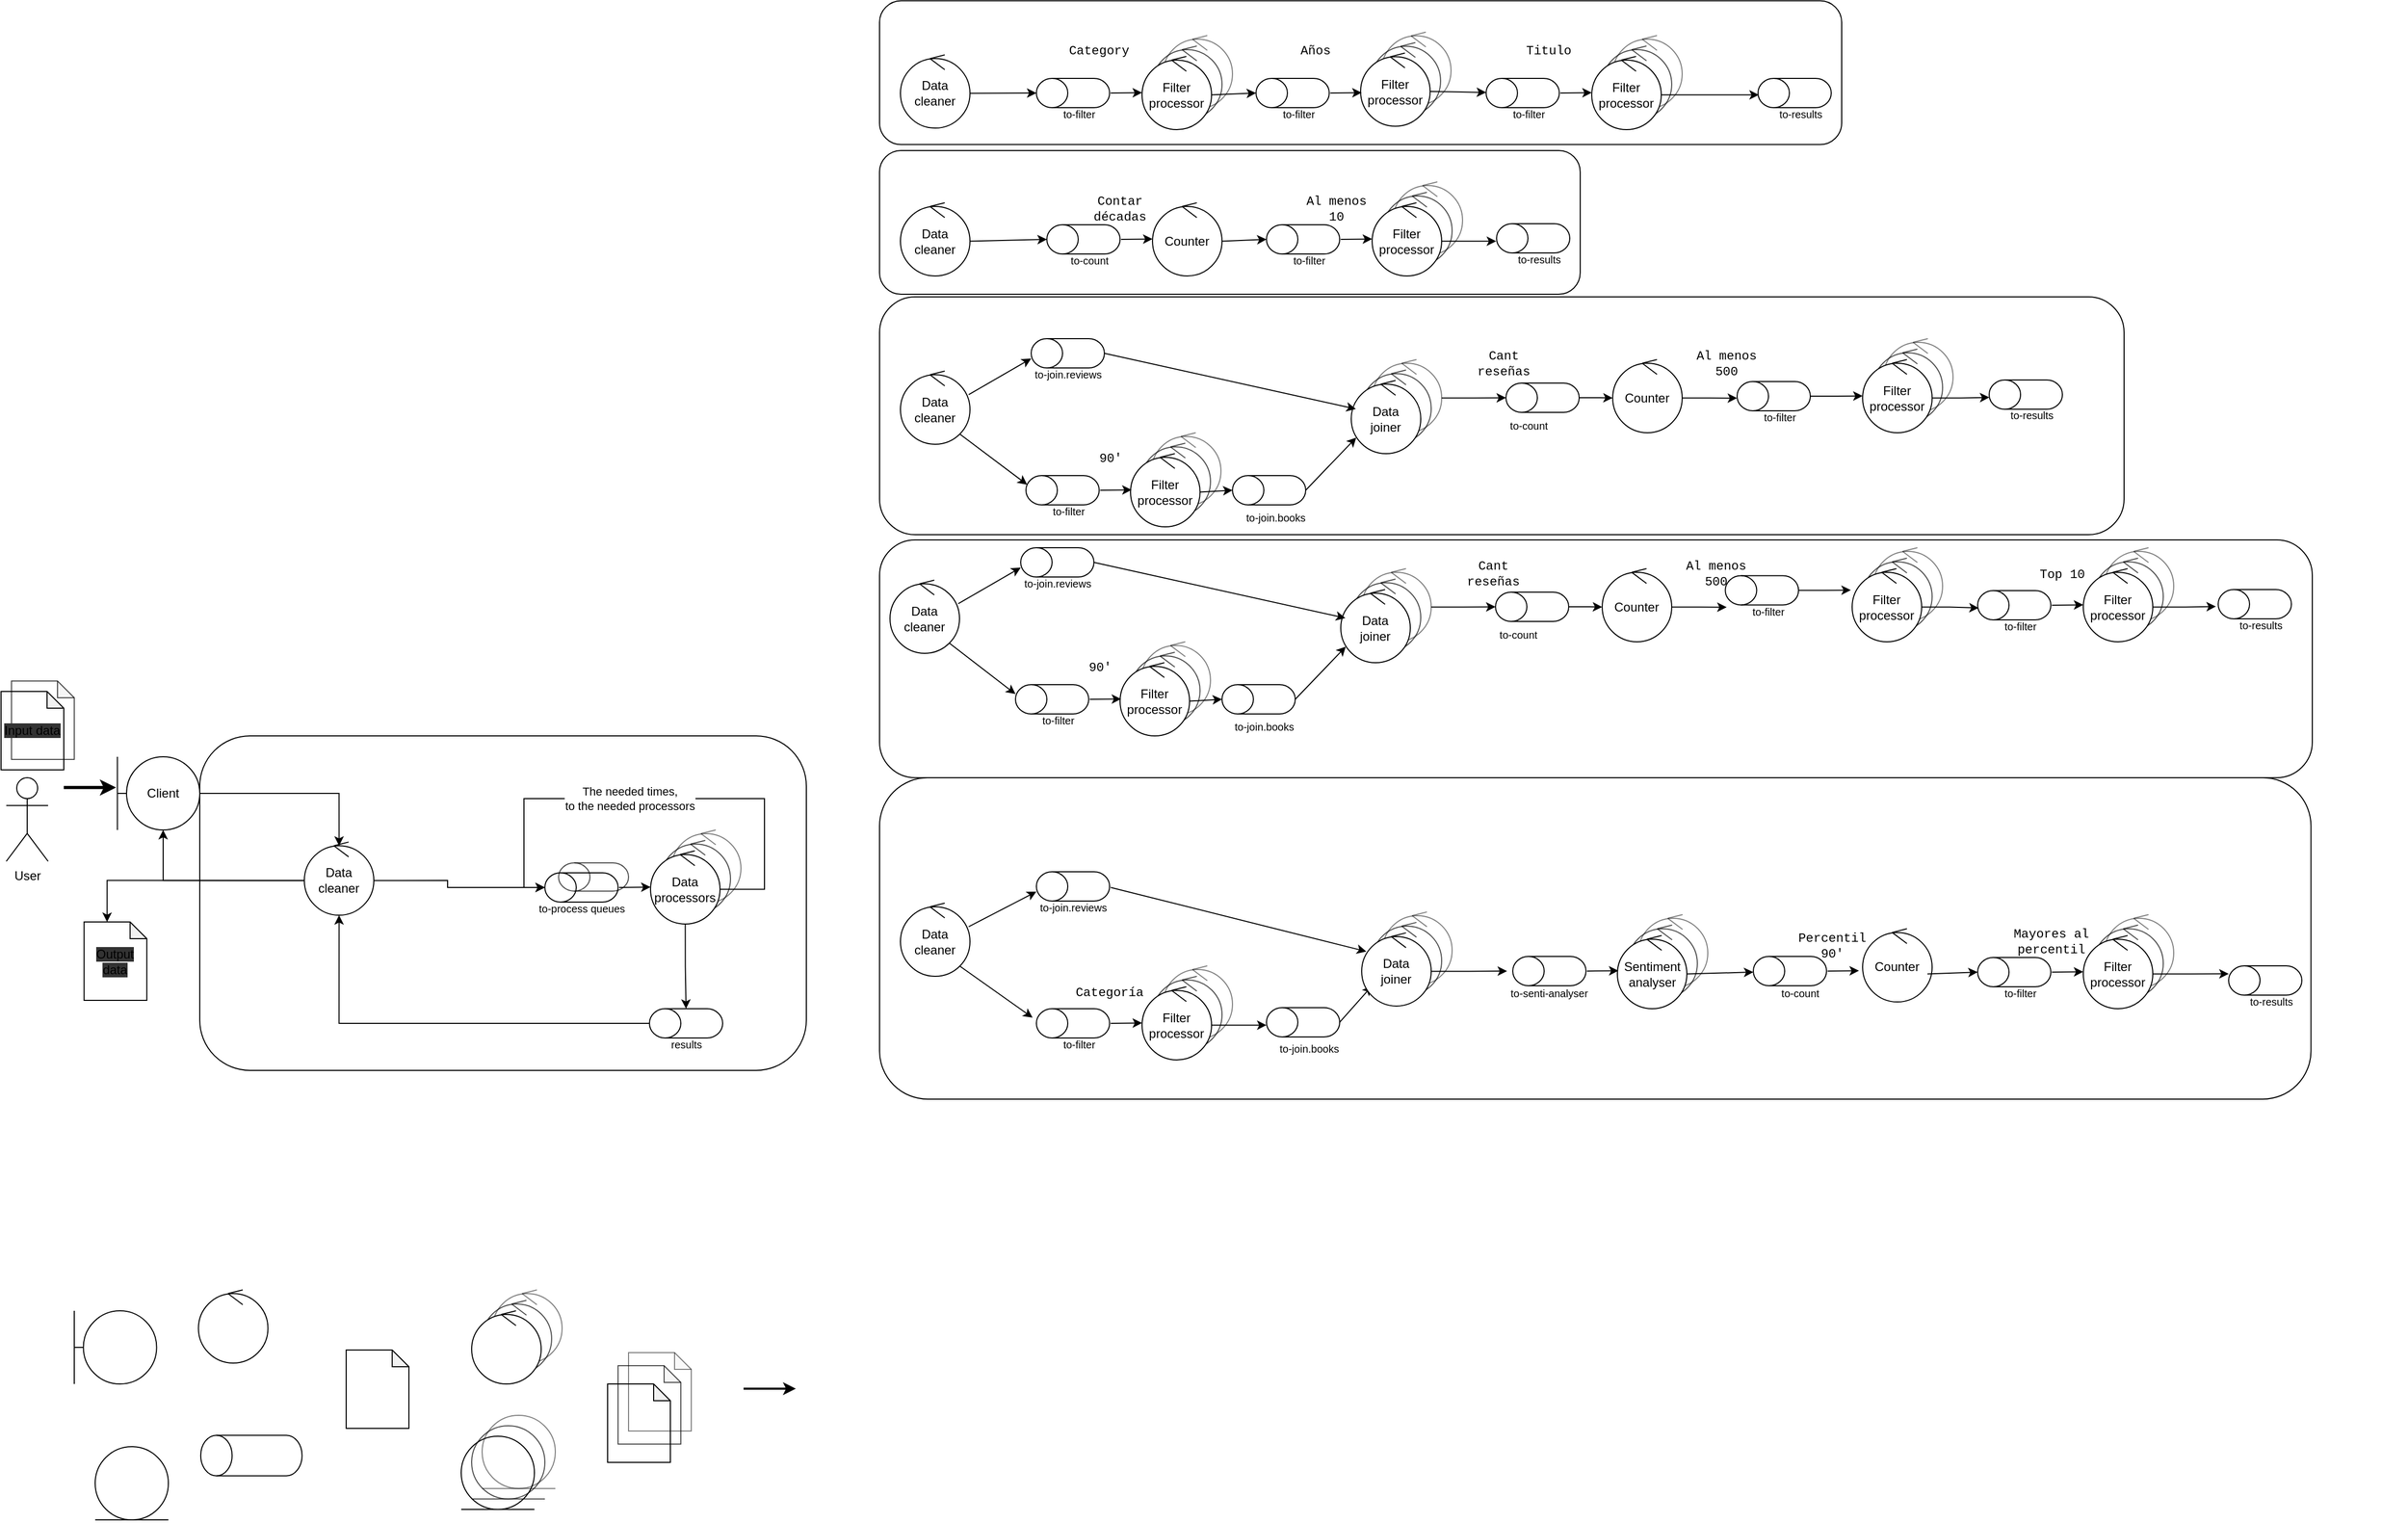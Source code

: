 <mxfile version="24.3.1" type="device" pages="9">
  <diagram name="Diagrama de robustez" id="14UugDq65mbZu9CfkLJA">
    <mxGraphModel dx="1565" dy="1246" grid="1" gridSize="10" guides="1" tooltips="1" connect="1" arrows="1" fold="1" page="0" pageScale="1" pageWidth="827" pageHeight="1169" math="0" shadow="0">
      <root>
        <mxCell id="0" />
        <mxCell id="1" parent="0" />
        <mxCell id="3D_RVVSZERXIZXqw4eg1-1" value="" style="rounded=1;whiteSpace=wrap;html=1;fillColor=none;" parent="1" vertex="1">
          <mxGeometry x="140" y="200" width="580" height="320" as="geometry" />
        </mxCell>
        <mxCell id="XAZfHy7jtF0z-z_NB829-188" value="" style="shape=cylinder3;whiteSpace=wrap;html=1;boundedLbl=1;backgroundOutline=1;size=15;fillColor=none;rotation=-90;opacity=70;" parent="1" vertex="1">
          <mxGeometry x="503.12" y="301.56" width="26.88" height="66.88" as="geometry" />
        </mxCell>
        <mxCell id="PK46gu2pThoI_J-BtIrZ-8" value="" style="group" parent="1" vertex="1" connectable="0">
          <mxGeometry x="20" y="750" width="78.75" height="70" as="geometry" />
        </mxCell>
        <mxCell id="PK46gu2pThoI_J-BtIrZ-5" value="" style="ellipse;whiteSpace=wrap;html=1;aspect=fixed;fillColor=none;" parent="PK46gu2pThoI_J-BtIrZ-8" vertex="1">
          <mxGeometry x="8.75" width="70" height="70" as="geometry" />
        </mxCell>
        <mxCell id="PK46gu2pThoI_J-BtIrZ-6" value="" style="endArrow=none;html=1;rounded=0;" parent="PK46gu2pThoI_J-BtIrZ-8" edge="1">
          <mxGeometry width="50" height="50" relative="1" as="geometry">
            <mxPoint y="70" as="sourcePoint" />
            <mxPoint as="targetPoint" />
            <Array as="points">
              <mxPoint y="35" />
            </Array>
          </mxGeometry>
        </mxCell>
        <mxCell id="PK46gu2pThoI_J-BtIrZ-7" value="" style="endArrow=none;html=1;rounded=0;" parent="PK46gu2pThoI_J-BtIrZ-8" edge="1">
          <mxGeometry width="50" height="50" relative="1" as="geometry">
            <mxPoint y="35" as="sourcePoint" />
            <mxPoint x="8.75" y="35" as="targetPoint" />
          </mxGeometry>
        </mxCell>
        <mxCell id="PK46gu2pThoI_J-BtIrZ-15" value="" style="group" parent="PK46gu2pThoI_J-BtIrZ-8" vertex="1" connectable="0">
          <mxGeometry x="118.75" y="-20" width="66.47" height="70" as="geometry" />
        </mxCell>
        <mxCell id="PK46gu2pThoI_J-BtIrZ-9" value="" style="ellipse;whiteSpace=wrap;html=1;aspect=fixed;fillColor=none;" parent="PK46gu2pThoI_J-BtIrZ-15" vertex="1">
          <mxGeometry y="3.53" width="66.47" height="66.47" as="geometry" />
        </mxCell>
        <mxCell id="PK46gu2pThoI_J-BtIrZ-10" value="" style="endArrow=none;html=1;rounded=0;" parent="PK46gu2pThoI_J-BtIrZ-15" edge="1">
          <mxGeometry width="50" height="50" relative="1" as="geometry">
            <mxPoint x="28.235" y="3.529" as="sourcePoint" />
            <mxPoint x="42.352" as="targetPoint" />
          </mxGeometry>
        </mxCell>
        <mxCell id="PK46gu2pThoI_J-BtIrZ-11" value="" style="endArrow=none;html=1;rounded=0;" parent="PK46gu2pThoI_J-BtIrZ-15" edge="1">
          <mxGeometry width="50" height="50" relative="1" as="geometry">
            <mxPoint x="28.235" y="3.529" as="sourcePoint" />
            <mxPoint x="42.352" y="14.118" as="targetPoint" />
          </mxGeometry>
        </mxCell>
        <mxCell id="PK46gu2pThoI_J-BtIrZ-23" value="" style="shape=note;whiteSpace=wrap;html=1;backgroundOutline=1;darkOpacity=0.05;fillColor=none;size=16;" parent="1" vertex="1">
          <mxGeometry x="280" y="787.5" width="60" height="75" as="geometry" />
        </mxCell>
        <mxCell id="PK46gu2pThoI_J-BtIrZ-57" value="" style="group" parent="1" vertex="1" connectable="0">
          <mxGeometry x="410" y="850" width="70" height="90" as="geometry" />
        </mxCell>
        <mxCell id="PK46gu2pThoI_J-BtIrZ-55" value="" style="ellipse;whiteSpace=wrap;html=1;aspect=fixed;fillColor=none;rotation=-90;opacity=50;" parent="PK46gu2pThoI_J-BtIrZ-57" vertex="1">
          <mxGeometry width="70" height="70" as="geometry" />
        </mxCell>
        <mxCell id="PK46gu2pThoI_J-BtIrZ-56" value="" style="endArrow=none;html=1;rounded=0;opacity=50;" parent="PK46gu2pThoI_J-BtIrZ-57" edge="1">
          <mxGeometry width="50" height="50" relative="1" as="geometry">
            <mxPoint x="70" y="70" as="sourcePoint" />
            <mxPoint y="70" as="targetPoint" />
            <Array as="points">
              <mxPoint x="35" y="70" />
            </Array>
          </mxGeometry>
        </mxCell>
        <mxCell id="PK46gu2pThoI_J-BtIrZ-61" value="" style="group" parent="PK46gu2pThoI_J-BtIrZ-57" vertex="1" connectable="0">
          <mxGeometry x="-10" y="10" width="70" height="80" as="geometry" />
        </mxCell>
        <mxCell id="PK46gu2pThoI_J-BtIrZ-59" value="" style="ellipse;whiteSpace=wrap;html=1;aspect=fixed;fillColor=none;rotation=-90;container=0;opacity=70;" parent="PK46gu2pThoI_J-BtIrZ-61" vertex="1">
          <mxGeometry width="70" height="70" as="geometry" />
        </mxCell>
        <mxCell id="PK46gu2pThoI_J-BtIrZ-60" value="" style="endArrow=none;html=1;rounded=0;opacity=70;" parent="PK46gu2pThoI_J-BtIrZ-61" edge="1">
          <mxGeometry width="50" height="50" relative="1" as="geometry">
            <mxPoint x="70" y="70" as="sourcePoint" />
            <mxPoint y="70" as="targetPoint" />
            <Array as="points">
              <mxPoint x="35" y="70" />
            </Array>
          </mxGeometry>
        </mxCell>
        <mxCell id="PK46gu2pThoI_J-BtIrZ-62" value="" style="group" parent="PK46gu2pThoI_J-BtIrZ-61" vertex="1" connectable="0">
          <mxGeometry x="-10" y="10" width="70" height="70" as="geometry" />
        </mxCell>
        <mxCell id="PK46gu2pThoI_J-BtIrZ-63" value="" style="ellipse;whiteSpace=wrap;html=1;aspect=fixed;fillColor=none;rotation=-90;" parent="PK46gu2pThoI_J-BtIrZ-62" vertex="1">
          <mxGeometry width="70" height="70" as="geometry" />
        </mxCell>
        <mxCell id="PK46gu2pThoI_J-BtIrZ-64" value="" style="endArrow=none;html=1;rounded=0;" parent="PK46gu2pThoI_J-BtIrZ-62" edge="1">
          <mxGeometry width="50" height="50" relative="1" as="geometry">
            <mxPoint x="70" y="70" as="sourcePoint" />
            <mxPoint y="70" as="targetPoint" />
            <Array as="points">
              <mxPoint x="35" y="70" />
            </Array>
          </mxGeometry>
        </mxCell>
        <mxCell id="PK46gu2pThoI_J-BtIrZ-68" value="" style="group" parent="1" vertex="1" connectable="0">
          <mxGeometry x="530" y="790" width="80" height="105" as="geometry" />
        </mxCell>
        <mxCell id="PK46gu2pThoI_J-BtIrZ-65" value="" style="shape=note;whiteSpace=wrap;html=1;backgroundOutline=1;darkOpacity=0.05;fillColor=none;size=16;opacity=50;" parent="PK46gu2pThoI_J-BtIrZ-68" vertex="1">
          <mxGeometry x="20" width="60" height="75" as="geometry" />
        </mxCell>
        <mxCell id="PK46gu2pThoI_J-BtIrZ-66" value="" style="shape=note;whiteSpace=wrap;html=1;backgroundOutline=1;darkOpacity=0.05;fillColor=none;size=16;opacity=70;" parent="PK46gu2pThoI_J-BtIrZ-68" vertex="1">
          <mxGeometry x="10" y="12.5" width="60" height="75" as="geometry" />
        </mxCell>
        <mxCell id="PK46gu2pThoI_J-BtIrZ-67" value="" style="shape=note;whiteSpace=wrap;html=1;backgroundOutline=1;darkOpacity=0.05;fillColor=none;size=16;" parent="PK46gu2pThoI_J-BtIrZ-68" vertex="1">
          <mxGeometry y="30" width="60" height="75" as="geometry" />
        </mxCell>
        <mxCell id="PK46gu2pThoI_J-BtIrZ-86" value="" style="group" parent="1" vertex="1" connectable="0">
          <mxGeometry x="40" y="880" width="70" height="70" as="geometry" />
        </mxCell>
        <mxCell id="PK46gu2pThoI_J-BtIrZ-18" value="" style="ellipse;whiteSpace=wrap;html=1;aspect=fixed;fillColor=none;rotation=0;" parent="PK46gu2pThoI_J-BtIrZ-86" vertex="1">
          <mxGeometry width="70" height="70" as="geometry" />
        </mxCell>
        <mxCell id="PK46gu2pThoI_J-BtIrZ-19" value="" style="endArrow=none;html=1;rounded=0;" parent="PK46gu2pThoI_J-BtIrZ-86" edge="1">
          <mxGeometry width="50" height="50" relative="1" as="geometry">
            <mxPoint x="70" y="70" as="sourcePoint" />
            <mxPoint y="70" as="targetPoint" />
            <Array as="points">
              <mxPoint x="35" y="70" />
            </Array>
          </mxGeometry>
        </mxCell>
        <mxCell id="PK46gu2pThoI_J-BtIrZ-90" value="" style="endArrow=classic;html=1;rounded=0;strokeWidth=2;" parent="1" edge="1">
          <mxGeometry width="50" height="50" relative="1" as="geometry">
            <mxPoint x="660" y="824.5" as="sourcePoint" />
            <mxPoint x="710" y="824.5" as="targetPoint" />
          </mxGeometry>
        </mxCell>
        <mxCell id="PK46gu2pThoI_J-BtIrZ-120" value="" style="group" parent="1" vertex="1" connectable="0">
          <mxGeometry x="410" y="730" width="76.47" height="90" as="geometry" />
        </mxCell>
        <mxCell id="PK46gu2pThoI_J-BtIrZ-121" value="" style="ellipse;whiteSpace=wrap;html=1;aspect=fixed;fillColor=none;opacity=50;" parent="PK46gu2pThoI_J-BtIrZ-120" vertex="1">
          <mxGeometry x="10" y="3.53" width="66.47" height="66.47" as="geometry" />
        </mxCell>
        <mxCell id="PK46gu2pThoI_J-BtIrZ-122" value="" style="endArrow=none;html=1;rounded=0;opacity=50;" parent="PK46gu2pThoI_J-BtIrZ-120" edge="1">
          <mxGeometry width="50" height="50" relative="1" as="geometry">
            <mxPoint x="38.235" y="3.529" as="sourcePoint" />
            <mxPoint x="52.352" as="targetPoint" />
          </mxGeometry>
        </mxCell>
        <mxCell id="PK46gu2pThoI_J-BtIrZ-123" value="" style="endArrow=none;html=1;rounded=0;opacity=50;" parent="PK46gu2pThoI_J-BtIrZ-120" edge="1">
          <mxGeometry width="50" height="50" relative="1" as="geometry">
            <mxPoint x="38.235" y="3.529" as="sourcePoint" />
            <mxPoint x="52.352" y="14.118" as="targetPoint" />
          </mxGeometry>
        </mxCell>
        <mxCell id="PK46gu2pThoI_J-BtIrZ-124" value="" style="group" parent="PK46gu2pThoI_J-BtIrZ-120" vertex="1" connectable="0">
          <mxGeometry y="10" width="66.47" height="80" as="geometry" />
        </mxCell>
        <mxCell id="PK46gu2pThoI_J-BtIrZ-125" value="" style="ellipse;whiteSpace=wrap;html=1;aspect=fixed;fillColor=none;container=0;opacity=70;" parent="PK46gu2pThoI_J-BtIrZ-124" vertex="1">
          <mxGeometry y="3.53" width="66.47" height="66.47" as="geometry" />
        </mxCell>
        <mxCell id="PK46gu2pThoI_J-BtIrZ-126" value="" style="endArrow=none;html=1;rounded=0;opacity=70;" parent="PK46gu2pThoI_J-BtIrZ-124" edge="1">
          <mxGeometry width="50" height="50" relative="1" as="geometry">
            <mxPoint x="28.235" y="3.529" as="sourcePoint" />
            <mxPoint x="42.352" as="targetPoint" />
          </mxGeometry>
        </mxCell>
        <mxCell id="PK46gu2pThoI_J-BtIrZ-127" value="" style="endArrow=none;html=1;rounded=0;opacity=70;" parent="PK46gu2pThoI_J-BtIrZ-124" edge="1">
          <mxGeometry width="50" height="50" relative="1" as="geometry">
            <mxPoint x="28.235" y="3.529" as="sourcePoint" />
            <mxPoint x="42.352" y="14.118" as="targetPoint" />
          </mxGeometry>
        </mxCell>
        <mxCell id="PK46gu2pThoI_J-BtIrZ-128" value="" style="ellipse;whiteSpace=wrap;html=1;aspect=fixed;fillColor=default;" parent="PK46gu2pThoI_J-BtIrZ-124" vertex="1">
          <mxGeometry x="-10" y="13.53" width="66.47" height="66.47" as="geometry" />
        </mxCell>
        <mxCell id="PK46gu2pThoI_J-BtIrZ-129" value="" style="endArrow=none;html=1;rounded=0;" parent="PK46gu2pThoI_J-BtIrZ-124" edge="1">
          <mxGeometry width="50" height="50" relative="1" as="geometry">
            <mxPoint x="18.235" y="13.529" as="sourcePoint" />
            <mxPoint x="32.352" y="10" as="targetPoint" />
          </mxGeometry>
        </mxCell>
        <mxCell id="PK46gu2pThoI_J-BtIrZ-130" value="" style="endArrow=none;html=1;rounded=0;" parent="PK46gu2pThoI_J-BtIrZ-124" edge="1">
          <mxGeometry width="50" height="50" relative="1" as="geometry">
            <mxPoint x="18.235" y="13.529" as="sourcePoint" />
            <mxPoint x="32.352" y="24.118" as="targetPoint" />
          </mxGeometry>
        </mxCell>
        <mxCell id="PK46gu2pThoI_J-BtIrZ-22" value="" style="shape=cylinder3;whiteSpace=wrap;html=1;boundedLbl=1;backgroundOutline=1;size=15;fillColor=none;rotation=-90;" parent="1" vertex="1">
          <mxGeometry x="170" y="840" width="38.75" height="96.88" as="geometry" />
        </mxCell>
        <mxCell id="PK46gu2pThoI_J-BtIrZ-92" value="" style="shape=image;verticalLabelPosition=bottom;labelBackgroundColor=default;verticalAlign=top;aspect=fixed;imageAspect=0;image=https://static-00.iconduck.com/assets.00/rabbitmq-icon-242x256-0y9dqnak.png;" parent="1" vertex="1">
          <mxGeometry x="185.19" y="873.44" width="28.36" height="30" as="geometry" />
        </mxCell>
        <mxCell id="wlPCQBl3LirrLiatgwRf-129" value="" style="endArrow=classic;html=1;rounded=0;strokeWidth=3;" parent="1" edge="1">
          <mxGeometry width="50" height="50" relative="1" as="geometry">
            <mxPoint x="10" y="249.43" as="sourcePoint" />
            <mxPoint x="60" y="249.43" as="targetPoint" />
          </mxGeometry>
        </mxCell>
        <mxCell id="wlPCQBl3LirrLiatgwRf-131" value="" style="group" parent="1" vertex="1" connectable="0">
          <mxGeometry x="61.25" y="220" width="78.75" height="70" as="geometry" />
        </mxCell>
        <mxCell id="wlPCQBl3LirrLiatgwRf-132" value="Client" style="ellipse;whiteSpace=wrap;html=1;aspect=fixed;fillColor=none;" parent="wlPCQBl3LirrLiatgwRf-131" vertex="1">
          <mxGeometry x="8.75" width="70" height="70" as="geometry" />
        </mxCell>
        <mxCell id="wlPCQBl3LirrLiatgwRf-133" value="" style="endArrow=none;html=1;rounded=0;" parent="wlPCQBl3LirrLiatgwRf-131" edge="1">
          <mxGeometry width="50" height="50" relative="1" as="geometry">
            <mxPoint y="70" as="sourcePoint" />
            <mxPoint as="targetPoint" />
            <Array as="points">
              <mxPoint y="35" />
            </Array>
          </mxGeometry>
        </mxCell>
        <mxCell id="wlPCQBl3LirrLiatgwRf-134" value="" style="endArrow=none;html=1;rounded=0;" parent="wlPCQBl3LirrLiatgwRf-131" edge="1">
          <mxGeometry width="50" height="50" relative="1" as="geometry">
            <mxPoint y="35" as="sourcePoint" />
            <mxPoint x="8.75" y="35" as="targetPoint" />
          </mxGeometry>
        </mxCell>
        <mxCell id="wlPCQBl3LirrLiatgwRf-136" value="" style="group" parent="1" vertex="1" connectable="0">
          <mxGeometry x="240" y="301.56" width="66.47" height="70" as="geometry" />
        </mxCell>
        <mxCell id="wlPCQBl3LirrLiatgwRf-137" value="Data cleaner" style="ellipse;whiteSpace=wrap;html=1;aspect=fixed;fillColor=none;" parent="wlPCQBl3LirrLiatgwRf-136" vertex="1">
          <mxGeometry y="3.53" width="66.47" height="66.47" as="geometry" />
        </mxCell>
        <mxCell id="wlPCQBl3LirrLiatgwRf-138" value="" style="endArrow=none;html=1;rounded=0;" parent="wlPCQBl3LirrLiatgwRf-136" edge="1">
          <mxGeometry width="50" height="50" relative="1" as="geometry">
            <mxPoint x="28.235" y="3.529" as="sourcePoint" />
            <mxPoint x="42.352" as="targetPoint" />
          </mxGeometry>
        </mxCell>
        <mxCell id="wlPCQBl3LirrLiatgwRf-139" value="" style="endArrow=none;html=1;rounded=0;" parent="wlPCQBl3LirrLiatgwRf-136" edge="1">
          <mxGeometry width="50" height="50" relative="1" as="geometry">
            <mxPoint x="28.235" y="3.529" as="sourcePoint" />
            <mxPoint x="42.352" y="14.118" as="targetPoint" />
          </mxGeometry>
        </mxCell>
        <mxCell id="XAZfHy7jtF0z-z_NB829-5" value="" style="group" parent="1" vertex="1" connectable="0">
          <mxGeometry x="-50" y="147.5" width="70" height="92.5" as="geometry" />
        </mxCell>
        <mxCell id="XAZfHy7jtF0z-z_NB829-3" value="" style="shape=note;whiteSpace=wrap;html=1;backgroundOutline=1;darkOpacity=0.05;fillColor=none;size=16;opacity=70;container=0;" parent="XAZfHy7jtF0z-z_NB829-5" vertex="1">
          <mxGeometry x="10" width="60" height="75" as="geometry" />
        </mxCell>
        <mxCell id="XAZfHy7jtF0z-z_NB829-8" value="&lt;span style=&quot;background-color: rgb(51, 51, 51);&quot;&gt;Output data&lt;/span&gt;" style="shape=note;whiteSpace=wrap;html=1;backgroundOutline=1;darkOpacity=0.05;fillColor=none;size=16;container=0;" parent="1" vertex="1">
          <mxGeometry x="29.38" y="378.01" width="60" height="75" as="geometry" />
        </mxCell>
        <mxCell id="XAZfHy7jtF0z-z_NB829-9" style="rounded=0;orthogonalLoop=1;jettySize=auto;html=1;exitX=1;exitY=0.5;exitDx=0;exitDy=0;entryX=0.5;entryY=0;entryDx=0;entryDy=0;edgeStyle=orthogonalEdgeStyle;" parent="1" source="wlPCQBl3LirrLiatgwRf-132" target="wlPCQBl3LirrLiatgwRf-137" edge="1">
          <mxGeometry relative="1" as="geometry" />
        </mxCell>
        <mxCell id="XAZfHy7jtF0z-z_NB829-36" value="" style="group" parent="1" vertex="1" connectable="0">
          <mxGeometry x="570.005" y="461.015" width="71.015" height="48.99" as="geometry" />
        </mxCell>
        <mxCell id="XAZfHy7jtF0z-z_NB829-37" value="" style="shape=cylinder3;whiteSpace=wrap;html=1;boundedLbl=1;backgroundOutline=1;size=15;fillColor=none;rotation=-90;" parent="XAZfHy7jtF0z-z_NB829-36" vertex="1">
          <mxGeometry x="21.015" y="-21.015" width="27.97" height="70" as="geometry" />
        </mxCell>
        <mxCell id="XAZfHy7jtF0z-z_NB829-38" value="results" style="text;html=1;align=center;verticalAlign=middle;whiteSpace=wrap;rounded=0;fontSize=10;horizontal=1;" parent="XAZfHy7jtF0z-z_NB829-36" vertex="1">
          <mxGeometry y="18.99" width="71.01" height="30" as="geometry" />
        </mxCell>
        <mxCell id="XAZfHy7jtF0z-z_NB829-62" value="" style="group" parent="1" vertex="1" connectable="0">
          <mxGeometry x="1051.01" y="-470" width="818.99" height="116.77" as="geometry" />
        </mxCell>
        <mxCell id="XAZfHy7jtF0z-z_NB829-63" value="" style="ellipse;whiteSpace=wrap;html=1;aspect=fixed;fillColor=none;opacity=50;" parent="XAZfHy7jtF0z-z_NB829-62" vertex="1">
          <mxGeometry x="10" y="3.53" width="66.47" height="66.47" as="geometry" />
        </mxCell>
        <mxCell id="XAZfHy7jtF0z-z_NB829-64" value="" style="endArrow=none;html=1;rounded=0;opacity=50;" parent="XAZfHy7jtF0z-z_NB829-62" edge="1">
          <mxGeometry width="50" height="50" relative="1" as="geometry">
            <mxPoint x="38.235" y="3.529" as="sourcePoint" />
            <mxPoint x="52.352" as="targetPoint" />
          </mxGeometry>
        </mxCell>
        <mxCell id="XAZfHy7jtF0z-z_NB829-65" value="" style="endArrow=none;html=1;rounded=0;opacity=50;" parent="XAZfHy7jtF0z-z_NB829-62" edge="1">
          <mxGeometry width="50" height="50" relative="1" as="geometry">
            <mxPoint x="38.235" y="3.529" as="sourcePoint" />
            <mxPoint x="52.352" y="14.118" as="targetPoint" />
          </mxGeometry>
        </mxCell>
        <mxCell id="XAZfHy7jtF0z-z_NB829-66" value="" style="group" parent="XAZfHy7jtF0z-z_NB829-62" vertex="1" connectable="0">
          <mxGeometry y="10" width="818.99" height="106.77" as="geometry" />
        </mxCell>
        <mxCell id="XAZfHy7jtF0z-z_NB829-67" value="" style="ellipse;whiteSpace=wrap;html=1;aspect=fixed;fillColor=none;container=0;opacity=70;" parent="XAZfHy7jtF0z-z_NB829-66" vertex="1">
          <mxGeometry y="3.53" width="66.47" height="66.47" as="geometry" />
        </mxCell>
        <mxCell id="XAZfHy7jtF0z-z_NB829-68" value="" style="endArrow=none;html=1;rounded=0;opacity=70;" parent="XAZfHy7jtF0z-z_NB829-66" edge="1">
          <mxGeometry width="50" height="50" relative="1" as="geometry">
            <mxPoint x="28.235" y="3.529" as="sourcePoint" />
            <mxPoint x="42.352" as="targetPoint" />
          </mxGeometry>
        </mxCell>
        <mxCell id="XAZfHy7jtF0z-z_NB829-69" value="" style="endArrow=none;html=1;rounded=0;opacity=70;" parent="XAZfHy7jtF0z-z_NB829-66" edge="1">
          <mxGeometry width="50" height="50" relative="1" as="geometry">
            <mxPoint x="28.235" y="3.529" as="sourcePoint" />
            <mxPoint x="42.352" y="14.118" as="targetPoint" />
          </mxGeometry>
        </mxCell>
        <mxCell id="XAZfHy7jtF0z-z_NB829-70" value="Filter processor" style="ellipse;whiteSpace=wrap;html=1;aspect=fixed;fillColor=default;" parent="XAZfHy7jtF0z-z_NB829-66" vertex="1">
          <mxGeometry x="-10" y="13.53" width="66.47" height="66.47" as="geometry" />
        </mxCell>
        <mxCell id="XAZfHy7jtF0z-z_NB829-71" value="" style="endArrow=none;html=1;rounded=0;" parent="XAZfHy7jtF0z-z_NB829-66" edge="1">
          <mxGeometry width="50" height="50" relative="1" as="geometry">
            <mxPoint x="18.235" y="13.529" as="sourcePoint" />
            <mxPoint x="32.352" y="10" as="targetPoint" />
          </mxGeometry>
        </mxCell>
        <mxCell id="XAZfHy7jtF0z-z_NB829-72" value="" style="endArrow=none;html=1;rounded=0;" parent="XAZfHy7jtF0z-z_NB829-66" edge="1">
          <mxGeometry width="50" height="50" relative="1" as="geometry">
            <mxPoint x="18.235" y="13.529" as="sourcePoint" />
            <mxPoint x="32.352" y="24.118" as="targetPoint" />
          </mxGeometry>
        </mxCell>
        <mxCell id="XAZfHy7jtF0z-z_NB829-97" value="" style="group" parent="XAZfHy7jtF0z-z_NB829-66" vertex="1" connectable="0">
          <mxGeometry x="208.99" y="-13.23" width="610" height="120.0" as="geometry" />
        </mxCell>
        <mxCell id="XAZfHy7jtF0z-z_NB829-98" value="" style="ellipse;whiteSpace=wrap;html=1;aspect=fixed;fillColor=none;opacity=50;" parent="XAZfHy7jtF0z-z_NB829-97" vertex="1">
          <mxGeometry x="10" y="3.53" width="66.47" height="66.47" as="geometry" />
        </mxCell>
        <mxCell id="XAZfHy7jtF0z-z_NB829-99" value="" style="endArrow=none;html=1;rounded=0;opacity=50;" parent="XAZfHy7jtF0z-z_NB829-97" edge="1">
          <mxGeometry width="50" height="50" relative="1" as="geometry">
            <mxPoint x="38.235" y="3.529" as="sourcePoint" />
            <mxPoint x="52.352" as="targetPoint" />
          </mxGeometry>
        </mxCell>
        <mxCell id="XAZfHy7jtF0z-z_NB829-100" value="" style="endArrow=none;html=1;rounded=0;opacity=50;" parent="XAZfHy7jtF0z-z_NB829-97" edge="1">
          <mxGeometry width="50" height="50" relative="1" as="geometry">
            <mxPoint x="38.235" y="3.529" as="sourcePoint" />
            <mxPoint x="52.352" y="14.118" as="targetPoint" />
          </mxGeometry>
        </mxCell>
        <mxCell id="XAZfHy7jtF0z-z_NB829-101" value="" style="group" parent="XAZfHy7jtF0z-z_NB829-97" vertex="1" connectable="0">
          <mxGeometry y="10" width="610" height="110.0" as="geometry" />
        </mxCell>
        <mxCell id="XAZfHy7jtF0z-z_NB829-102" value="" style="ellipse;whiteSpace=wrap;html=1;aspect=fixed;fillColor=none;container=0;opacity=70;" parent="XAZfHy7jtF0z-z_NB829-101" vertex="1">
          <mxGeometry y="3.53" width="66.47" height="66.47" as="geometry" />
        </mxCell>
        <mxCell id="XAZfHy7jtF0z-z_NB829-103" value="" style="endArrow=none;html=1;rounded=0;opacity=70;" parent="XAZfHy7jtF0z-z_NB829-101" edge="1">
          <mxGeometry width="50" height="50" relative="1" as="geometry">
            <mxPoint x="28.235" y="3.529" as="sourcePoint" />
            <mxPoint x="42.352" as="targetPoint" />
          </mxGeometry>
        </mxCell>
        <mxCell id="XAZfHy7jtF0z-z_NB829-104" value="" style="endArrow=none;html=1;rounded=0;opacity=70;" parent="XAZfHy7jtF0z-z_NB829-101" edge="1">
          <mxGeometry width="50" height="50" relative="1" as="geometry">
            <mxPoint x="28.235" y="3.529" as="sourcePoint" />
            <mxPoint x="42.352" y="14.118" as="targetPoint" />
          </mxGeometry>
        </mxCell>
        <mxCell id="XAZfHy7jtF0z-z_NB829-105" value="Filter processor" style="ellipse;whiteSpace=wrap;html=1;aspect=fixed;fillColor=default;" parent="XAZfHy7jtF0z-z_NB829-101" vertex="1">
          <mxGeometry x="-10" y="13.53" width="66.47" height="66.47" as="geometry" />
        </mxCell>
        <mxCell id="XAZfHy7jtF0z-z_NB829-106" value="" style="endArrow=none;html=1;rounded=0;" parent="XAZfHy7jtF0z-z_NB829-101" edge="1">
          <mxGeometry width="50" height="50" relative="1" as="geometry">
            <mxPoint x="18.235" y="13.529" as="sourcePoint" />
            <mxPoint x="32.352" y="10" as="targetPoint" />
          </mxGeometry>
        </mxCell>
        <mxCell id="XAZfHy7jtF0z-z_NB829-107" value="" style="endArrow=none;html=1;rounded=0;" parent="XAZfHy7jtF0z-z_NB829-101" edge="1">
          <mxGeometry width="50" height="50" relative="1" as="geometry">
            <mxPoint x="18.235" y="13.529" as="sourcePoint" />
            <mxPoint x="32.352" y="24.118" as="targetPoint" />
          </mxGeometry>
        </mxCell>
        <mxCell id="QYABVy5PLl4_PpfCkXBu-26" value="" style="rounded=1;whiteSpace=wrap;html=1;fillColor=none;" parent="XAZfHy7jtF0z-z_NB829-101" vertex="1">
          <mxGeometry x="-470" y="-40" width="920" height="137.51" as="geometry" />
        </mxCell>
        <mxCell id="1j6zBmc5_kbBGwoAOL8R-61" value="" style="group" vertex="1" connectable="0" parent="XAZfHy7jtF0z-z_NB829-101">
          <mxGeometry x="-450" y="11.76" width="66.47" height="70" as="geometry" />
        </mxCell>
        <mxCell id="1j6zBmc5_kbBGwoAOL8R-62" value="Data cleaner" style="ellipse;whiteSpace=wrap;html=1;aspect=fixed;fillColor=none;" vertex="1" parent="1j6zBmc5_kbBGwoAOL8R-61">
          <mxGeometry y="3.53" width="66.47" height="66.47" as="geometry" />
        </mxCell>
        <mxCell id="1j6zBmc5_kbBGwoAOL8R-63" value="" style="endArrow=none;html=1;rounded=0;" edge="1" parent="1j6zBmc5_kbBGwoAOL8R-61">
          <mxGeometry width="50" height="50" relative="1" as="geometry">
            <mxPoint x="28.235" y="3.529" as="sourcePoint" />
            <mxPoint x="42.352" as="targetPoint" />
          </mxGeometry>
        </mxCell>
        <mxCell id="1j6zBmc5_kbBGwoAOL8R-64" value="" style="endArrow=none;html=1;rounded=0;" edge="1" parent="1j6zBmc5_kbBGwoAOL8R-61">
          <mxGeometry width="50" height="50" relative="1" as="geometry">
            <mxPoint x="28.235" y="3.529" as="sourcePoint" />
            <mxPoint x="42.352" y="14.118" as="targetPoint" />
          </mxGeometry>
        </mxCell>
        <mxCell id="XAZfHy7jtF0z-z_NB829-76" value="" style="group" parent="1" vertex="1" connectable="0">
          <mxGeometry x="939.995" y="-428.985" width="71.015" height="48.985" as="geometry" />
        </mxCell>
        <mxCell id="XAZfHy7jtF0z-z_NB829-77" value="" style="shape=cylinder3;whiteSpace=wrap;html=1;boundedLbl=1;backgroundOutline=1;size=15;fillColor=none;rotation=-90;" parent="XAZfHy7jtF0z-z_NB829-76" vertex="1">
          <mxGeometry x="21.015" y="-21.015" width="27.97" height="70" as="geometry" />
        </mxCell>
        <mxCell id="XAZfHy7jtF0z-z_NB829-78" value="to-filter" style="text;html=1;align=center;verticalAlign=middle;whiteSpace=wrap;rounded=0;fontSize=10;horizontal=1;" parent="XAZfHy7jtF0z-z_NB829-76" vertex="1">
          <mxGeometry x="11.015" y="18.985" width="60" height="30" as="geometry" />
        </mxCell>
        <mxCell id="XAZfHy7jtF0z-z_NB829-79" value="" style="endArrow=classic;html=1;rounded=0;" parent="1" edge="1">
          <mxGeometry width="50" height="50" relative="1" as="geometry">
            <mxPoint x="1011.01" y="-415" as="sourcePoint" />
            <mxPoint x="1041.01" y="-415.32" as="targetPoint" />
          </mxGeometry>
        </mxCell>
        <mxCell id="XAZfHy7jtF0z-z_NB829-108" value="" style="group" parent="1" vertex="1" connectable="0">
          <mxGeometry x="1150.005" y="-428.985" width="71.015" height="48.985" as="geometry" />
        </mxCell>
        <mxCell id="XAZfHy7jtF0z-z_NB829-109" value="" style="shape=cylinder3;whiteSpace=wrap;html=1;boundedLbl=1;backgroundOutline=1;size=15;fillColor=none;rotation=-90;" parent="XAZfHy7jtF0z-z_NB829-108" vertex="1">
          <mxGeometry x="21.015" y="-21.015" width="27.97" height="70" as="geometry" />
        </mxCell>
        <mxCell id="XAZfHy7jtF0z-z_NB829-110" value="to-filter" style="text;html=1;align=center;verticalAlign=middle;whiteSpace=wrap;rounded=0;fontSize=10;horizontal=1;" parent="XAZfHy7jtF0z-z_NB829-108" vertex="1">
          <mxGeometry x="11.015" y="18.985" width="60" height="30" as="geometry" />
        </mxCell>
        <mxCell id="XAZfHy7jtF0z-z_NB829-111" value="" style="endArrow=classic;html=1;rounded=0;" parent="1" edge="1">
          <mxGeometry width="50" height="50" relative="1" as="geometry">
            <mxPoint x="1221.02" y="-415" as="sourcePoint" />
            <mxPoint x="1251.02" y="-415.32" as="targetPoint" />
          </mxGeometry>
        </mxCell>
        <mxCell id="XAZfHy7jtF0z-z_NB829-112" value="" style="group" parent="1" vertex="1" connectable="0">
          <mxGeometry x="1481.01" y="-470" width="76.47" height="90" as="geometry" />
        </mxCell>
        <mxCell id="XAZfHy7jtF0z-z_NB829-113" value="" style="ellipse;whiteSpace=wrap;html=1;aspect=fixed;fillColor=none;opacity=50;" parent="XAZfHy7jtF0z-z_NB829-112" vertex="1">
          <mxGeometry x="10" y="3.53" width="66.47" height="66.47" as="geometry" />
        </mxCell>
        <mxCell id="XAZfHy7jtF0z-z_NB829-114" value="" style="endArrow=none;html=1;rounded=0;opacity=50;" parent="XAZfHy7jtF0z-z_NB829-112" edge="1">
          <mxGeometry width="50" height="50" relative="1" as="geometry">
            <mxPoint x="38.235" y="3.529" as="sourcePoint" />
            <mxPoint x="52.352" as="targetPoint" />
          </mxGeometry>
        </mxCell>
        <mxCell id="XAZfHy7jtF0z-z_NB829-115" value="" style="endArrow=none;html=1;rounded=0;opacity=50;" parent="XAZfHy7jtF0z-z_NB829-112" edge="1">
          <mxGeometry width="50" height="50" relative="1" as="geometry">
            <mxPoint x="38.235" y="3.529" as="sourcePoint" />
            <mxPoint x="52.352" y="14.118" as="targetPoint" />
          </mxGeometry>
        </mxCell>
        <mxCell id="XAZfHy7jtF0z-z_NB829-116" value="" style="group" parent="XAZfHy7jtF0z-z_NB829-112" vertex="1" connectable="0">
          <mxGeometry y="10" width="66.47" height="80" as="geometry" />
        </mxCell>
        <mxCell id="XAZfHy7jtF0z-z_NB829-117" value="" style="ellipse;whiteSpace=wrap;html=1;aspect=fixed;fillColor=none;container=0;opacity=70;" parent="XAZfHy7jtF0z-z_NB829-116" vertex="1">
          <mxGeometry y="3.53" width="66.47" height="66.47" as="geometry" />
        </mxCell>
        <mxCell id="XAZfHy7jtF0z-z_NB829-118" value="" style="endArrow=none;html=1;rounded=0;opacity=70;" parent="XAZfHy7jtF0z-z_NB829-116" edge="1">
          <mxGeometry width="50" height="50" relative="1" as="geometry">
            <mxPoint x="28.235" y="3.529" as="sourcePoint" />
            <mxPoint x="42.352" as="targetPoint" />
          </mxGeometry>
        </mxCell>
        <mxCell id="XAZfHy7jtF0z-z_NB829-119" value="" style="endArrow=none;html=1;rounded=0;opacity=70;" parent="XAZfHy7jtF0z-z_NB829-116" edge="1">
          <mxGeometry width="50" height="50" relative="1" as="geometry">
            <mxPoint x="28.235" y="3.529" as="sourcePoint" />
            <mxPoint x="42.352" y="14.118" as="targetPoint" />
          </mxGeometry>
        </mxCell>
        <mxCell id="XAZfHy7jtF0z-z_NB829-120" value="Filter processor" style="ellipse;whiteSpace=wrap;html=1;aspect=fixed;fillColor=default;" parent="XAZfHy7jtF0z-z_NB829-116" vertex="1">
          <mxGeometry x="-10" y="13.53" width="66.47" height="66.47" as="geometry" />
        </mxCell>
        <mxCell id="XAZfHy7jtF0z-z_NB829-121" value="" style="endArrow=none;html=1;rounded=0;" parent="XAZfHy7jtF0z-z_NB829-116" edge="1">
          <mxGeometry width="50" height="50" relative="1" as="geometry">
            <mxPoint x="18.235" y="13.529" as="sourcePoint" />
            <mxPoint x="32.352" y="10" as="targetPoint" />
          </mxGeometry>
        </mxCell>
        <mxCell id="XAZfHy7jtF0z-z_NB829-122" value="" style="endArrow=none;html=1;rounded=0;" parent="XAZfHy7jtF0z-z_NB829-116" edge="1">
          <mxGeometry width="50" height="50" relative="1" as="geometry">
            <mxPoint x="18.235" y="13.529" as="sourcePoint" />
            <mxPoint x="32.352" y="24.118" as="targetPoint" />
          </mxGeometry>
        </mxCell>
        <mxCell id="XAZfHy7jtF0z-z_NB829-123" value="" style="group" parent="1" vertex="1" connectable="0">
          <mxGeometry x="1369.995" y="-428.985" width="71.015" height="48.985" as="geometry" />
        </mxCell>
        <mxCell id="XAZfHy7jtF0z-z_NB829-124" value="" style="shape=cylinder3;whiteSpace=wrap;html=1;boundedLbl=1;backgroundOutline=1;size=15;fillColor=none;rotation=-90;" parent="XAZfHy7jtF0z-z_NB829-123" vertex="1">
          <mxGeometry x="21.015" y="-21.015" width="27.97" height="70" as="geometry" />
        </mxCell>
        <mxCell id="XAZfHy7jtF0z-z_NB829-125" value="to-filter" style="text;html=1;align=center;verticalAlign=middle;whiteSpace=wrap;rounded=0;fontSize=10;horizontal=1;" parent="XAZfHy7jtF0z-z_NB829-123" vertex="1">
          <mxGeometry x="11.015" y="18.985" width="60" height="30" as="geometry" />
        </mxCell>
        <mxCell id="XAZfHy7jtF0z-z_NB829-126" value="" style="endArrow=classic;html=1;rounded=0;" parent="1" edge="1">
          <mxGeometry width="50" height="50" relative="1" as="geometry">
            <mxPoint x="1441.01" y="-415" as="sourcePoint" />
            <mxPoint x="1471.01" y="-415.32" as="targetPoint" />
          </mxGeometry>
        </mxCell>
        <mxCell id="XAZfHy7jtF0z-z_NB829-127" style="rounded=0;orthogonalLoop=1;jettySize=auto;html=1;exitX=1;exitY=0.5;exitDx=0;exitDy=0;entryX=0.5;entryY=0;entryDx=0;entryDy=0;entryPerimeter=0;" parent="1" source="XAZfHy7jtF0z-z_NB829-70" target="XAZfHy7jtF0z-z_NB829-109" edge="1">
          <mxGeometry relative="1" as="geometry" />
        </mxCell>
        <mxCell id="XAZfHy7jtF0z-z_NB829-128" style="rounded=0;orthogonalLoop=1;jettySize=auto;html=1;exitX=1;exitY=0.5;exitDx=0;exitDy=0;" parent="1" source="XAZfHy7jtF0z-z_NB829-105" target="XAZfHy7jtF0z-z_NB829-124" edge="1">
          <mxGeometry relative="1" as="geometry" />
        </mxCell>
        <mxCell id="XAZfHy7jtF0z-z_NB829-129" value="" style="group;movable=0;resizable=0;rotatable=0;deletable=0;editable=0;locked=1;connectable=0;" parent="1" vertex="1" connectable="0">
          <mxGeometry x="1061.01" y="-330" width="76.47" height="90" as="geometry" />
        </mxCell>
        <mxCell id="XAZfHy7jtF0z-z_NB829-133" value="" style="group;movable=1;resizable=1;rotatable=1;deletable=1;editable=1;locked=0;connectable=1;" parent="XAZfHy7jtF0z-z_NB829-129" vertex="1" connectable="0">
          <mxGeometry y="10" width="66.47" height="80" as="geometry" />
        </mxCell>
        <mxCell id="XAZfHy7jtF0z-z_NB829-137" value="Counter" style="ellipse;whiteSpace=wrap;html=1;aspect=fixed;fillColor=default;movable=0;resizable=0;rotatable=0;deletable=0;editable=0;locked=1;connectable=0;" parent="XAZfHy7jtF0z-z_NB829-133" vertex="1">
          <mxGeometry x="-10" y="13.53" width="66.47" height="66.47" as="geometry" />
        </mxCell>
        <mxCell id="XAZfHy7jtF0z-z_NB829-138" value="" style="endArrow=none;html=1;rounded=0;movable=0;resizable=0;rotatable=0;deletable=0;editable=0;locked=1;connectable=0;" parent="XAZfHy7jtF0z-z_NB829-133" edge="1">
          <mxGeometry width="50" height="50" relative="1" as="geometry">
            <mxPoint x="18.235" y="13.529" as="sourcePoint" />
            <mxPoint x="32.352" y="10" as="targetPoint" />
          </mxGeometry>
        </mxCell>
        <mxCell id="XAZfHy7jtF0z-z_NB829-139" value="" style="endArrow=none;html=1;rounded=0;movable=0;resizable=0;rotatable=0;deletable=0;editable=0;locked=1;connectable=0;" parent="XAZfHy7jtF0z-z_NB829-133" edge="1">
          <mxGeometry width="50" height="50" relative="1" as="geometry">
            <mxPoint x="18.235" y="13.529" as="sourcePoint" />
            <mxPoint x="32.352" y="24.118" as="targetPoint" />
          </mxGeometry>
        </mxCell>
        <mxCell id="XAZfHy7jtF0z-z_NB829-140" value="" style="group" parent="1" vertex="1" connectable="0">
          <mxGeometry x="949.995" y="-288.985" width="71.015" height="48.985" as="geometry" />
        </mxCell>
        <mxCell id="XAZfHy7jtF0z-z_NB829-141" value="" style="shape=cylinder3;whiteSpace=wrap;html=1;boundedLbl=1;backgroundOutline=1;size=15;fillColor=none;rotation=-90;" parent="XAZfHy7jtF0z-z_NB829-140" vertex="1">
          <mxGeometry x="21.015" y="-21.015" width="27.97" height="70" as="geometry" />
        </mxCell>
        <mxCell id="XAZfHy7jtF0z-z_NB829-142" value="to-count" style="text;html=1;align=center;verticalAlign=middle;whiteSpace=wrap;rounded=0;fontSize=10;horizontal=1;" parent="XAZfHy7jtF0z-z_NB829-140" vertex="1">
          <mxGeometry x="11.015" y="18.985" width="60" height="30" as="geometry" />
        </mxCell>
        <mxCell id="XAZfHy7jtF0z-z_NB829-143" value="" style="endArrow=classic;html=1;rounded=0;" parent="1" edge="1">
          <mxGeometry width="50" height="50" relative="1" as="geometry">
            <mxPoint x="1021.01" y="-275" as="sourcePoint" />
            <mxPoint x="1051.01" y="-275.32" as="targetPoint" />
          </mxGeometry>
        </mxCell>
        <mxCell id="XAZfHy7jtF0z-z_NB829-144" value="" style="group" parent="1" vertex="1" connectable="0">
          <mxGeometry x="1271.02" y="-330" width="76.47" height="90" as="geometry" />
        </mxCell>
        <mxCell id="XAZfHy7jtF0z-z_NB829-145" value="" style="ellipse;whiteSpace=wrap;html=1;aspect=fixed;fillColor=none;opacity=50;" parent="XAZfHy7jtF0z-z_NB829-144" vertex="1">
          <mxGeometry x="10" y="3.53" width="66.47" height="66.47" as="geometry" />
        </mxCell>
        <mxCell id="XAZfHy7jtF0z-z_NB829-146" value="" style="endArrow=none;html=1;rounded=0;opacity=50;" parent="XAZfHy7jtF0z-z_NB829-144" edge="1">
          <mxGeometry width="50" height="50" relative="1" as="geometry">
            <mxPoint x="38.235" y="3.529" as="sourcePoint" />
            <mxPoint x="52.352" as="targetPoint" />
          </mxGeometry>
        </mxCell>
        <mxCell id="XAZfHy7jtF0z-z_NB829-147" value="" style="endArrow=none;html=1;rounded=0;opacity=50;" parent="XAZfHy7jtF0z-z_NB829-144" edge="1">
          <mxGeometry width="50" height="50" relative="1" as="geometry">
            <mxPoint x="38.235" y="3.529" as="sourcePoint" />
            <mxPoint x="52.352" y="14.118" as="targetPoint" />
          </mxGeometry>
        </mxCell>
        <mxCell id="XAZfHy7jtF0z-z_NB829-148" value="" style="group" parent="XAZfHy7jtF0z-z_NB829-144" vertex="1" connectable="0">
          <mxGeometry y="10" width="66.47" height="80" as="geometry" />
        </mxCell>
        <mxCell id="XAZfHy7jtF0z-z_NB829-149" value="" style="ellipse;whiteSpace=wrap;html=1;aspect=fixed;fillColor=none;container=0;opacity=70;" parent="XAZfHy7jtF0z-z_NB829-148" vertex="1">
          <mxGeometry y="3.53" width="66.47" height="66.47" as="geometry" />
        </mxCell>
        <mxCell id="XAZfHy7jtF0z-z_NB829-150" value="" style="endArrow=none;html=1;rounded=0;opacity=70;" parent="XAZfHy7jtF0z-z_NB829-148" edge="1">
          <mxGeometry width="50" height="50" relative="1" as="geometry">
            <mxPoint x="28.235" y="3.529" as="sourcePoint" />
            <mxPoint x="42.352" as="targetPoint" />
          </mxGeometry>
        </mxCell>
        <mxCell id="XAZfHy7jtF0z-z_NB829-151" value="" style="endArrow=none;html=1;rounded=0;opacity=70;" parent="XAZfHy7jtF0z-z_NB829-148" edge="1">
          <mxGeometry width="50" height="50" relative="1" as="geometry">
            <mxPoint x="28.235" y="3.529" as="sourcePoint" />
            <mxPoint x="42.352" y="14.118" as="targetPoint" />
          </mxGeometry>
        </mxCell>
        <mxCell id="XAZfHy7jtF0z-z_NB829-152" value="Filter processor" style="ellipse;whiteSpace=wrap;html=1;aspect=fixed;fillColor=default;" parent="XAZfHy7jtF0z-z_NB829-148" vertex="1">
          <mxGeometry x="-10" y="13.53" width="66.47" height="66.47" as="geometry" />
        </mxCell>
        <mxCell id="XAZfHy7jtF0z-z_NB829-153" value="" style="endArrow=none;html=1;rounded=0;" parent="XAZfHy7jtF0z-z_NB829-148" edge="1">
          <mxGeometry width="50" height="50" relative="1" as="geometry">
            <mxPoint x="18.235" y="13.529" as="sourcePoint" />
            <mxPoint x="32.352" y="10" as="targetPoint" />
          </mxGeometry>
        </mxCell>
        <mxCell id="XAZfHy7jtF0z-z_NB829-154" value="" style="endArrow=none;html=1;rounded=0;" parent="XAZfHy7jtF0z-z_NB829-148" edge="1">
          <mxGeometry width="50" height="50" relative="1" as="geometry">
            <mxPoint x="18.235" y="13.529" as="sourcePoint" />
            <mxPoint x="32.352" y="24.118" as="targetPoint" />
          </mxGeometry>
        </mxCell>
        <mxCell id="XAZfHy7jtF0z-z_NB829-155" value="" style="group" parent="1" vertex="1" connectable="0">
          <mxGeometry x="1160.005" y="-288.985" width="239.995" height="66.495" as="geometry" />
        </mxCell>
        <mxCell id="XAZfHy7jtF0z-z_NB829-156" value="" style="shape=cylinder3;whiteSpace=wrap;html=1;boundedLbl=1;backgroundOutline=1;size=15;fillColor=none;rotation=-90;" parent="XAZfHy7jtF0z-z_NB829-155" vertex="1">
          <mxGeometry x="21.015" y="-21.015" width="27.97" height="70" as="geometry" />
        </mxCell>
        <mxCell id="XAZfHy7jtF0z-z_NB829-157" value="to-filter" style="text;html=1;align=center;verticalAlign=middle;whiteSpace=wrap;rounded=0;fontSize=10;horizontal=1;" parent="XAZfHy7jtF0z-z_NB829-155" vertex="1">
          <mxGeometry x="11.015" y="18.985" width="60" height="30" as="geometry" />
        </mxCell>
        <mxCell id="XAZfHy7jtF0z-z_NB829-158" value="" style="endArrow=classic;html=1;rounded=0;" parent="1" edge="1">
          <mxGeometry width="50" height="50" relative="1" as="geometry">
            <mxPoint x="1231.02" y="-275" as="sourcePoint" />
            <mxPoint x="1261.02" y="-275.32" as="targetPoint" />
          </mxGeometry>
        </mxCell>
        <mxCell id="XAZfHy7jtF0z-z_NB829-159" style="rounded=0;orthogonalLoop=1;jettySize=auto;html=1;exitX=1;exitY=0.5;exitDx=0;exitDy=0;entryX=0.5;entryY=0;entryDx=0;entryDy=0;entryPerimeter=0;movable=0;resizable=0;rotatable=0;deletable=0;editable=0;locked=1;connectable=0;" parent="1" source="XAZfHy7jtF0z-z_NB829-137" target="XAZfHy7jtF0z-z_NB829-156" edge="1">
          <mxGeometry relative="1" as="geometry" />
        </mxCell>
        <mxCell id="XAZfHy7jtF0z-z_NB829-172" value="" style="group" parent="1" vertex="1" connectable="0">
          <mxGeometry x="581.02" y="290" width="76.47" height="90" as="geometry" />
        </mxCell>
        <mxCell id="XAZfHy7jtF0z-z_NB829-173" value="" style="ellipse;whiteSpace=wrap;html=1;aspect=fixed;fillColor=none;opacity=50;" parent="XAZfHy7jtF0z-z_NB829-172" vertex="1">
          <mxGeometry x="10" y="3.53" width="66.47" height="66.47" as="geometry" />
        </mxCell>
        <mxCell id="XAZfHy7jtF0z-z_NB829-174" value="" style="endArrow=none;html=1;rounded=0;opacity=50;" parent="XAZfHy7jtF0z-z_NB829-172" edge="1">
          <mxGeometry width="50" height="50" relative="1" as="geometry">
            <mxPoint x="38.235" y="3.529" as="sourcePoint" />
            <mxPoint x="52.352" as="targetPoint" />
          </mxGeometry>
        </mxCell>
        <mxCell id="XAZfHy7jtF0z-z_NB829-175" value="" style="endArrow=none;html=1;rounded=0;opacity=50;" parent="XAZfHy7jtF0z-z_NB829-172" edge="1">
          <mxGeometry width="50" height="50" relative="1" as="geometry">
            <mxPoint x="38.235" y="3.529" as="sourcePoint" />
            <mxPoint x="52.352" y="14.118" as="targetPoint" />
          </mxGeometry>
        </mxCell>
        <mxCell id="XAZfHy7jtF0z-z_NB829-176" value="" style="group" parent="XAZfHy7jtF0z-z_NB829-172" vertex="1" connectable="0">
          <mxGeometry y="10" width="66.47" height="80" as="geometry" />
        </mxCell>
        <mxCell id="XAZfHy7jtF0z-z_NB829-177" value="" style="ellipse;whiteSpace=wrap;html=1;aspect=fixed;fillColor=none;container=0;opacity=70;" parent="XAZfHy7jtF0z-z_NB829-176" vertex="1">
          <mxGeometry y="3.53" width="66.47" height="66.47" as="geometry" />
        </mxCell>
        <mxCell id="XAZfHy7jtF0z-z_NB829-178" value="" style="endArrow=none;html=1;rounded=0;opacity=70;" parent="XAZfHy7jtF0z-z_NB829-176" edge="1">
          <mxGeometry width="50" height="50" relative="1" as="geometry">
            <mxPoint x="28.235" y="3.529" as="sourcePoint" />
            <mxPoint x="42.352" as="targetPoint" />
          </mxGeometry>
        </mxCell>
        <mxCell id="XAZfHy7jtF0z-z_NB829-179" value="" style="endArrow=none;html=1;rounded=0;opacity=70;" parent="XAZfHy7jtF0z-z_NB829-176" edge="1">
          <mxGeometry width="50" height="50" relative="1" as="geometry">
            <mxPoint x="28.235" y="3.529" as="sourcePoint" />
            <mxPoint x="42.352" y="14.118" as="targetPoint" />
          </mxGeometry>
        </mxCell>
        <mxCell id="XAZfHy7jtF0z-z_NB829-180" value="Data processors" style="ellipse;whiteSpace=wrap;html=1;aspect=fixed;fillColor=default;" parent="XAZfHy7jtF0z-z_NB829-176" vertex="1">
          <mxGeometry x="-10" y="13.53" width="66.47" height="66.47" as="geometry" />
        </mxCell>
        <mxCell id="XAZfHy7jtF0z-z_NB829-181" value="" style="endArrow=none;html=1;rounded=0;" parent="XAZfHy7jtF0z-z_NB829-176" edge="1">
          <mxGeometry width="50" height="50" relative="1" as="geometry">
            <mxPoint x="18.235" y="13.529" as="sourcePoint" />
            <mxPoint x="32.352" y="10" as="targetPoint" />
          </mxGeometry>
        </mxCell>
        <mxCell id="XAZfHy7jtF0z-z_NB829-182" value="" style="endArrow=none;html=1;rounded=0;" parent="XAZfHy7jtF0z-z_NB829-176" edge="1">
          <mxGeometry width="50" height="50" relative="1" as="geometry">
            <mxPoint x="18.235" y="13.529" as="sourcePoint" />
            <mxPoint x="32.352" y="24.118" as="targetPoint" />
          </mxGeometry>
        </mxCell>
        <mxCell id="XAZfHy7jtF0z-z_NB829-187" value="" style="endArrow=classic;html=1;rounded=0;" parent="1" edge="1">
          <mxGeometry width="50" height="50" relative="1" as="geometry">
            <mxPoint x="541.02" y="345" as="sourcePoint" />
            <mxPoint x="571.02" y="344.68" as="targetPoint" />
          </mxGeometry>
        </mxCell>
        <mxCell id="XAZfHy7jtF0z-z_NB829-185" value="" style="shape=cylinder3;whiteSpace=wrap;html=1;boundedLbl=1;backgroundOutline=1;size=15;fillColor=none;rotation=-90;container=0;" parent="1" vertex="1">
          <mxGeometry x="491.02" y="310" width="27.97" height="70" as="geometry" />
        </mxCell>
        <mxCell id="XAZfHy7jtF0z-z_NB829-186" value="to-process queues" style="text;html=1;align=center;verticalAlign=middle;whiteSpace=wrap;rounded=0;fontSize=10;horizontal=1;container=0;" parent="1" vertex="1">
          <mxGeometry x="459.505" y="349.995" width="91.01" height="30" as="geometry" />
        </mxCell>
        <mxCell id="XAZfHy7jtF0z-z_NB829-189" style="edgeStyle=orthogonalEdgeStyle;rounded=0;orthogonalLoop=1;jettySize=auto;html=1;exitX=1;exitY=0.5;exitDx=0;exitDy=0;entryX=0.5;entryY=0;entryDx=0;entryDy=0;entryPerimeter=0;" parent="1" source="XAZfHy7jtF0z-z_NB829-180" target="XAZfHy7jtF0z-z_NB829-185" edge="1">
          <mxGeometry relative="1" as="geometry">
            <Array as="points">
              <mxPoint x="680" y="347" />
              <mxPoint x="680" y="260" />
              <mxPoint x="450" y="260" />
              <mxPoint x="450" y="345" />
            </Array>
          </mxGeometry>
        </mxCell>
        <mxCell id="XAZfHy7jtF0z-z_NB829-190" value="The needed times,&lt;br&gt;to the needed processors" style="edgeLabel;html=1;align=center;verticalAlign=middle;resizable=0;points=[];" parent="XAZfHy7jtF0z-z_NB829-189" vertex="1" connectable="0">
          <mxGeometry x="0.162" y="1" relative="1" as="geometry">
            <mxPoint x="11" y="-1" as="offset" />
          </mxGeometry>
        </mxCell>
        <mxCell id="XAZfHy7jtF0z-z_NB829-191" style="edgeStyle=orthogonalEdgeStyle;rounded=0;orthogonalLoop=1;jettySize=auto;html=1;exitX=1;exitY=0.5;exitDx=0;exitDy=0;entryX=0.5;entryY=0;entryDx=0;entryDy=0;entryPerimeter=0;" parent="1" source="wlPCQBl3LirrLiatgwRf-137" target="XAZfHy7jtF0z-z_NB829-185" edge="1">
          <mxGeometry relative="1" as="geometry">
            <Array as="points">
              <mxPoint x="377" y="345" />
            </Array>
          </mxGeometry>
        </mxCell>
        <mxCell id="XAZfHy7jtF0z-z_NB829-192" style="edgeStyle=orthogonalEdgeStyle;rounded=0;orthogonalLoop=1;jettySize=auto;html=1;exitX=0.5;exitY=1;exitDx=0;exitDy=0;entryX=1;entryY=0.5;entryDx=0;entryDy=0;entryPerimeter=0;" parent="1" source="XAZfHy7jtF0z-z_NB829-180" target="XAZfHy7jtF0z-z_NB829-37" edge="1">
          <mxGeometry relative="1" as="geometry" />
        </mxCell>
        <mxCell id="XAZfHy7jtF0z-z_NB829-204" value="" style="group" parent="1" vertex="1" connectable="0">
          <mxGeometry x="1370.015" y="-131.015" width="71.015" height="48.985" as="geometry" />
        </mxCell>
        <mxCell id="XAZfHy7jtF0z-z_NB829-206" value="to-count" style="text;html=1;align=center;verticalAlign=middle;whiteSpace=wrap;rounded=0;fontSize=10;horizontal=1;" parent="XAZfHy7jtF0z-z_NB829-204" vertex="1">
          <mxGeometry x="11.015" y="18.985" width="60" height="30" as="geometry" />
        </mxCell>
        <mxCell id="XAZfHy7jtF0z-z_NB829-205" value="" style="shape=cylinder3;whiteSpace=wrap;html=1;boundedLbl=1;backgroundOutline=1;size=15;fillColor=none;rotation=-90;" parent="XAZfHy7jtF0z-z_NB829-204" vertex="1">
          <mxGeometry x="40.005" y="-27.475" width="27.97" height="70" as="geometry" />
        </mxCell>
        <mxCell id="XAZfHy7jtF0z-z_NB829-208" value="" style="group" parent="1" vertex="1" connectable="0">
          <mxGeometry x="1740.01" y="-180" width="240" height="187.51" as="geometry" />
        </mxCell>
        <mxCell id="XAZfHy7jtF0z-z_NB829-209" value="" style="ellipse;whiteSpace=wrap;html=1;aspect=fixed;fillColor=none;opacity=50;" parent="XAZfHy7jtF0z-z_NB829-208" vertex="1">
          <mxGeometry x="10" y="3.53" width="66.47" height="66.47" as="geometry" />
        </mxCell>
        <mxCell id="XAZfHy7jtF0z-z_NB829-210" value="" style="endArrow=none;html=1;rounded=0;opacity=50;" parent="XAZfHy7jtF0z-z_NB829-208" edge="1">
          <mxGeometry width="50" height="50" relative="1" as="geometry">
            <mxPoint x="38.235" y="3.529" as="sourcePoint" />
            <mxPoint x="52.352" as="targetPoint" />
          </mxGeometry>
        </mxCell>
        <mxCell id="XAZfHy7jtF0z-z_NB829-211" value="" style="endArrow=none;html=1;rounded=0;opacity=50;" parent="XAZfHy7jtF0z-z_NB829-208" edge="1">
          <mxGeometry width="50" height="50" relative="1" as="geometry">
            <mxPoint x="38.235" y="3.529" as="sourcePoint" />
            <mxPoint x="52.352" y="14.118" as="targetPoint" />
          </mxGeometry>
        </mxCell>
        <mxCell id="XAZfHy7jtF0z-z_NB829-212" value="" style="group" parent="XAZfHy7jtF0z-z_NB829-208" vertex="1" connectable="0">
          <mxGeometry y="10" width="240" height="177.51" as="geometry" />
        </mxCell>
        <mxCell id="XAZfHy7jtF0z-z_NB829-213" value="" style="ellipse;whiteSpace=wrap;html=1;aspect=fixed;fillColor=none;container=0;opacity=70;" parent="XAZfHy7jtF0z-z_NB829-212" vertex="1">
          <mxGeometry y="3.53" width="66.47" height="66.47" as="geometry" />
        </mxCell>
        <mxCell id="XAZfHy7jtF0z-z_NB829-214" value="" style="endArrow=none;html=1;rounded=0;opacity=70;" parent="XAZfHy7jtF0z-z_NB829-212" edge="1">
          <mxGeometry width="50" height="50" relative="1" as="geometry">
            <mxPoint x="28.235" y="3.529" as="sourcePoint" />
            <mxPoint x="42.352" as="targetPoint" />
          </mxGeometry>
        </mxCell>
        <mxCell id="XAZfHy7jtF0z-z_NB829-215" value="" style="endArrow=none;html=1;rounded=0;opacity=70;" parent="XAZfHy7jtF0z-z_NB829-212" edge="1">
          <mxGeometry width="50" height="50" relative="1" as="geometry">
            <mxPoint x="28.235" y="3.529" as="sourcePoint" />
            <mxPoint x="42.352" y="14.118" as="targetPoint" />
          </mxGeometry>
        </mxCell>
        <mxCell id="XAZfHy7jtF0z-z_NB829-216" value="Filter processor" style="ellipse;whiteSpace=wrap;html=1;aspect=fixed;fillColor=default;" parent="XAZfHy7jtF0z-z_NB829-212" vertex="1">
          <mxGeometry x="-10" y="13.53" width="66.47" height="66.47" as="geometry" />
        </mxCell>
        <mxCell id="XAZfHy7jtF0z-z_NB829-217" value="" style="endArrow=none;html=1;rounded=0;" parent="XAZfHy7jtF0z-z_NB829-212" edge="1">
          <mxGeometry width="50" height="50" relative="1" as="geometry">
            <mxPoint x="18.235" y="13.529" as="sourcePoint" />
            <mxPoint x="32.352" y="10" as="targetPoint" />
          </mxGeometry>
        </mxCell>
        <mxCell id="XAZfHy7jtF0z-z_NB829-218" value="" style="endArrow=none;html=1;rounded=0;" parent="XAZfHy7jtF0z-z_NB829-212" edge="1">
          <mxGeometry width="50" height="50" relative="1" as="geometry">
            <mxPoint x="18.235" y="13.529" as="sourcePoint" />
            <mxPoint x="32.352" y="24.118" as="targetPoint" />
          </mxGeometry>
        </mxCell>
        <mxCell id="QYABVy5PLl4_PpfCkXBu-24" value="" style="rounded=1;whiteSpace=wrap;html=1;fillColor=none;" parent="XAZfHy7jtF0z-z_NB829-212" vertex="1">
          <mxGeometry x="-950" y="-50" width="1190" height="227.51" as="geometry" />
        </mxCell>
        <mxCell id="XAZfHy7jtF0z-z_NB829-219" value="" style="group" parent="1" vertex="1" connectable="0">
          <mxGeometry x="1610.015" y="-138.985" width="71.015" height="48.985" as="geometry" />
        </mxCell>
        <mxCell id="qyxYrVrH-Q9UroIJC_YI-41" style="edgeStyle=orthogonalEdgeStyle;rounded=0;orthogonalLoop=1;jettySize=auto;html=1;exitX=0.5;exitY=1;exitDx=0;exitDy=0;exitPerimeter=0;" edge="1" parent="XAZfHy7jtF0z-z_NB829-219" source="XAZfHy7jtF0z-z_NB829-220">
          <mxGeometry relative="1" as="geometry">
            <mxPoint x="119.995" y="13.778" as="targetPoint" />
          </mxGeometry>
        </mxCell>
        <mxCell id="XAZfHy7jtF0z-z_NB829-220" value="" style="shape=cylinder3;whiteSpace=wrap;html=1;boundedLbl=1;backgroundOutline=1;size=15;fillColor=none;rotation=-90;" parent="XAZfHy7jtF0z-z_NB829-219" vertex="1">
          <mxGeometry x="21.015" y="-21.015" width="27.97" height="70" as="geometry" />
        </mxCell>
        <mxCell id="XAZfHy7jtF0z-z_NB829-221" value="to-filter" style="text;html=1;align=center;verticalAlign=middle;whiteSpace=wrap;rounded=0;fontSize=10;horizontal=1;" parent="XAZfHy7jtF0z-z_NB829-219" vertex="1">
          <mxGeometry x="11.015" y="18.985" width="60" height="30" as="geometry" />
        </mxCell>
        <mxCell id="XAZfHy7jtF0z-z_NB829-224" value="" style="group" parent="1" vertex="1" connectable="0">
          <mxGeometry x="1040" y="-90" width="76.47" height="90" as="geometry" />
        </mxCell>
        <mxCell id="XAZfHy7jtF0z-z_NB829-225" value="" style="ellipse;whiteSpace=wrap;html=1;aspect=fixed;fillColor=none;opacity=50;" parent="XAZfHy7jtF0z-z_NB829-224" vertex="1">
          <mxGeometry x="10" y="3.53" width="66.47" height="66.47" as="geometry" />
        </mxCell>
        <mxCell id="XAZfHy7jtF0z-z_NB829-226" value="" style="endArrow=none;html=1;rounded=0;opacity=50;" parent="XAZfHy7jtF0z-z_NB829-224" edge="1">
          <mxGeometry width="50" height="50" relative="1" as="geometry">
            <mxPoint x="38.235" y="3.529" as="sourcePoint" />
            <mxPoint x="52.352" as="targetPoint" />
          </mxGeometry>
        </mxCell>
        <mxCell id="XAZfHy7jtF0z-z_NB829-227" value="" style="endArrow=none;html=1;rounded=0;opacity=50;" parent="XAZfHy7jtF0z-z_NB829-224" edge="1">
          <mxGeometry width="50" height="50" relative="1" as="geometry">
            <mxPoint x="38.235" y="3.529" as="sourcePoint" />
            <mxPoint x="52.352" y="14.118" as="targetPoint" />
          </mxGeometry>
        </mxCell>
        <mxCell id="XAZfHy7jtF0z-z_NB829-228" value="" style="group" parent="XAZfHy7jtF0z-z_NB829-224" vertex="1" connectable="0">
          <mxGeometry y="10" width="66.47" height="80" as="geometry" />
        </mxCell>
        <mxCell id="XAZfHy7jtF0z-z_NB829-229" value="" style="ellipse;whiteSpace=wrap;html=1;aspect=fixed;fillColor=none;container=0;opacity=70;" parent="XAZfHy7jtF0z-z_NB829-228" vertex="1">
          <mxGeometry y="3.53" width="66.47" height="66.47" as="geometry" />
        </mxCell>
        <mxCell id="XAZfHy7jtF0z-z_NB829-230" value="" style="endArrow=none;html=1;rounded=0;opacity=70;" parent="XAZfHy7jtF0z-z_NB829-228" edge="1">
          <mxGeometry width="50" height="50" relative="1" as="geometry">
            <mxPoint x="28.235" y="3.529" as="sourcePoint" />
            <mxPoint x="42.352" as="targetPoint" />
          </mxGeometry>
        </mxCell>
        <mxCell id="XAZfHy7jtF0z-z_NB829-231" value="" style="endArrow=none;html=1;rounded=0;opacity=70;" parent="XAZfHy7jtF0z-z_NB829-228" edge="1">
          <mxGeometry width="50" height="50" relative="1" as="geometry">
            <mxPoint x="28.235" y="3.529" as="sourcePoint" />
            <mxPoint x="42.352" y="14.118" as="targetPoint" />
          </mxGeometry>
        </mxCell>
        <mxCell id="XAZfHy7jtF0z-z_NB829-232" value="Filter processor" style="ellipse;whiteSpace=wrap;html=1;aspect=fixed;fillColor=default;" parent="XAZfHy7jtF0z-z_NB829-228" vertex="1">
          <mxGeometry x="-10" y="13.53" width="66.47" height="66.47" as="geometry" />
        </mxCell>
        <mxCell id="XAZfHy7jtF0z-z_NB829-233" value="" style="endArrow=none;html=1;rounded=0;" parent="XAZfHy7jtF0z-z_NB829-228" edge="1">
          <mxGeometry width="50" height="50" relative="1" as="geometry">
            <mxPoint x="18.235" y="13.529" as="sourcePoint" />
            <mxPoint x="32.352" y="10" as="targetPoint" />
          </mxGeometry>
        </mxCell>
        <mxCell id="XAZfHy7jtF0z-z_NB829-234" value="" style="endArrow=none;html=1;rounded=0;" parent="XAZfHy7jtF0z-z_NB829-228" edge="1">
          <mxGeometry width="50" height="50" relative="1" as="geometry">
            <mxPoint x="18.235" y="13.529" as="sourcePoint" />
            <mxPoint x="32.352" y="24.118" as="targetPoint" />
          </mxGeometry>
        </mxCell>
        <mxCell id="XAZfHy7jtF0z-z_NB829-235" value="" style="group" parent="1" vertex="1" connectable="0">
          <mxGeometry x="930.015" y="-48.985" width="71.015" height="48.985" as="geometry" />
        </mxCell>
        <mxCell id="XAZfHy7jtF0z-z_NB829-236" value="" style="shape=cylinder3;whiteSpace=wrap;html=1;boundedLbl=1;backgroundOutline=1;size=15;fillColor=none;rotation=-90;" parent="XAZfHy7jtF0z-z_NB829-235" vertex="1">
          <mxGeometry x="21.015" y="-21.015" width="27.97" height="70" as="geometry" />
        </mxCell>
        <mxCell id="XAZfHy7jtF0z-z_NB829-237" value="to-filter" style="text;html=1;align=center;verticalAlign=middle;whiteSpace=wrap;rounded=0;fontSize=10;horizontal=1;" parent="XAZfHy7jtF0z-z_NB829-235" vertex="1">
          <mxGeometry x="11.015" y="18.985" width="60" height="30" as="geometry" />
        </mxCell>
        <mxCell id="XAZfHy7jtF0z-z_NB829-238" value="" style="endArrow=classic;html=1;rounded=0;" parent="1" edge="1">
          <mxGeometry width="50" height="50" relative="1" as="geometry">
            <mxPoint x="1001.03" y="-35" as="sourcePoint" />
            <mxPoint x="1031.03" y="-35.32" as="targetPoint" />
          </mxGeometry>
        </mxCell>
        <mxCell id="XAZfHy7jtF0z-z_NB829-239" value="" style="group" parent="1" vertex="1" connectable="0">
          <mxGeometry x="1251.05" y="-160" width="76.47" height="90" as="geometry" />
        </mxCell>
        <mxCell id="XAZfHy7jtF0z-z_NB829-240" value="" style="ellipse;whiteSpace=wrap;html=1;aspect=fixed;fillColor=none;opacity=50;" parent="XAZfHy7jtF0z-z_NB829-239" vertex="1">
          <mxGeometry x="10" y="3.53" width="66.47" height="66.47" as="geometry" />
        </mxCell>
        <mxCell id="XAZfHy7jtF0z-z_NB829-241" value="" style="endArrow=none;html=1;rounded=0;opacity=50;" parent="XAZfHy7jtF0z-z_NB829-239" edge="1">
          <mxGeometry width="50" height="50" relative="1" as="geometry">
            <mxPoint x="38.235" y="3.529" as="sourcePoint" />
            <mxPoint x="52.352" as="targetPoint" />
          </mxGeometry>
        </mxCell>
        <mxCell id="XAZfHy7jtF0z-z_NB829-242" value="" style="endArrow=none;html=1;rounded=0;opacity=50;" parent="XAZfHy7jtF0z-z_NB829-239" edge="1">
          <mxGeometry width="50" height="50" relative="1" as="geometry">
            <mxPoint x="38.235" y="3.529" as="sourcePoint" />
            <mxPoint x="52.352" y="14.118" as="targetPoint" />
          </mxGeometry>
        </mxCell>
        <mxCell id="XAZfHy7jtF0z-z_NB829-243" value="" style="group" parent="XAZfHy7jtF0z-z_NB829-239" vertex="1" connectable="0">
          <mxGeometry y="10" width="66.47" height="80" as="geometry" />
        </mxCell>
        <mxCell id="XAZfHy7jtF0z-z_NB829-244" value="" style="ellipse;whiteSpace=wrap;html=1;aspect=fixed;fillColor=none;container=0;opacity=70;" parent="XAZfHy7jtF0z-z_NB829-243" vertex="1">
          <mxGeometry y="3.53" width="66.47" height="66.47" as="geometry" />
        </mxCell>
        <mxCell id="XAZfHy7jtF0z-z_NB829-245" value="" style="endArrow=none;html=1;rounded=0;opacity=70;" parent="XAZfHy7jtF0z-z_NB829-243" edge="1">
          <mxGeometry width="50" height="50" relative="1" as="geometry">
            <mxPoint x="28.235" y="3.529" as="sourcePoint" />
            <mxPoint x="42.352" as="targetPoint" />
          </mxGeometry>
        </mxCell>
        <mxCell id="XAZfHy7jtF0z-z_NB829-246" value="" style="endArrow=none;html=1;rounded=0;opacity=70;" parent="XAZfHy7jtF0z-z_NB829-243" edge="1">
          <mxGeometry width="50" height="50" relative="1" as="geometry">
            <mxPoint x="28.235" y="3.529" as="sourcePoint" />
            <mxPoint x="42.352" y="14.118" as="targetPoint" />
          </mxGeometry>
        </mxCell>
        <mxCell id="XAZfHy7jtF0z-z_NB829-247" value="Data&lt;div&gt;joiner&lt;/div&gt;" style="ellipse;whiteSpace=wrap;html=1;aspect=fixed;fillColor=default;" parent="XAZfHy7jtF0z-z_NB829-243" vertex="1">
          <mxGeometry x="-10" y="13.53" width="66.47" height="66.47" as="geometry" />
        </mxCell>
        <mxCell id="XAZfHy7jtF0z-z_NB829-248" value="" style="endArrow=none;html=1;rounded=0;" parent="XAZfHy7jtF0z-z_NB829-243" edge="1">
          <mxGeometry width="50" height="50" relative="1" as="geometry">
            <mxPoint x="18.235" y="13.529" as="sourcePoint" />
            <mxPoint x="32.352" y="10" as="targetPoint" />
          </mxGeometry>
        </mxCell>
        <mxCell id="XAZfHy7jtF0z-z_NB829-249" value="" style="endArrow=none;html=1;rounded=0;" parent="XAZfHy7jtF0z-z_NB829-243" edge="1">
          <mxGeometry width="50" height="50" relative="1" as="geometry">
            <mxPoint x="18.235" y="13.529" as="sourcePoint" />
            <mxPoint x="32.352" y="24.118" as="targetPoint" />
          </mxGeometry>
        </mxCell>
        <mxCell id="XAZfHy7jtF0z-z_NB829-255" value="" style="group" parent="1" vertex="1" connectable="0">
          <mxGeometry x="1127.495" y="-48.985" width="71.015" height="48.99" as="geometry" />
        </mxCell>
        <mxCell id="XAZfHy7jtF0z-z_NB829-256" value="" style="shape=cylinder3;whiteSpace=wrap;html=1;boundedLbl=1;backgroundOutline=1;size=15;fillColor=none;rotation=-90;" parent="XAZfHy7jtF0z-z_NB829-255" vertex="1">
          <mxGeometry x="21.015" y="-21.015" width="27.97" height="70" as="geometry" />
        </mxCell>
        <mxCell id="XAZfHy7jtF0z-z_NB829-257" value="to-join.books" style="text;html=1;align=center;verticalAlign=middle;whiteSpace=wrap;rounded=0;fontSize=10;horizontal=1;" parent="XAZfHy7jtF0z-z_NB829-255" vertex="1">
          <mxGeometry x="11.01" y="30" width="60" height="18.99" as="geometry" />
        </mxCell>
        <mxCell id="XAZfHy7jtF0z-z_NB829-258" value="" style="group" parent="1" vertex="1" connectable="0">
          <mxGeometry x="935.005" y="-180.005" width="71.015" height="48.99" as="geometry" />
        </mxCell>
        <mxCell id="XAZfHy7jtF0z-z_NB829-259" value="" style="shape=cylinder3;whiteSpace=wrap;html=1;boundedLbl=1;backgroundOutline=1;size=15;fillColor=none;rotation=-90;" parent="XAZfHy7jtF0z-z_NB829-258" vertex="1">
          <mxGeometry x="21.015" y="-21.015" width="27.97" height="70" as="geometry" />
        </mxCell>
        <mxCell id="XAZfHy7jtF0z-z_NB829-260" value="to-join.reviews" style="text;html=1;align=center;verticalAlign=middle;whiteSpace=wrap;rounded=0;fontSize=10;horizontal=1;" parent="XAZfHy7jtF0z-z_NB829-258" vertex="1">
          <mxGeometry y="18.99" width="71.01" height="30" as="geometry" />
        </mxCell>
        <mxCell id="XAZfHy7jtF0z-z_NB829-261" value="" style="endArrow=classic;html=1;rounded=0;entryX=0.066;entryY=0.357;entryDx=0;entryDy=0;entryPerimeter=0;exitX=0.5;exitY=1;exitDx=0;exitDy=0;exitPerimeter=0;" parent="1" target="XAZfHy7jtF0z-z_NB829-247" edge="1" source="XAZfHy7jtF0z-z_NB829-259">
          <mxGeometry width="50" height="50" relative="1" as="geometry">
            <mxPoint x="1421.03" y="-115" as="sourcePoint" />
            <mxPoint x="1451.03" y="-115.32" as="targetPoint" />
          </mxGeometry>
        </mxCell>
        <mxCell id="XAZfHy7jtF0z-z_NB829-264" style="rounded=0;orthogonalLoop=1;jettySize=auto;html=1;exitX=1;exitY=0.5;exitDx=0;exitDy=0;entryX=0.5;entryY=0;entryDx=0;entryDy=0;entryPerimeter=0;" parent="1" source="XAZfHy7jtF0z-z_NB829-232" target="XAZfHy7jtF0z-z_NB829-256" edge="1">
          <mxGeometry relative="1" as="geometry" />
        </mxCell>
        <mxCell id="XAZfHy7jtF0z-z_NB829-347" value="" style="group" parent="1" vertex="1" connectable="0">
          <mxGeometry x="1951.02" y="20" width="76.47" height="90" as="geometry" />
        </mxCell>
        <mxCell id="XAZfHy7jtF0z-z_NB829-348" value="" style="ellipse;whiteSpace=wrap;html=1;aspect=fixed;fillColor=none;opacity=50;" parent="XAZfHy7jtF0z-z_NB829-347" vertex="1">
          <mxGeometry x="10" y="3.53" width="66.47" height="66.47" as="geometry" />
        </mxCell>
        <mxCell id="XAZfHy7jtF0z-z_NB829-349" value="" style="endArrow=none;html=1;rounded=0;opacity=50;" parent="XAZfHy7jtF0z-z_NB829-347" edge="1">
          <mxGeometry width="50" height="50" relative="1" as="geometry">
            <mxPoint x="38.235" y="3.529" as="sourcePoint" />
            <mxPoint x="52.352" as="targetPoint" />
          </mxGeometry>
        </mxCell>
        <mxCell id="XAZfHy7jtF0z-z_NB829-350" value="" style="endArrow=none;html=1;rounded=0;opacity=50;" parent="XAZfHy7jtF0z-z_NB829-347" edge="1">
          <mxGeometry width="50" height="50" relative="1" as="geometry">
            <mxPoint x="38.235" y="3.529" as="sourcePoint" />
            <mxPoint x="52.352" y="14.118" as="targetPoint" />
          </mxGeometry>
        </mxCell>
        <mxCell id="XAZfHy7jtF0z-z_NB829-351" value="" style="group" parent="XAZfHy7jtF0z-z_NB829-347" vertex="1" connectable="0">
          <mxGeometry y="10" width="66.47" height="80" as="geometry" />
        </mxCell>
        <mxCell id="XAZfHy7jtF0z-z_NB829-352" value="" style="ellipse;whiteSpace=wrap;html=1;aspect=fixed;fillColor=none;container=0;opacity=70;" parent="XAZfHy7jtF0z-z_NB829-351" vertex="1">
          <mxGeometry y="3.53" width="66.47" height="66.47" as="geometry" />
        </mxCell>
        <mxCell id="XAZfHy7jtF0z-z_NB829-353" value="" style="endArrow=none;html=1;rounded=0;opacity=70;" parent="XAZfHy7jtF0z-z_NB829-351" edge="1">
          <mxGeometry width="50" height="50" relative="1" as="geometry">
            <mxPoint x="28.235" y="3.529" as="sourcePoint" />
            <mxPoint x="42.352" as="targetPoint" />
          </mxGeometry>
        </mxCell>
        <mxCell id="XAZfHy7jtF0z-z_NB829-354" value="" style="endArrow=none;html=1;rounded=0;opacity=70;" parent="XAZfHy7jtF0z-z_NB829-351" edge="1">
          <mxGeometry width="50" height="50" relative="1" as="geometry">
            <mxPoint x="28.235" y="3.529" as="sourcePoint" />
            <mxPoint x="42.352" y="14.118" as="targetPoint" />
          </mxGeometry>
        </mxCell>
        <mxCell id="XAZfHy7jtF0z-z_NB829-355" value="Filter processor" style="ellipse;whiteSpace=wrap;html=1;aspect=fixed;fillColor=default;" parent="XAZfHy7jtF0z-z_NB829-351" vertex="1">
          <mxGeometry x="-10" y="13.53" width="66.47" height="66.47" as="geometry" />
        </mxCell>
        <mxCell id="XAZfHy7jtF0z-z_NB829-356" value="" style="endArrow=none;html=1;rounded=0;" parent="XAZfHy7jtF0z-z_NB829-351" edge="1">
          <mxGeometry width="50" height="50" relative="1" as="geometry">
            <mxPoint x="18.235" y="13.529" as="sourcePoint" />
            <mxPoint x="32.352" y="10" as="targetPoint" />
          </mxGeometry>
        </mxCell>
        <mxCell id="XAZfHy7jtF0z-z_NB829-357" value="" style="endArrow=none;html=1;rounded=0;" parent="XAZfHy7jtF0z-z_NB829-351" edge="1">
          <mxGeometry width="50" height="50" relative="1" as="geometry">
            <mxPoint x="18.235" y="13.529" as="sourcePoint" />
            <mxPoint x="32.352" y="24.118" as="targetPoint" />
          </mxGeometry>
        </mxCell>
        <mxCell id="XAZfHy7jtF0z-z_NB829-358" value="" style="group" parent="1" vertex="1" connectable="0">
          <mxGeometry x="1840.005" y="61.015" width="71.015" height="48.985" as="geometry" />
        </mxCell>
        <mxCell id="XAZfHy7jtF0z-z_NB829-359" value="" style="shape=cylinder3;whiteSpace=wrap;html=1;boundedLbl=1;backgroundOutline=1;size=15;fillColor=none;rotation=-90;" parent="XAZfHy7jtF0z-z_NB829-358" vertex="1">
          <mxGeometry x="21.015" y="-21.015" width="27.97" height="70" as="geometry" />
        </mxCell>
        <mxCell id="XAZfHy7jtF0z-z_NB829-360" value="to-filter" style="text;html=1;align=center;verticalAlign=middle;whiteSpace=wrap;rounded=0;fontSize=10;horizontal=1;" parent="XAZfHy7jtF0z-z_NB829-358" vertex="1">
          <mxGeometry x="11.015" y="18.985" width="60" height="30" as="geometry" />
        </mxCell>
        <mxCell id="XAZfHy7jtF0z-z_NB829-361" value="" style="endArrow=classic;html=1;rounded=0;" parent="1" edge="1">
          <mxGeometry width="50" height="50" relative="1" as="geometry">
            <mxPoint x="1911.02" y="75" as="sourcePoint" />
            <mxPoint x="1941.02" y="74.68" as="targetPoint" />
          </mxGeometry>
        </mxCell>
        <mxCell id="XAZfHy7jtF0z-z_NB829-364" value="" style="group" parent="1" vertex="1" connectable="0">
          <mxGeometry x="1505.51" y="371.01" width="663.225" height="170.005" as="geometry" />
        </mxCell>
        <mxCell id="XAZfHy7jtF0z-z_NB829-365" value="" style="ellipse;whiteSpace=wrap;html=1;aspect=fixed;fillColor=none;opacity=50;" parent="XAZfHy7jtF0z-z_NB829-364" vertex="1">
          <mxGeometry x="10" y="3.53" width="66.47" height="66.47" as="geometry" />
        </mxCell>
        <mxCell id="XAZfHy7jtF0z-z_NB829-366" value="" style="endArrow=none;html=1;rounded=0;opacity=50;" parent="XAZfHy7jtF0z-z_NB829-364" edge="1">
          <mxGeometry width="50" height="50" relative="1" as="geometry">
            <mxPoint x="38.235" y="3.529" as="sourcePoint" />
            <mxPoint x="52.352" as="targetPoint" />
          </mxGeometry>
        </mxCell>
        <mxCell id="XAZfHy7jtF0z-z_NB829-367" value="" style="endArrow=none;html=1;rounded=0;opacity=50;" parent="XAZfHy7jtF0z-z_NB829-364" edge="1">
          <mxGeometry width="50" height="50" relative="1" as="geometry">
            <mxPoint x="38.235" y="3.529" as="sourcePoint" />
            <mxPoint x="52.352" y="14.118" as="targetPoint" />
          </mxGeometry>
        </mxCell>
        <mxCell id="XAZfHy7jtF0z-z_NB829-368" value="" style="group" parent="XAZfHy7jtF0z-z_NB829-364" vertex="1" connectable="0">
          <mxGeometry y="10" width="663.225" height="160.005" as="geometry" />
        </mxCell>
        <mxCell id="XAZfHy7jtF0z-z_NB829-369" value="" style="ellipse;whiteSpace=wrap;html=1;aspect=fixed;fillColor=none;container=0;opacity=70;" parent="XAZfHy7jtF0z-z_NB829-368" vertex="1">
          <mxGeometry y="3.53" width="66.47" height="66.47" as="geometry" />
        </mxCell>
        <mxCell id="XAZfHy7jtF0z-z_NB829-370" value="" style="endArrow=none;html=1;rounded=0;opacity=70;" parent="XAZfHy7jtF0z-z_NB829-368" edge="1">
          <mxGeometry width="50" height="50" relative="1" as="geometry">
            <mxPoint x="28.235" y="3.529" as="sourcePoint" />
            <mxPoint x="42.352" as="targetPoint" />
          </mxGeometry>
        </mxCell>
        <mxCell id="XAZfHy7jtF0z-z_NB829-371" value="" style="endArrow=none;html=1;rounded=0;opacity=70;" parent="XAZfHy7jtF0z-z_NB829-368" edge="1">
          <mxGeometry width="50" height="50" relative="1" as="geometry">
            <mxPoint x="28.235" y="3.529" as="sourcePoint" />
            <mxPoint x="42.352" y="14.118" as="targetPoint" />
          </mxGeometry>
        </mxCell>
        <mxCell id="XAZfHy7jtF0z-z_NB829-372" value="Sentiment analyser" style="ellipse;whiteSpace=wrap;html=1;aspect=fixed;fillColor=default;" parent="XAZfHy7jtF0z-z_NB829-368" vertex="1">
          <mxGeometry x="-10" y="13.53" width="66.47" height="66.47" as="geometry" />
        </mxCell>
        <mxCell id="XAZfHy7jtF0z-z_NB829-373" value="" style="endArrow=none;html=1;rounded=0;" parent="XAZfHy7jtF0z-z_NB829-368" edge="1">
          <mxGeometry width="50" height="50" relative="1" as="geometry">
            <mxPoint x="18.235" y="13.529" as="sourcePoint" />
            <mxPoint x="32.352" y="10" as="targetPoint" />
          </mxGeometry>
        </mxCell>
        <mxCell id="XAZfHy7jtF0z-z_NB829-374" value="" style="endArrow=none;html=1;rounded=0;" parent="XAZfHy7jtF0z-z_NB829-368" edge="1">
          <mxGeometry width="50" height="50" relative="1" as="geometry">
            <mxPoint x="18.235" y="13.529" as="sourcePoint" />
            <mxPoint x="32.352" y="24.118" as="targetPoint" />
          </mxGeometry>
        </mxCell>
        <mxCell id="qyxYrVrH-Q9UroIJC_YI-157" value="Counter" style="ellipse;whiteSpace=wrap;html=1;aspect=fixed;fillColor=default;movable=1;resizable=1;rotatable=1;deletable=1;editable=1;locked=0;connectable=1;" vertex="1" parent="XAZfHy7jtF0z-z_NB829-368">
          <mxGeometry x="224.5" y="7.06" width="66.47" height="66.47" as="geometry" />
        </mxCell>
        <mxCell id="qyxYrVrH-Q9UroIJC_YI-158" value="" style="endArrow=none;html=1;rounded=0;movable=1;resizable=1;rotatable=1;deletable=1;editable=1;locked=0;connectable=1;" edge="1" parent="XAZfHy7jtF0z-z_NB829-368">
          <mxGeometry width="50" height="50" relative="1" as="geometry">
            <mxPoint x="252.735" y="7.059" as="sourcePoint" />
            <mxPoint x="266.852" y="3.53" as="targetPoint" />
          </mxGeometry>
        </mxCell>
        <mxCell id="qyxYrVrH-Q9UroIJC_YI-159" value="" style="endArrow=none;html=1;rounded=0;movable=1;resizable=1;rotatable=1;deletable=1;editable=1;locked=0;connectable=1;" edge="1" parent="XAZfHy7jtF0z-z_NB829-368">
          <mxGeometry width="50" height="50" relative="1" as="geometry">
            <mxPoint x="252.735" y="7.059" as="sourcePoint" />
            <mxPoint x="266.852" y="17.648" as="targetPoint" />
          </mxGeometry>
        </mxCell>
        <mxCell id="XAZfHy7jtF0z-z_NB829-375" value="" style="shape=cylinder3;whiteSpace=wrap;html=1;boundedLbl=1;backgroundOutline=1;size=15;fillColor=none;rotation=-90;" parent="1" vertex="1">
          <mxGeometry x="1416.52" y="390" width="27.97" height="70" as="geometry" />
        </mxCell>
        <mxCell id="XAZfHy7jtF0z-z_NB829-376" value="to-senti-analyser" style="text;html=1;align=center;verticalAlign=middle;whiteSpace=wrap;rounded=0;fontSize=10;horizontal=1;" parent="1" vertex="1">
          <mxGeometry x="1390" y="431.01" width="81.02" height="30" as="geometry" />
        </mxCell>
        <mxCell id="XAZfHy7jtF0z-z_NB829-377" value="" style="endArrow=classic;html=1;rounded=0;" parent="1" edge="1">
          <mxGeometry width="50" height="50" relative="1" as="geometry">
            <mxPoint x="1466.51" y="425" as="sourcePoint" />
            <mxPoint x="1496.51" y="424.68" as="targetPoint" />
          </mxGeometry>
        </mxCell>
        <mxCell id="XAZfHy7jtF0z-z_NB829-389" value="" style="shape=cylinder3;whiteSpace=wrap;html=1;boundedLbl=1;backgroundOutline=1;size=15;fillColor=none;rotation=-90;" parent="1" vertex="1">
          <mxGeometry x="1646.52" y="390" width="27.97" height="70" as="geometry" />
        </mxCell>
        <mxCell id="XAZfHy7jtF0z-z_NB829-390" value="to-count" style="text;html=1;align=center;verticalAlign=middle;whiteSpace=wrap;rounded=0;fontSize=10;horizontal=1;" parent="1" vertex="1">
          <mxGeometry x="1640" y="431.01" width="61.02" height="30" as="geometry" />
        </mxCell>
        <mxCell id="XAZfHy7jtF0z-z_NB829-391" value="" style="endArrow=classic;html=1;rounded=0;" parent="1" edge="1">
          <mxGeometry width="50" height="50" relative="1" as="geometry">
            <mxPoint x="1696.51" y="425" as="sourcePoint" />
            <mxPoint x="1726.51" y="424.68" as="targetPoint" />
          </mxGeometry>
        </mxCell>
        <mxCell id="XAZfHy7jtF0z-z_NB829-392" style="rounded=0;orthogonalLoop=1;jettySize=auto;html=1;exitX=1;exitY=0.5;exitDx=0;exitDy=0;" parent="1" source="XAZfHy7jtF0z-z_NB829-372" target="XAZfHy7jtF0z-z_NB829-389" edge="1">
          <mxGeometry relative="1" as="geometry" />
        </mxCell>
        <mxCell id="XAZfHy7jtF0z-z_NB829-393" value="" style="group" parent="1" vertex="1" connectable="0">
          <mxGeometry x="1951.02" y="371.01" width="76.47" height="90" as="geometry" />
        </mxCell>
        <mxCell id="XAZfHy7jtF0z-z_NB829-394" value="" style="ellipse;whiteSpace=wrap;html=1;aspect=fixed;fillColor=none;opacity=50;" parent="XAZfHy7jtF0z-z_NB829-393" vertex="1">
          <mxGeometry x="10" y="3.53" width="66.47" height="66.47" as="geometry" />
        </mxCell>
        <mxCell id="XAZfHy7jtF0z-z_NB829-395" value="" style="endArrow=none;html=1;rounded=0;opacity=50;" parent="XAZfHy7jtF0z-z_NB829-393" edge="1">
          <mxGeometry width="50" height="50" relative="1" as="geometry">
            <mxPoint x="38.235" y="3.529" as="sourcePoint" />
            <mxPoint x="52.352" as="targetPoint" />
          </mxGeometry>
        </mxCell>
        <mxCell id="XAZfHy7jtF0z-z_NB829-396" value="" style="endArrow=none;html=1;rounded=0;opacity=50;" parent="XAZfHy7jtF0z-z_NB829-393" edge="1">
          <mxGeometry width="50" height="50" relative="1" as="geometry">
            <mxPoint x="38.235" y="3.529" as="sourcePoint" />
            <mxPoint x="52.352" y="14.118" as="targetPoint" />
          </mxGeometry>
        </mxCell>
        <mxCell id="XAZfHy7jtF0z-z_NB829-397" value="" style="group" parent="XAZfHy7jtF0z-z_NB829-393" vertex="1" connectable="0">
          <mxGeometry y="10" width="66.47" height="80" as="geometry" />
        </mxCell>
        <mxCell id="XAZfHy7jtF0z-z_NB829-398" value="" style="ellipse;whiteSpace=wrap;html=1;aspect=fixed;fillColor=none;container=0;opacity=70;" parent="XAZfHy7jtF0z-z_NB829-397" vertex="1">
          <mxGeometry y="3.53" width="66.47" height="66.47" as="geometry" />
        </mxCell>
        <mxCell id="XAZfHy7jtF0z-z_NB829-399" value="" style="endArrow=none;html=1;rounded=0;opacity=70;" parent="XAZfHy7jtF0z-z_NB829-397" edge="1">
          <mxGeometry width="50" height="50" relative="1" as="geometry">
            <mxPoint x="28.235" y="3.529" as="sourcePoint" />
            <mxPoint x="42.352" as="targetPoint" />
          </mxGeometry>
        </mxCell>
        <mxCell id="XAZfHy7jtF0z-z_NB829-400" value="" style="endArrow=none;html=1;rounded=0;opacity=70;" parent="XAZfHy7jtF0z-z_NB829-397" edge="1">
          <mxGeometry width="50" height="50" relative="1" as="geometry">
            <mxPoint x="28.235" y="3.529" as="sourcePoint" />
            <mxPoint x="42.352" y="14.118" as="targetPoint" />
          </mxGeometry>
        </mxCell>
        <mxCell id="qyxYrVrH-Q9UroIJC_YI-155" style="edgeStyle=orthogonalEdgeStyle;rounded=0;orthogonalLoop=1;jettySize=auto;html=1;exitX=1;exitY=0.5;exitDx=0;exitDy=0;" edge="1" parent="XAZfHy7jtF0z-z_NB829-397" source="XAZfHy7jtF0z-z_NB829-401">
          <mxGeometry relative="1" as="geometry">
            <mxPoint x="128.99" y="46.605" as="targetPoint" />
          </mxGeometry>
        </mxCell>
        <mxCell id="XAZfHy7jtF0z-z_NB829-401" value="Filter processor" style="ellipse;whiteSpace=wrap;html=1;aspect=fixed;fillColor=default;" parent="XAZfHy7jtF0z-z_NB829-397" vertex="1">
          <mxGeometry x="-10" y="13.53" width="66.47" height="66.47" as="geometry" />
        </mxCell>
        <mxCell id="XAZfHy7jtF0z-z_NB829-402" value="" style="endArrow=none;html=1;rounded=0;" parent="XAZfHy7jtF0z-z_NB829-397" edge="1">
          <mxGeometry width="50" height="50" relative="1" as="geometry">
            <mxPoint x="18.235" y="13.529" as="sourcePoint" />
            <mxPoint x="32.352" y="10" as="targetPoint" />
          </mxGeometry>
        </mxCell>
        <mxCell id="XAZfHy7jtF0z-z_NB829-403" value="" style="endArrow=none;html=1;rounded=0;" parent="XAZfHy7jtF0z-z_NB829-397" edge="1">
          <mxGeometry width="50" height="50" relative="1" as="geometry">
            <mxPoint x="18.235" y="13.529" as="sourcePoint" />
            <mxPoint x="32.352" y="24.118" as="targetPoint" />
          </mxGeometry>
        </mxCell>
        <mxCell id="XAZfHy7jtF0z-z_NB829-405" value="" style="group" parent="1" vertex="1" connectable="0">
          <mxGeometry x="1840.005" y="412.025" width="71.015" height="48.985" as="geometry" />
        </mxCell>
        <mxCell id="XAZfHy7jtF0z-z_NB829-406" value="" style="shape=cylinder3;whiteSpace=wrap;html=1;boundedLbl=1;backgroundOutline=1;size=15;fillColor=none;rotation=-90;" parent="XAZfHy7jtF0z-z_NB829-405" vertex="1">
          <mxGeometry x="21.015" y="-21.015" width="27.97" height="70" as="geometry" />
        </mxCell>
        <mxCell id="XAZfHy7jtF0z-z_NB829-407" value="to-filter" style="text;html=1;align=center;verticalAlign=middle;whiteSpace=wrap;rounded=0;fontSize=10;horizontal=1;" parent="XAZfHy7jtF0z-z_NB829-405" vertex="1">
          <mxGeometry x="11.015" y="18.985" width="60" height="30" as="geometry" />
        </mxCell>
        <mxCell id="XAZfHy7jtF0z-z_NB829-408" value="" style="endArrow=classic;html=1;rounded=0;" parent="1" edge="1">
          <mxGeometry width="50" height="50" relative="1" as="geometry">
            <mxPoint x="1911.02" y="426.01" as="sourcePoint" />
            <mxPoint x="1941.02" y="425.69" as="targetPoint" />
          </mxGeometry>
        </mxCell>
        <mxCell id="XAZfHy7jtF0z-z_NB829-409" style="rounded=0;orthogonalLoop=1;jettySize=auto;html=1;exitX=1;exitY=0.5;exitDx=0;exitDy=0;entryX=0.5;entryY=0;entryDx=0;entryDy=0;entryPerimeter=0;" parent="1" target="XAZfHy7jtF0z-z_NB829-406" edge="1">
          <mxGeometry relative="1" as="geometry">
            <mxPoint x="1791.98" y="427.775" as="sourcePoint" />
          </mxGeometry>
        </mxCell>
        <mxCell id="XAZfHy7jtF0z-z_NB829-410" value="" style="group" parent="1" vertex="1" connectable="0">
          <mxGeometry x="1051.02" y="420" width="76.47" height="90" as="geometry" />
        </mxCell>
        <mxCell id="XAZfHy7jtF0z-z_NB829-411" value="" style="ellipse;whiteSpace=wrap;html=1;aspect=fixed;fillColor=none;opacity=50;" parent="XAZfHy7jtF0z-z_NB829-410" vertex="1">
          <mxGeometry x="10" y="3.53" width="66.47" height="66.47" as="geometry" />
        </mxCell>
        <mxCell id="XAZfHy7jtF0z-z_NB829-412" value="" style="endArrow=none;html=1;rounded=0;opacity=50;" parent="XAZfHy7jtF0z-z_NB829-410" edge="1">
          <mxGeometry width="50" height="50" relative="1" as="geometry">
            <mxPoint x="38.235" y="3.529" as="sourcePoint" />
            <mxPoint x="52.352" as="targetPoint" />
          </mxGeometry>
        </mxCell>
        <mxCell id="XAZfHy7jtF0z-z_NB829-413" value="" style="endArrow=none;html=1;rounded=0;opacity=50;" parent="XAZfHy7jtF0z-z_NB829-410" edge="1">
          <mxGeometry width="50" height="50" relative="1" as="geometry">
            <mxPoint x="38.235" y="3.529" as="sourcePoint" />
            <mxPoint x="52.352" y="14.118" as="targetPoint" />
          </mxGeometry>
        </mxCell>
        <mxCell id="XAZfHy7jtF0z-z_NB829-414" value="" style="group" parent="XAZfHy7jtF0z-z_NB829-410" vertex="1" connectable="0">
          <mxGeometry y="10" width="66.47" height="80" as="geometry" />
        </mxCell>
        <mxCell id="XAZfHy7jtF0z-z_NB829-415" value="" style="ellipse;whiteSpace=wrap;html=1;aspect=fixed;fillColor=none;container=0;opacity=70;" parent="XAZfHy7jtF0z-z_NB829-414" vertex="1">
          <mxGeometry y="3.53" width="66.47" height="66.47" as="geometry" />
        </mxCell>
        <mxCell id="XAZfHy7jtF0z-z_NB829-416" value="" style="endArrow=none;html=1;rounded=0;opacity=70;" parent="XAZfHy7jtF0z-z_NB829-414" edge="1">
          <mxGeometry width="50" height="50" relative="1" as="geometry">
            <mxPoint x="28.235" y="3.529" as="sourcePoint" />
            <mxPoint x="42.352" as="targetPoint" />
          </mxGeometry>
        </mxCell>
        <mxCell id="XAZfHy7jtF0z-z_NB829-417" value="" style="endArrow=none;html=1;rounded=0;opacity=70;" parent="XAZfHy7jtF0z-z_NB829-414" edge="1">
          <mxGeometry width="50" height="50" relative="1" as="geometry">
            <mxPoint x="28.235" y="3.529" as="sourcePoint" />
            <mxPoint x="42.352" y="14.118" as="targetPoint" />
          </mxGeometry>
        </mxCell>
        <mxCell id="XAZfHy7jtF0z-z_NB829-418" value="Filter processor" style="ellipse;whiteSpace=wrap;html=1;aspect=fixed;fillColor=default;" parent="XAZfHy7jtF0z-z_NB829-414" vertex="1">
          <mxGeometry x="-10" y="13.53" width="66.47" height="66.47" as="geometry" />
        </mxCell>
        <mxCell id="XAZfHy7jtF0z-z_NB829-419" value="" style="endArrow=none;html=1;rounded=0;" parent="XAZfHy7jtF0z-z_NB829-414" edge="1">
          <mxGeometry width="50" height="50" relative="1" as="geometry">
            <mxPoint x="18.235" y="13.529" as="sourcePoint" />
            <mxPoint x="32.352" y="10" as="targetPoint" />
          </mxGeometry>
        </mxCell>
        <mxCell id="XAZfHy7jtF0z-z_NB829-420" value="" style="endArrow=none;html=1;rounded=0;" parent="XAZfHy7jtF0z-z_NB829-414" edge="1">
          <mxGeometry width="50" height="50" relative="1" as="geometry">
            <mxPoint x="18.235" y="13.529" as="sourcePoint" />
            <mxPoint x="32.352" y="24.118" as="targetPoint" />
          </mxGeometry>
        </mxCell>
        <mxCell id="XAZfHy7jtF0z-z_NB829-422" value="" style="group" parent="1" vertex="1" connectable="0">
          <mxGeometry x="940.005" y="461.015" width="71.015" height="48.985" as="geometry" />
        </mxCell>
        <mxCell id="XAZfHy7jtF0z-z_NB829-423" value="" style="shape=cylinder3;whiteSpace=wrap;html=1;boundedLbl=1;backgroundOutline=1;size=15;fillColor=none;rotation=-90;" parent="XAZfHy7jtF0z-z_NB829-422" vertex="1">
          <mxGeometry x="21.015" y="-21.015" width="27.97" height="70" as="geometry" />
        </mxCell>
        <mxCell id="XAZfHy7jtF0z-z_NB829-424" value="to-filter" style="text;html=1;align=center;verticalAlign=middle;whiteSpace=wrap;rounded=0;fontSize=10;horizontal=1;" parent="XAZfHy7jtF0z-z_NB829-422" vertex="1">
          <mxGeometry x="11.015" y="18.985" width="60" height="30" as="geometry" />
        </mxCell>
        <mxCell id="XAZfHy7jtF0z-z_NB829-425" value="" style="endArrow=classic;html=1;rounded=0;" parent="1" edge="1">
          <mxGeometry width="50" height="50" relative="1" as="geometry">
            <mxPoint x="1011.02" y="475" as="sourcePoint" />
            <mxPoint x="1041.02" y="474.68" as="targetPoint" />
          </mxGeometry>
        </mxCell>
        <mxCell id="XAZfHy7jtF0z-z_NB829-427" value="Category" style="text;html=1;align=center;verticalAlign=middle;whiteSpace=wrap;rounded=0;fontFamily=Courier New;" parent="1" vertex="1">
          <mxGeometry x="969.99" y="-470" width="60" height="30" as="geometry" />
        </mxCell>
        <mxCell id="XAZfHy7jtF0z-z_NB829-428" value="Años" style="text;html=1;align=center;verticalAlign=middle;whiteSpace=wrap;rounded=0;fontFamily=Courier New;" parent="1" vertex="1">
          <mxGeometry x="1177.49" y="-470" width="60" height="30" as="geometry" />
        </mxCell>
        <mxCell id="XAZfHy7jtF0z-z_NB829-429" value="Titulo" style="text;html=1;align=center;verticalAlign=middle;whiteSpace=wrap;rounded=0;fontFamily=Courier New;" parent="1" vertex="1">
          <mxGeometry x="1399.99" y="-470" width="60" height="30" as="geometry" />
        </mxCell>
        <mxCell id="XAZfHy7jtF0z-z_NB829-430" value="Contar décadas" style="text;html=1;align=center;verticalAlign=middle;whiteSpace=wrap;rounded=0;fontFamily=Courier New;" parent="1" vertex="1">
          <mxGeometry x="989.99" y="-318.99" width="60" height="30" as="geometry" />
        </mxCell>
        <mxCell id="XAZfHy7jtF0z-z_NB829-431" value="Al menos 10" style="text;html=1;align=center;verticalAlign=middle;whiteSpace=wrap;rounded=0;fontFamily=Courier New;" parent="1" vertex="1">
          <mxGeometry x="1196.51" y="-318.99" width="60" height="30" as="geometry" />
        </mxCell>
        <mxCell id="XAZfHy7jtF0z-z_NB829-433" value="Al menos 500" style="text;html=1;align=center;verticalAlign=middle;whiteSpace=wrap;rounded=0;fontFamily=Courier New;" parent="1" vertex="1">
          <mxGeometry x="1570.02" y="-170.51" width="60" height="30" as="geometry" />
        </mxCell>
        <mxCell id="XAZfHy7jtF0z-z_NB829-434" value="90&#39;" style="text;html=1;align=center;verticalAlign=middle;whiteSpace=wrap;rounded=0;fontFamily=Courier New;" parent="1" vertex="1">
          <mxGeometry x="981.04" y="-80.01" width="60" height="30" as="geometry" />
        </mxCell>
        <mxCell id="XAZfHy7jtF0z-z_NB829-439" value="Top 10" style="text;html=1;align=center;verticalAlign=middle;whiteSpace=wrap;rounded=0;fontFamily=Courier New;" parent="1" vertex="1">
          <mxGeometry x="1891.02" y="31.01" width="60" height="30" as="geometry" />
        </mxCell>
        <mxCell id="XAZfHy7jtF0z-z_NB829-440" value="Categoría" style="text;html=1;align=center;verticalAlign=middle;whiteSpace=wrap;rounded=0;fontFamily=Courier New;" parent="1" vertex="1">
          <mxGeometry x="980" y="431.01" width="60" height="30" as="geometry" />
        </mxCell>
        <mxCell id="5kOMGpWwH6HBcc9HBAX6-1" value="Percentil 90&#39;" style="text;html=1;align=center;verticalAlign=middle;whiteSpace=wrap;rounded=0;fontFamily=Courier New;" parent="1" vertex="1">
          <mxGeometry x="1671.04" y="386.01" width="60" height="30" as="geometry" />
        </mxCell>
        <mxCell id="5kOMGpWwH6HBcc9HBAX6-2" value="Mayores al percentil" style="text;html=1;align=center;verticalAlign=middle;whiteSpace=wrap;rounded=0;fontFamily=Courier New;" parent="1" vertex="1">
          <mxGeometry x="1870" y="382.02" width="81.02" height="30" as="geometry" />
        </mxCell>
        <mxCell id="QYABVy5PLl4_PpfCkXBu-15" value="" style="group" parent="1" vertex="1" connectable="0">
          <mxGeometry x="940.005" y="329.995" width="71.015" height="48.99" as="geometry" />
        </mxCell>
        <mxCell id="QYABVy5PLl4_PpfCkXBu-16" value="" style="shape=cylinder3;whiteSpace=wrap;html=1;boundedLbl=1;backgroundOutline=1;size=15;fillColor=none;rotation=-90;" parent="QYABVy5PLl4_PpfCkXBu-15" vertex="1">
          <mxGeometry x="21.015" y="-21.015" width="27.97" height="70" as="geometry" />
        </mxCell>
        <mxCell id="QYABVy5PLl4_PpfCkXBu-17" value="to-join.reviews" style="text;html=1;align=center;verticalAlign=middle;whiteSpace=wrap;rounded=0;fontSize=10;horizontal=1;" parent="QYABVy5PLl4_PpfCkXBu-15" vertex="1">
          <mxGeometry y="18.99" width="71.01" height="30" as="geometry" />
        </mxCell>
        <mxCell id="QYABVy5PLl4_PpfCkXBu-18" value="" style="endArrow=classic;html=1;rounded=0;entryX=0.066;entryY=0.357;entryDx=0;entryDy=0;entryPerimeter=0;" parent="1" edge="1">
          <mxGeometry width="50" height="50" relative="1" as="geometry">
            <mxPoint x="1011.02" y="345" as="sourcePoint" />
            <mxPoint x="1255.417" y="406.25" as="targetPoint" />
          </mxGeometry>
        </mxCell>
        <mxCell id="wlPCQBl3LirrLiatgwRf-128" value="&lt;font face=&quot;Helvetica&quot;&gt;User&lt;/font&gt;" style="shape=umlActor;verticalLabelPosition=bottom;verticalAlign=top;html=1;outlineConnect=0;hachureGap=4;fontFamily=Architects Daughter;fontSource=https%3A%2F%2Ffonts.googleapis.com%2Fcss%3Ffamily%3DArchitects%2BDaughter;" parent="1" vertex="1">
          <mxGeometry x="-45" y="240" width="40" height="80" as="geometry" />
        </mxCell>
        <mxCell id="XAZfHy7jtF0z-z_NB829-4" value="&lt;span style=&quot;background-color: rgb(51, 51, 51);&quot;&gt;Input data&lt;/span&gt;" style="shape=note;whiteSpace=wrap;html=1;backgroundOutline=1;darkOpacity=0.05;fillColor=none;size=16;container=0;" parent="1" vertex="1">
          <mxGeometry x="-50" y="157.49" width="60" height="75" as="geometry" />
        </mxCell>
        <mxCell id="PZuldSXHid9p1UxKoFMB-2" style="edgeStyle=orthogonalEdgeStyle;rounded=0;orthogonalLoop=1;jettySize=auto;html=1;exitX=0.5;exitY=0;exitDx=0;exitDy=0;exitPerimeter=0;entryX=0.5;entryY=1;entryDx=0;entryDy=0;" parent="1" source="XAZfHy7jtF0z-z_NB829-37" target="wlPCQBl3LirrLiatgwRf-137" edge="1">
          <mxGeometry relative="1" as="geometry" />
        </mxCell>
        <mxCell id="PZuldSXHid9p1UxKoFMB-3" style="edgeStyle=orthogonalEdgeStyle;rounded=0;orthogonalLoop=1;jettySize=auto;html=1;exitX=0;exitY=0.5;exitDx=0;exitDy=0;entryX=0.5;entryY=1;entryDx=0;entryDy=0;" parent="1" source="wlPCQBl3LirrLiatgwRf-137" target="wlPCQBl3LirrLiatgwRf-132" edge="1">
          <mxGeometry relative="1" as="geometry" />
        </mxCell>
        <mxCell id="PZuldSXHid9p1UxKoFMB-4" style="edgeStyle=orthogonalEdgeStyle;rounded=0;orthogonalLoop=1;jettySize=auto;html=1;exitX=0;exitY=0.5;exitDx=0;exitDy=0;entryX=0;entryY=0;entryDx=22;entryDy=0;entryPerimeter=0;" parent="1" source="wlPCQBl3LirrLiatgwRf-137" target="XAZfHy7jtF0z-z_NB829-8" edge="1">
          <mxGeometry relative="1" as="geometry" />
        </mxCell>
        <mxCell id="qyxYrVrH-Q9UroIJC_YI-24" value="" style="endArrow=classic;html=1;rounded=0;entryX=0.072;entryY=0.768;entryDx=0;entryDy=0;entryPerimeter=0;exitX=0.5;exitY=1;exitDx=0;exitDy=0;exitPerimeter=0;" edge="1" parent="1" source="XAZfHy7jtF0z-z_NB829-256" target="XAZfHy7jtF0z-z_NB829-247">
          <mxGeometry width="50" height="50" relative="1" as="geometry">
            <mxPoint x="1015.01" y="-156" as="sourcePoint" />
            <mxPoint x="1255.01" y="-103" as="targetPoint" />
          </mxGeometry>
        </mxCell>
        <mxCell id="XAZfHy7jtF0z-z_NB829-432" value="Cant reseñas&lt;span style=&quot;color: rgba(0, 0, 0, 0); font-family: monospace; font-size: 0px; text-align: start; text-wrap: nowrap;&quot;&gt;%3CmxGraphModel%3E%3Croot%3E%3CmxCell%20id%3D%220%22%2F%3E%3CmxCell%20id%3D%221%22%20parent%3D%220%22%2F%3E%3CmxCell%20id%3D%222%22%20value%3D%22Category%22%20style%3D%22text%3Bhtml%3D1%3Balign%3Dcenter%3BverticalAlign%3Dmiddle%3BwhiteSpace%3Dwrap%3Brounded%3D0%3BfontFamily%3DCourier%20New%3B%22%20vertex%3D%221%22%20parent%3D%221%22%3E%3CmxGeometry%20x%3D%22970%22%20y%3D%22-410%22%20width%3D%2260%22%20height%3D%2230%22%20as%3D%22geometry%22%2F%3E%3C%2FmxCell%3E%3C%2Froot%3E%3C%2FmxGraphModel%3E&lt;/span&gt;&lt;span style=&quot;color: rgba(0, 0, 0, 0); font-family: monospace; font-size: 0px; text-align: start; text-wrap: nowrap;&quot;&gt;%3CmxGraphModel%3E%3Croot%3E%3CmxCell%20id%3D%220%22%2F%3E%3CmxCell%20id%3D%221%22%20parent%3D%220%22%2F%3E%3CmxCell%20id%3D%222%22%20value%3D%22Category%22%20style%3D%22text%3Bhtml%3D1%3Balign%3Dcenter%3BverticalAlign%3Dmiddle%3BwhiteSpace%3Dwrap%3Brounded%3D0%3BfontFamily%3DCourier%20New%3B%22%20vertex%3D%221%22%20parent%3D%221%22%3E%3CmxGeometry%20x%3D%22970%22%20y%3D%22-410%22%20width%3D%2260%22%20height%3D%2230%22%20as%3D%22geometry%22%2F%3E%3C%2FmxCell%3E%3C%2Froot%3E%3C%2FmxGraphModel%3E&lt;/span&gt;" style="text;html=1;align=center;verticalAlign=middle;whiteSpace=wrap;rounded=0;fontFamily=Courier New;" parent="1" vertex="1">
          <mxGeometry x="1356.53" y="-170.51" width="60" height="30" as="geometry" />
        </mxCell>
        <mxCell id="qyxYrVrH-Q9UroIJC_YI-27" style="edgeStyle=orthogonalEdgeStyle;rounded=0;orthogonalLoop=1;jettySize=auto;html=1;exitX=1;exitY=0.5;exitDx=0;exitDy=0;entryX=0.5;entryY=0;entryDx=0;entryDy=0;entryPerimeter=0;" edge="1" parent="1" source="XAZfHy7jtF0z-z_NB829-240" target="XAZfHy7jtF0z-z_NB829-205">
          <mxGeometry relative="1" as="geometry" />
        </mxCell>
        <mxCell id="qyxYrVrH-Q9UroIJC_YI-39" style="edgeStyle=orthogonalEdgeStyle;rounded=0;orthogonalLoop=1;jettySize=auto;html=1;exitX=1;exitY=0.5;exitDx=0;exitDy=0;" edge="1" parent="1" source="qyxYrVrH-Q9UroIJC_YI-30">
          <mxGeometry relative="1" as="geometry">
            <mxPoint x="1610.01" y="-123.138" as="targetPoint" />
          </mxGeometry>
        </mxCell>
        <mxCell id="qyxYrVrH-Q9UroIJC_YI-30" value="Counter" style="ellipse;whiteSpace=wrap;html=1;aspect=fixed;fillColor=default;movable=1;resizable=1;rotatable=1;deletable=1;editable=1;locked=0;connectable=1;" vertex="1" parent="1">
          <mxGeometry x="1491.03" y="-156.47" width="66.47" height="66.47" as="geometry" />
        </mxCell>
        <mxCell id="qyxYrVrH-Q9UroIJC_YI-31" value="" style="endArrow=none;html=1;rounded=0;movable=1;resizable=1;rotatable=1;deletable=1;editable=1;locked=0;connectable=1;" edge="1" parent="1">
          <mxGeometry width="50" height="50" relative="1" as="geometry">
            <mxPoint x="1519.265" y="-156.471" as="sourcePoint" />
            <mxPoint x="1533.382" y="-160" as="targetPoint" />
          </mxGeometry>
        </mxCell>
        <mxCell id="qyxYrVrH-Q9UroIJC_YI-32" value="" style="endArrow=none;html=1;rounded=0;movable=1;resizable=1;rotatable=1;deletable=1;editable=1;locked=0;connectable=1;" edge="1" parent="1">
          <mxGeometry width="50" height="50" relative="1" as="geometry">
            <mxPoint x="1519.265" y="-156.471" as="sourcePoint" />
            <mxPoint x="1533.382" y="-145.882" as="targetPoint" />
          </mxGeometry>
        </mxCell>
        <mxCell id="qyxYrVrH-Q9UroIJC_YI-33" style="edgeStyle=orthogonalEdgeStyle;rounded=0;orthogonalLoop=1;jettySize=auto;html=1;exitX=0.5;exitY=1;exitDx=0;exitDy=0;exitPerimeter=0;" edge="1" parent="1" source="XAZfHy7jtF0z-z_NB829-205" target="qyxYrVrH-Q9UroIJC_YI-30">
          <mxGeometry relative="1" as="geometry" />
        </mxCell>
        <mxCell id="qyxYrVrH-Q9UroIJC_YI-43" value="" style="group" vertex="1" connectable="0" parent="1">
          <mxGeometry x="1630.005" y="-428.985" width="71.015" height="48.985" as="geometry" />
        </mxCell>
        <mxCell id="qyxYrVrH-Q9UroIJC_YI-45" value="" style="shape=cylinder3;whiteSpace=wrap;html=1;boundedLbl=1;backgroundOutline=1;size=15;fillColor=none;rotation=-90;" vertex="1" parent="qyxYrVrH-Q9UroIJC_YI-43">
          <mxGeometry x="21.015" y="-21.015" width="27.97" height="70" as="geometry" />
        </mxCell>
        <mxCell id="qyxYrVrH-Q9UroIJC_YI-46" value="to-results" style="text;html=1;align=center;verticalAlign=middle;whiteSpace=wrap;rounded=0;fontSize=10;horizontal=1;" vertex="1" parent="qyxYrVrH-Q9UroIJC_YI-43">
          <mxGeometry x="11.015" y="18.985" width="60" height="30" as="geometry" />
        </mxCell>
        <mxCell id="qyxYrVrH-Q9UroIJC_YI-51" style="edgeStyle=orthogonalEdgeStyle;rounded=0;orthogonalLoop=1;jettySize=auto;html=1;exitX=1;exitY=0.5;exitDx=0;exitDy=0;entryX=0.436;entryY=0.011;entryDx=0;entryDy=0;entryPerimeter=0;" edge="1" parent="1" source="XAZfHy7jtF0z-z_NB829-120" target="qyxYrVrH-Q9UroIJC_YI-45">
          <mxGeometry relative="1" as="geometry" />
        </mxCell>
        <mxCell id="QYABVy5PLl4_PpfCkXBu-25" value="" style="rounded=1;whiteSpace=wrap;html=1;fillColor=none;movable=1;resizable=1;rotatable=1;deletable=1;editable=1;locked=0;connectable=1;" parent="1" vertex="1">
          <mxGeometry x="789.98" y="-360" width="670.01" height="137.51" as="geometry" />
        </mxCell>
        <mxCell id="qyxYrVrH-Q9UroIJC_YI-53" value="" style="group" vertex="1" connectable="0" parent="1">
          <mxGeometry x="1380.005" y="-290.005" width="71.015" height="48.985" as="geometry" />
        </mxCell>
        <mxCell id="qyxYrVrH-Q9UroIJC_YI-55" value="" style="shape=cylinder3;whiteSpace=wrap;html=1;boundedLbl=1;backgroundOutline=1;size=15;fillColor=none;rotation=-90;" vertex="1" parent="qyxYrVrH-Q9UroIJC_YI-53">
          <mxGeometry x="21.015" y="-21.015" width="27.97" height="70" as="geometry" />
        </mxCell>
        <mxCell id="qyxYrVrH-Q9UroIJC_YI-56" value="to-results" style="text;html=1;align=center;verticalAlign=middle;whiteSpace=wrap;rounded=0;fontSize=10;horizontal=1;" vertex="1" parent="qyxYrVrH-Q9UroIJC_YI-53">
          <mxGeometry x="11.015" y="18.985" width="60" height="30" as="geometry" />
        </mxCell>
        <mxCell id="qyxYrVrH-Q9UroIJC_YI-58" style="edgeStyle=orthogonalEdgeStyle;rounded=0;orthogonalLoop=1;jettySize=auto;html=1;exitX=1;exitY=0.5;exitDx=0;exitDy=0;entryX=0.399;entryY=-0.006;entryDx=0;entryDy=0;entryPerimeter=0;" edge="1" parent="1" source="XAZfHy7jtF0z-z_NB829-152" target="qyxYrVrH-Q9UroIJC_YI-55">
          <mxGeometry relative="1" as="geometry" />
        </mxCell>
        <mxCell id="qyxYrVrH-Q9UroIJC_YI-61" value="" style="group" vertex="1" connectable="0" parent="1">
          <mxGeometry x="1851.035" y="-140.505" width="71.015" height="48.985" as="geometry" />
        </mxCell>
        <mxCell id="qyxYrVrH-Q9UroIJC_YI-62" value="" style="shape=cylinder3;whiteSpace=wrap;html=1;boundedLbl=1;backgroundOutline=1;size=15;fillColor=none;rotation=-90;" vertex="1" parent="qyxYrVrH-Q9UroIJC_YI-61">
          <mxGeometry x="21.015" y="-21.015" width="27.97" height="70" as="geometry" />
        </mxCell>
        <mxCell id="qyxYrVrH-Q9UroIJC_YI-63" value="to-results" style="text;html=1;align=center;verticalAlign=middle;whiteSpace=wrap;rounded=0;fontSize=10;horizontal=1;" vertex="1" parent="qyxYrVrH-Q9UroIJC_YI-61">
          <mxGeometry x="11.015" y="18.985" width="60" height="30" as="geometry" />
        </mxCell>
        <mxCell id="qyxYrVrH-Q9UroIJC_YI-64" style="edgeStyle=orthogonalEdgeStyle;rounded=0;orthogonalLoop=1;jettySize=auto;html=1;exitX=1;exitY=0.5;exitDx=0;exitDy=0;entryX=0.404;entryY=0.002;entryDx=0;entryDy=0;entryPerimeter=0;" edge="1" parent="1" source="XAZfHy7jtF0z-z_NB829-216" target="qyxYrVrH-Q9UroIJC_YI-62">
          <mxGeometry relative="1" as="geometry" />
        </mxCell>
        <mxCell id="qyxYrVrH-Q9UroIJC_YI-65" value="" style="group" vertex="1" connectable="0" parent="1">
          <mxGeometry x="1360.005" y="68.995" width="71.015" height="48.985" as="geometry" />
        </mxCell>
        <mxCell id="qyxYrVrH-Q9UroIJC_YI-66" value="to-count" style="text;html=1;align=center;verticalAlign=middle;whiteSpace=wrap;rounded=0;fontSize=10;horizontal=1;" vertex="1" parent="qyxYrVrH-Q9UroIJC_YI-65">
          <mxGeometry x="11.015" y="18.985" width="60" height="30" as="geometry" />
        </mxCell>
        <mxCell id="qyxYrVrH-Q9UroIJC_YI-67" value="" style="shape=cylinder3;whiteSpace=wrap;html=1;boundedLbl=1;backgroundOutline=1;size=15;fillColor=none;rotation=-90;" vertex="1" parent="qyxYrVrH-Q9UroIJC_YI-65">
          <mxGeometry x="40.005" y="-27.475" width="27.97" height="70" as="geometry" />
        </mxCell>
        <mxCell id="qyxYrVrH-Q9UroIJC_YI-68" value="" style="group" vertex="1" connectable="0" parent="1">
          <mxGeometry x="1730.01" y="20.0" width="240" height="187.51" as="geometry" />
        </mxCell>
        <mxCell id="qyxYrVrH-Q9UroIJC_YI-69" value="" style="ellipse;whiteSpace=wrap;html=1;aspect=fixed;fillColor=none;opacity=50;" vertex="1" parent="qyxYrVrH-Q9UroIJC_YI-68">
          <mxGeometry x="10" y="3.53" width="66.47" height="66.47" as="geometry" />
        </mxCell>
        <mxCell id="qyxYrVrH-Q9UroIJC_YI-70" value="" style="endArrow=none;html=1;rounded=0;opacity=50;" edge="1" parent="qyxYrVrH-Q9UroIJC_YI-68">
          <mxGeometry width="50" height="50" relative="1" as="geometry">
            <mxPoint x="38.235" y="3.529" as="sourcePoint" />
            <mxPoint x="52.352" as="targetPoint" />
          </mxGeometry>
        </mxCell>
        <mxCell id="qyxYrVrH-Q9UroIJC_YI-71" value="" style="endArrow=none;html=1;rounded=0;opacity=50;" edge="1" parent="qyxYrVrH-Q9UroIJC_YI-68">
          <mxGeometry width="50" height="50" relative="1" as="geometry">
            <mxPoint x="38.235" y="3.529" as="sourcePoint" />
            <mxPoint x="52.352" y="14.118" as="targetPoint" />
          </mxGeometry>
        </mxCell>
        <mxCell id="qyxYrVrH-Q9UroIJC_YI-72" value="" style="group" vertex="1" connectable="0" parent="qyxYrVrH-Q9UroIJC_YI-68">
          <mxGeometry y="10" width="240" height="177.51" as="geometry" />
        </mxCell>
        <mxCell id="qyxYrVrH-Q9UroIJC_YI-73" value="" style="ellipse;whiteSpace=wrap;html=1;aspect=fixed;fillColor=none;container=0;opacity=70;" vertex="1" parent="qyxYrVrH-Q9UroIJC_YI-72">
          <mxGeometry y="3.53" width="66.47" height="66.47" as="geometry" />
        </mxCell>
        <mxCell id="qyxYrVrH-Q9UroIJC_YI-74" value="" style="endArrow=none;html=1;rounded=0;opacity=70;" edge="1" parent="qyxYrVrH-Q9UroIJC_YI-72">
          <mxGeometry width="50" height="50" relative="1" as="geometry">
            <mxPoint x="28.235" y="3.529" as="sourcePoint" />
            <mxPoint x="42.352" as="targetPoint" />
          </mxGeometry>
        </mxCell>
        <mxCell id="qyxYrVrH-Q9UroIJC_YI-75" value="" style="endArrow=none;html=1;rounded=0;opacity=70;" edge="1" parent="qyxYrVrH-Q9UroIJC_YI-72">
          <mxGeometry width="50" height="50" relative="1" as="geometry">
            <mxPoint x="28.235" y="3.529" as="sourcePoint" />
            <mxPoint x="42.352" y="14.118" as="targetPoint" />
          </mxGeometry>
        </mxCell>
        <mxCell id="qyxYrVrH-Q9UroIJC_YI-76" value="Filter processor" style="ellipse;whiteSpace=wrap;html=1;aspect=fixed;fillColor=default;" vertex="1" parent="qyxYrVrH-Q9UroIJC_YI-72">
          <mxGeometry x="-10" y="13.53" width="66.47" height="66.47" as="geometry" />
        </mxCell>
        <mxCell id="qyxYrVrH-Q9UroIJC_YI-77" value="" style="endArrow=none;html=1;rounded=0;" edge="1" parent="qyxYrVrH-Q9UroIJC_YI-72">
          <mxGeometry width="50" height="50" relative="1" as="geometry">
            <mxPoint x="18.235" y="13.529" as="sourcePoint" />
            <mxPoint x="32.352" y="10" as="targetPoint" />
          </mxGeometry>
        </mxCell>
        <mxCell id="qyxYrVrH-Q9UroIJC_YI-78" value="" style="endArrow=none;html=1;rounded=0;" edge="1" parent="qyxYrVrH-Q9UroIJC_YI-72">
          <mxGeometry width="50" height="50" relative="1" as="geometry">
            <mxPoint x="18.235" y="13.529" as="sourcePoint" />
            <mxPoint x="32.352" y="24.118" as="targetPoint" />
          </mxGeometry>
        </mxCell>
        <mxCell id="qyxYrVrH-Q9UroIJC_YI-80" value="" style="group" vertex="1" connectable="0" parent="1">
          <mxGeometry x="1598.735" y="46.755" width="651.27" height="202.0" as="geometry" />
        </mxCell>
        <mxCell id="qyxYrVrH-Q9UroIJC_YI-81" style="edgeStyle=orthogonalEdgeStyle;rounded=0;orthogonalLoop=1;jettySize=auto;html=1;exitX=0.5;exitY=1;exitDx=0;exitDy=0;exitPerimeter=0;" edge="1" parent="qyxYrVrH-Q9UroIJC_YI-80" source="qyxYrVrH-Q9UroIJC_YI-82">
          <mxGeometry relative="1" as="geometry">
            <mxPoint x="119.995" y="13.778" as="targetPoint" />
          </mxGeometry>
        </mxCell>
        <mxCell id="qyxYrVrH-Q9UroIJC_YI-82" value="" style="shape=cylinder3;whiteSpace=wrap;html=1;boundedLbl=1;backgroundOutline=1;size=15;fillColor=none;rotation=-90;" vertex="1" parent="qyxYrVrH-Q9UroIJC_YI-80">
          <mxGeometry x="21.015" y="-21.015" width="27.97" height="70" as="geometry" />
        </mxCell>
        <mxCell id="qyxYrVrH-Q9UroIJC_YI-83" value="to-filter" style="text;html=1;align=center;verticalAlign=middle;whiteSpace=wrap;rounded=0;fontSize=10;horizontal=1;" vertex="1" parent="qyxYrVrH-Q9UroIJC_YI-80">
          <mxGeometry x="11.015" y="18.985" width="60" height="30" as="geometry" />
        </mxCell>
        <mxCell id="qyxYrVrH-Q9UroIJC_YI-84" value="" style="group" vertex="1" connectable="0" parent="1">
          <mxGeometry x="1029.99" y="110.01" width="76.47" height="90" as="geometry" />
        </mxCell>
        <mxCell id="qyxYrVrH-Q9UroIJC_YI-85" value="" style="ellipse;whiteSpace=wrap;html=1;aspect=fixed;fillColor=none;opacity=50;" vertex="1" parent="qyxYrVrH-Q9UroIJC_YI-84">
          <mxGeometry x="10" y="3.53" width="66.47" height="66.47" as="geometry" />
        </mxCell>
        <mxCell id="qyxYrVrH-Q9UroIJC_YI-86" value="" style="endArrow=none;html=1;rounded=0;opacity=50;" edge="1" parent="qyxYrVrH-Q9UroIJC_YI-84">
          <mxGeometry width="50" height="50" relative="1" as="geometry">
            <mxPoint x="38.235" y="3.529" as="sourcePoint" />
            <mxPoint x="52.352" as="targetPoint" />
          </mxGeometry>
        </mxCell>
        <mxCell id="qyxYrVrH-Q9UroIJC_YI-87" value="" style="endArrow=none;html=1;rounded=0;opacity=50;" edge="1" parent="qyxYrVrH-Q9UroIJC_YI-84">
          <mxGeometry width="50" height="50" relative="1" as="geometry">
            <mxPoint x="38.235" y="3.529" as="sourcePoint" />
            <mxPoint x="52.352" y="14.118" as="targetPoint" />
          </mxGeometry>
        </mxCell>
        <mxCell id="qyxYrVrH-Q9UroIJC_YI-88" value="" style="group" vertex="1" connectable="0" parent="qyxYrVrH-Q9UroIJC_YI-84">
          <mxGeometry y="10" width="66.47" height="80" as="geometry" />
        </mxCell>
        <mxCell id="qyxYrVrH-Q9UroIJC_YI-89" value="" style="ellipse;whiteSpace=wrap;html=1;aspect=fixed;fillColor=none;container=0;opacity=70;" vertex="1" parent="qyxYrVrH-Q9UroIJC_YI-88">
          <mxGeometry y="3.53" width="66.47" height="66.47" as="geometry" />
        </mxCell>
        <mxCell id="qyxYrVrH-Q9UroIJC_YI-90" value="" style="endArrow=none;html=1;rounded=0;opacity=70;" edge="1" parent="qyxYrVrH-Q9UroIJC_YI-88">
          <mxGeometry width="50" height="50" relative="1" as="geometry">
            <mxPoint x="28.235" y="3.529" as="sourcePoint" />
            <mxPoint x="42.352" as="targetPoint" />
          </mxGeometry>
        </mxCell>
        <mxCell id="qyxYrVrH-Q9UroIJC_YI-91" value="" style="endArrow=none;html=1;rounded=0;opacity=70;" edge="1" parent="qyxYrVrH-Q9UroIJC_YI-88">
          <mxGeometry width="50" height="50" relative="1" as="geometry">
            <mxPoint x="28.235" y="3.529" as="sourcePoint" />
            <mxPoint x="42.352" y="14.118" as="targetPoint" />
          </mxGeometry>
        </mxCell>
        <mxCell id="qyxYrVrH-Q9UroIJC_YI-92" value="Filter processor" style="ellipse;whiteSpace=wrap;html=1;aspect=fixed;fillColor=default;" vertex="1" parent="qyxYrVrH-Q9UroIJC_YI-88">
          <mxGeometry x="-10" y="13.53" width="66.47" height="66.47" as="geometry" />
        </mxCell>
        <mxCell id="qyxYrVrH-Q9UroIJC_YI-93" value="" style="endArrow=none;html=1;rounded=0;" edge="1" parent="qyxYrVrH-Q9UroIJC_YI-88">
          <mxGeometry width="50" height="50" relative="1" as="geometry">
            <mxPoint x="18.235" y="13.529" as="sourcePoint" />
            <mxPoint x="32.352" y="10" as="targetPoint" />
          </mxGeometry>
        </mxCell>
        <mxCell id="qyxYrVrH-Q9UroIJC_YI-94" value="" style="endArrow=none;html=1;rounded=0;" edge="1" parent="qyxYrVrH-Q9UroIJC_YI-88">
          <mxGeometry width="50" height="50" relative="1" as="geometry">
            <mxPoint x="18.235" y="13.529" as="sourcePoint" />
            <mxPoint x="32.352" y="24.118" as="targetPoint" />
          </mxGeometry>
        </mxCell>
        <mxCell id="qyxYrVrH-Q9UroIJC_YI-95" value="" style="group" vertex="1" connectable="0" parent="1">
          <mxGeometry x="920.005" y="151.025" width="71.015" height="48.985" as="geometry" />
        </mxCell>
        <mxCell id="qyxYrVrH-Q9UroIJC_YI-96" value="" style="shape=cylinder3;whiteSpace=wrap;html=1;boundedLbl=1;backgroundOutline=1;size=15;fillColor=none;rotation=-90;" vertex="1" parent="qyxYrVrH-Q9UroIJC_YI-95">
          <mxGeometry x="21.015" y="-21.015" width="27.97" height="70" as="geometry" />
        </mxCell>
        <mxCell id="qyxYrVrH-Q9UroIJC_YI-97" value="to-filter" style="text;html=1;align=center;verticalAlign=middle;whiteSpace=wrap;rounded=0;fontSize=10;horizontal=1;" vertex="1" parent="qyxYrVrH-Q9UroIJC_YI-95">
          <mxGeometry x="11.015" y="18.985" width="60" height="30" as="geometry" />
        </mxCell>
        <mxCell id="qyxYrVrH-Q9UroIJC_YI-98" value="" style="endArrow=classic;html=1;rounded=0;" edge="1" parent="1">
          <mxGeometry width="50" height="50" relative="1" as="geometry">
            <mxPoint x="991.02" y="165.01" as="sourcePoint" />
            <mxPoint x="1021.02" y="164.69" as="targetPoint" />
          </mxGeometry>
        </mxCell>
        <mxCell id="qyxYrVrH-Q9UroIJC_YI-99" value="" style="group" vertex="1" connectable="0" parent="1">
          <mxGeometry x="1241.04" y="40.01" width="76.47" height="90" as="geometry" />
        </mxCell>
        <mxCell id="qyxYrVrH-Q9UroIJC_YI-100" value="" style="ellipse;whiteSpace=wrap;html=1;aspect=fixed;fillColor=none;opacity=50;" vertex="1" parent="qyxYrVrH-Q9UroIJC_YI-99">
          <mxGeometry x="10" y="3.53" width="66.47" height="66.47" as="geometry" />
        </mxCell>
        <mxCell id="qyxYrVrH-Q9UroIJC_YI-101" value="" style="endArrow=none;html=1;rounded=0;opacity=50;" edge="1" parent="qyxYrVrH-Q9UroIJC_YI-99">
          <mxGeometry width="50" height="50" relative="1" as="geometry">
            <mxPoint x="38.235" y="3.529" as="sourcePoint" />
            <mxPoint x="52.352" as="targetPoint" />
          </mxGeometry>
        </mxCell>
        <mxCell id="qyxYrVrH-Q9UroIJC_YI-102" value="" style="endArrow=none;html=1;rounded=0;opacity=50;" edge="1" parent="qyxYrVrH-Q9UroIJC_YI-99">
          <mxGeometry width="50" height="50" relative="1" as="geometry">
            <mxPoint x="38.235" y="3.529" as="sourcePoint" />
            <mxPoint x="52.352" y="14.118" as="targetPoint" />
          </mxGeometry>
        </mxCell>
        <mxCell id="qyxYrVrH-Q9UroIJC_YI-103" value="" style="group" vertex="1" connectable="0" parent="qyxYrVrH-Q9UroIJC_YI-99">
          <mxGeometry y="10" width="66.47" height="80" as="geometry" />
        </mxCell>
        <mxCell id="qyxYrVrH-Q9UroIJC_YI-104" value="" style="ellipse;whiteSpace=wrap;html=1;aspect=fixed;fillColor=none;container=0;opacity=70;" vertex="1" parent="qyxYrVrH-Q9UroIJC_YI-103">
          <mxGeometry y="3.53" width="66.47" height="66.47" as="geometry" />
        </mxCell>
        <mxCell id="qyxYrVrH-Q9UroIJC_YI-105" value="" style="endArrow=none;html=1;rounded=0;opacity=70;" edge="1" parent="qyxYrVrH-Q9UroIJC_YI-103">
          <mxGeometry width="50" height="50" relative="1" as="geometry">
            <mxPoint x="28.235" y="3.529" as="sourcePoint" />
            <mxPoint x="42.352" as="targetPoint" />
          </mxGeometry>
        </mxCell>
        <mxCell id="qyxYrVrH-Q9UroIJC_YI-106" value="" style="endArrow=none;html=1;rounded=0;opacity=70;" edge="1" parent="qyxYrVrH-Q9UroIJC_YI-103">
          <mxGeometry width="50" height="50" relative="1" as="geometry">
            <mxPoint x="28.235" y="3.529" as="sourcePoint" />
            <mxPoint x="42.352" y="14.118" as="targetPoint" />
          </mxGeometry>
        </mxCell>
        <mxCell id="qyxYrVrH-Q9UroIJC_YI-107" value="Data&lt;div&gt;joiner&lt;/div&gt;" style="ellipse;whiteSpace=wrap;html=1;aspect=fixed;fillColor=default;" vertex="1" parent="qyxYrVrH-Q9UroIJC_YI-103">
          <mxGeometry x="-10" y="13.53" width="66.47" height="66.47" as="geometry" />
        </mxCell>
        <mxCell id="qyxYrVrH-Q9UroIJC_YI-108" value="" style="endArrow=none;html=1;rounded=0;" edge="1" parent="qyxYrVrH-Q9UroIJC_YI-103">
          <mxGeometry width="50" height="50" relative="1" as="geometry">
            <mxPoint x="18.235" y="13.529" as="sourcePoint" />
            <mxPoint x="32.352" y="10" as="targetPoint" />
          </mxGeometry>
        </mxCell>
        <mxCell id="qyxYrVrH-Q9UroIJC_YI-109" value="" style="endArrow=none;html=1;rounded=0;" edge="1" parent="qyxYrVrH-Q9UroIJC_YI-103">
          <mxGeometry width="50" height="50" relative="1" as="geometry">
            <mxPoint x="18.235" y="13.529" as="sourcePoint" />
            <mxPoint x="32.352" y="24.118" as="targetPoint" />
          </mxGeometry>
        </mxCell>
        <mxCell id="qyxYrVrH-Q9UroIJC_YI-110" value="" style="group" vertex="1" connectable="0" parent="1">
          <mxGeometry x="1117.485" y="151.025" width="71.015" height="48.99" as="geometry" />
        </mxCell>
        <mxCell id="qyxYrVrH-Q9UroIJC_YI-111" value="" style="shape=cylinder3;whiteSpace=wrap;html=1;boundedLbl=1;backgroundOutline=1;size=15;fillColor=none;rotation=-90;" vertex="1" parent="qyxYrVrH-Q9UroIJC_YI-110">
          <mxGeometry x="21.015" y="-21.015" width="27.97" height="70" as="geometry" />
        </mxCell>
        <mxCell id="qyxYrVrH-Q9UroIJC_YI-112" value="to-join.books" style="text;html=1;align=center;verticalAlign=middle;whiteSpace=wrap;rounded=0;fontSize=10;horizontal=1;" vertex="1" parent="qyxYrVrH-Q9UroIJC_YI-110">
          <mxGeometry x="11.01" y="30" width="60" height="18.99" as="geometry" />
        </mxCell>
        <mxCell id="qyxYrVrH-Q9UroIJC_YI-113" value="" style="group" vertex="1" connectable="0" parent="1">
          <mxGeometry x="924.995" y="20.005" width="71.015" height="48.99" as="geometry" />
        </mxCell>
        <mxCell id="qyxYrVrH-Q9UroIJC_YI-114" value="" style="shape=cylinder3;whiteSpace=wrap;html=1;boundedLbl=1;backgroundOutline=1;size=15;fillColor=none;rotation=-90;" vertex="1" parent="qyxYrVrH-Q9UroIJC_YI-113">
          <mxGeometry x="21.015" y="-21.015" width="27.97" height="70" as="geometry" />
        </mxCell>
        <mxCell id="qyxYrVrH-Q9UroIJC_YI-115" value="to-join.reviews" style="text;html=1;align=center;verticalAlign=middle;whiteSpace=wrap;rounded=0;fontSize=10;horizontal=1;" vertex="1" parent="qyxYrVrH-Q9UroIJC_YI-113">
          <mxGeometry y="18.99" width="71.01" height="30" as="geometry" />
        </mxCell>
        <mxCell id="qyxYrVrH-Q9UroIJC_YI-116" value="" style="endArrow=classic;html=1;rounded=0;entryX=0.066;entryY=0.357;entryDx=0;entryDy=0;entryPerimeter=0;exitX=0.5;exitY=1;exitDx=0;exitDy=0;exitPerimeter=0;" edge="1" parent="1" source="qyxYrVrH-Q9UroIJC_YI-114" target="qyxYrVrH-Q9UroIJC_YI-107">
          <mxGeometry width="50" height="50" relative="1" as="geometry">
            <mxPoint x="1411.02" y="85.01" as="sourcePoint" />
            <mxPoint x="1441.02" y="84.69" as="targetPoint" />
          </mxGeometry>
        </mxCell>
        <mxCell id="qyxYrVrH-Q9UroIJC_YI-117" style="rounded=0;orthogonalLoop=1;jettySize=auto;html=1;exitX=1;exitY=0.5;exitDx=0;exitDy=0;entryX=0.5;entryY=0;entryDx=0;entryDy=0;entryPerimeter=0;" edge="1" parent="1" source="qyxYrVrH-Q9UroIJC_YI-92" target="qyxYrVrH-Q9UroIJC_YI-111">
          <mxGeometry relative="1" as="geometry" />
        </mxCell>
        <mxCell id="qyxYrVrH-Q9UroIJC_YI-118" value="Al menos 500" style="text;html=1;align=center;verticalAlign=middle;whiteSpace=wrap;rounded=0;fontFamily=Courier New;" vertex="1" parent="1">
          <mxGeometry x="1560.01" y="29.5" width="60" height="30" as="geometry" />
        </mxCell>
        <mxCell id="qyxYrVrH-Q9UroIJC_YI-119" value="90&#39;" style="text;html=1;align=center;verticalAlign=middle;whiteSpace=wrap;rounded=0;fontFamily=Courier New;" vertex="1" parent="1">
          <mxGeometry x="971.03" y="120" width="60" height="30" as="geometry" />
        </mxCell>
        <mxCell id="qyxYrVrH-Q9UroIJC_YI-120" value="" style="endArrow=classic;html=1;rounded=0;entryX=0.072;entryY=0.768;entryDx=0;entryDy=0;entryPerimeter=0;exitX=0.5;exitY=1;exitDx=0;exitDy=0;exitPerimeter=0;" edge="1" parent="1" source="qyxYrVrH-Q9UroIJC_YI-111" target="qyxYrVrH-Q9UroIJC_YI-107">
          <mxGeometry width="50" height="50" relative="1" as="geometry">
            <mxPoint x="1005" y="44.01" as="sourcePoint" />
            <mxPoint x="1245" y="97.01" as="targetPoint" />
          </mxGeometry>
        </mxCell>
        <mxCell id="qyxYrVrH-Q9UroIJC_YI-121" value="Cant reseñas&lt;span style=&quot;color: rgba(0, 0, 0, 0); font-family: monospace; font-size: 0px; text-align: start; text-wrap: nowrap;&quot;&gt;%3CmxGraphModel%3E%3Croot%3E%3CmxCell%20id%3D%220%22%2F%3E%3CmxCell%20id%3D%221%22%20parent%3D%220%22%2F%3E%3CmxCell%20id%3D%222%22%20value%3D%22Category%22%20style%3D%22text%3Bhtml%3D1%3Balign%3Dcenter%3BverticalAlign%3Dmiddle%3BwhiteSpace%3Dwrap%3Brounded%3D0%3BfontFamily%3DCourier%20New%3B%22%20vertex%3D%221%22%20parent%3D%221%22%3E%3CmxGeometry%20x%3D%22970%22%20y%3D%22-410%22%20width%3D%2260%22%20height%3D%2230%22%20as%3D%22geometry%22%2F%3E%3C%2FmxCell%3E%3C%2Froot%3E%3C%2FmxGraphModel%3E&lt;/span&gt;&lt;span style=&quot;color: rgba(0, 0, 0, 0); font-family: monospace; font-size: 0px; text-align: start; text-wrap: nowrap;&quot;&gt;%3CmxGraphModel%3E%3Croot%3E%3CmxCell%20id%3D%220%22%2F%3E%3CmxCell%20id%3D%221%22%20parent%3D%220%22%2F%3E%3CmxCell%20id%3D%222%22%20value%3D%22Category%22%20style%3D%22text%3Bhtml%3D1%3Balign%3Dcenter%3BverticalAlign%3Dmiddle%3BwhiteSpace%3Dwrap%3Brounded%3D0%3BfontFamily%3DCourier%20New%3B%22%20vertex%3D%221%22%20parent%3D%221%22%3E%3CmxGeometry%20x%3D%22970%22%20y%3D%22-410%22%20width%3D%2260%22%20height%3D%2230%22%20as%3D%22geometry%22%2F%3E%3C%2FmxCell%3E%3C%2Froot%3E%3C%2FmxGraphModel%3E&lt;/span&gt;" style="text;html=1;align=center;verticalAlign=middle;whiteSpace=wrap;rounded=0;fontFamily=Courier New;" vertex="1" parent="1">
          <mxGeometry x="1346.52" y="29.5" width="60" height="30" as="geometry" />
        </mxCell>
        <mxCell id="qyxYrVrH-Q9UroIJC_YI-122" style="edgeStyle=orthogonalEdgeStyle;rounded=0;orthogonalLoop=1;jettySize=auto;html=1;exitX=1;exitY=0.5;exitDx=0;exitDy=0;entryX=0.5;entryY=0;entryDx=0;entryDy=0;entryPerimeter=0;" edge="1" parent="1" source="qyxYrVrH-Q9UroIJC_YI-100" target="qyxYrVrH-Q9UroIJC_YI-67">
          <mxGeometry relative="1" as="geometry" />
        </mxCell>
        <mxCell id="qyxYrVrH-Q9UroIJC_YI-123" style="edgeStyle=orthogonalEdgeStyle;rounded=0;orthogonalLoop=1;jettySize=auto;html=1;exitX=1;exitY=0.5;exitDx=0;exitDy=0;" edge="1" parent="1" source="qyxYrVrH-Q9UroIJC_YI-124">
          <mxGeometry relative="1" as="geometry">
            <mxPoint x="1600" y="76.872" as="targetPoint" />
          </mxGeometry>
        </mxCell>
        <mxCell id="qyxYrVrH-Q9UroIJC_YI-124" value="Counter" style="ellipse;whiteSpace=wrap;html=1;aspect=fixed;fillColor=default;movable=1;resizable=1;rotatable=1;deletable=1;editable=1;locked=0;connectable=1;" vertex="1" parent="1">
          <mxGeometry x="1481.02" y="43.54" width="66.47" height="66.47" as="geometry" />
        </mxCell>
        <mxCell id="qyxYrVrH-Q9UroIJC_YI-125" value="" style="endArrow=none;html=1;rounded=0;movable=1;resizable=1;rotatable=1;deletable=1;editable=1;locked=0;connectable=1;" edge="1" parent="1">
          <mxGeometry width="50" height="50" relative="1" as="geometry">
            <mxPoint x="1509.255" y="43.539" as="sourcePoint" />
            <mxPoint x="1523.372" y="40.01" as="targetPoint" />
          </mxGeometry>
        </mxCell>
        <mxCell id="qyxYrVrH-Q9UroIJC_YI-126" value="" style="endArrow=none;html=1;rounded=0;movable=1;resizable=1;rotatable=1;deletable=1;editable=1;locked=0;connectable=1;" edge="1" parent="1">
          <mxGeometry width="50" height="50" relative="1" as="geometry">
            <mxPoint x="1509.255" y="43.539" as="sourcePoint" />
            <mxPoint x="1523.372" y="54.128" as="targetPoint" />
          </mxGeometry>
        </mxCell>
        <mxCell id="qyxYrVrH-Q9UroIJC_YI-127" style="edgeStyle=orthogonalEdgeStyle;rounded=0;orthogonalLoop=1;jettySize=auto;html=1;exitX=0.5;exitY=1;exitDx=0;exitDy=0;exitPerimeter=0;" edge="1" parent="1" source="qyxYrVrH-Q9UroIJC_YI-67" target="qyxYrVrH-Q9UroIJC_YI-124">
          <mxGeometry relative="1" as="geometry" />
        </mxCell>
        <mxCell id="qyxYrVrH-Q9UroIJC_YI-128" value="" style="group" vertex="1" connectable="0" parent="1">
          <mxGeometry x="2070.005" y="60.005" width="71.015" height="48.985" as="geometry" />
        </mxCell>
        <mxCell id="qyxYrVrH-Q9UroIJC_YI-129" value="" style="shape=cylinder3;whiteSpace=wrap;html=1;boundedLbl=1;backgroundOutline=1;size=15;fillColor=none;rotation=-90;" vertex="1" parent="qyxYrVrH-Q9UroIJC_YI-128">
          <mxGeometry x="21.015" y="-21.015" width="27.97" height="70" as="geometry" />
        </mxCell>
        <mxCell id="qyxYrVrH-Q9UroIJC_YI-130" value="to-results" style="text;html=1;align=center;verticalAlign=middle;whiteSpace=wrap;rounded=0;fontSize=10;horizontal=1;" vertex="1" parent="qyxYrVrH-Q9UroIJC_YI-128">
          <mxGeometry x="11.015" y="18.985" width="60" height="30" as="geometry" />
        </mxCell>
        <mxCell id="qyxYrVrH-Q9UroIJC_YI-132" style="edgeStyle=orthogonalEdgeStyle;rounded=0;orthogonalLoop=1;jettySize=auto;html=1;exitX=1;exitY=0.5;exitDx=0;exitDy=0;entryX=0.407;entryY=0.014;entryDx=0;entryDy=0;entryPerimeter=0;" edge="1" parent="1" source="qyxYrVrH-Q9UroIJC_YI-76" target="XAZfHy7jtF0z-z_NB829-359">
          <mxGeometry relative="1" as="geometry" />
        </mxCell>
        <mxCell id="qyxYrVrH-Q9UroIJC_YI-133" style="edgeStyle=orthogonalEdgeStyle;rounded=0;orthogonalLoop=1;jettySize=auto;html=1;exitX=1;exitY=0.5;exitDx=0;exitDy=0;entryX=0.421;entryY=-0.031;entryDx=0;entryDy=0;entryPerimeter=0;" edge="1" parent="1" source="XAZfHy7jtF0z-z_NB829-355" target="qyxYrVrH-Q9UroIJC_YI-129">
          <mxGeometry relative="1" as="geometry" />
        </mxCell>
        <mxCell id="qyxYrVrH-Q9UroIJC_YI-135" value="" style="group" vertex="1" connectable="0" parent="1">
          <mxGeometry x="1160.005" y="459.995" width="71.015" height="48.99" as="geometry" />
        </mxCell>
        <mxCell id="qyxYrVrH-Q9UroIJC_YI-136" value="" style="shape=cylinder3;whiteSpace=wrap;html=1;boundedLbl=1;backgroundOutline=1;size=15;fillColor=none;rotation=-90;" vertex="1" parent="qyxYrVrH-Q9UroIJC_YI-135">
          <mxGeometry x="21.015" y="-21.015" width="27.97" height="70" as="geometry" />
        </mxCell>
        <mxCell id="qyxYrVrH-Q9UroIJC_YI-137" value="to-join.books" style="text;html=1;align=center;verticalAlign=middle;whiteSpace=wrap;rounded=0;fontSize=10;horizontal=1;" vertex="1" parent="qyxYrVrH-Q9UroIJC_YI-135">
          <mxGeometry x="11.01" y="30" width="60" height="18.99" as="geometry" />
        </mxCell>
        <mxCell id="qyxYrVrH-Q9UroIJC_YI-138" style="edgeStyle=orthogonalEdgeStyle;rounded=0;orthogonalLoop=1;jettySize=auto;html=1;exitX=1;exitY=0.5;exitDx=0;exitDy=0;entryX=0.403;entryY=0;entryDx=0;entryDy=0;entryPerimeter=0;" edge="1" parent="1" source="XAZfHy7jtF0z-z_NB829-418" target="qyxYrVrH-Q9UroIJC_YI-136">
          <mxGeometry relative="1" as="geometry" />
        </mxCell>
        <mxCell id="qyxYrVrH-Q9UroIJC_YI-140" value="" style="endArrow=classic;html=1;rounded=0;entryX=0;entryY=1;entryDx=0;entryDy=0;exitX=0.5;exitY=1;exitDx=0;exitDy=0;exitPerimeter=0;" edge="1" parent="1" source="qyxYrVrH-Q9UroIJC_YI-136">
          <mxGeometry width="50" height="50" relative="1" as="geometry">
            <mxPoint x="1021.02" y="355" as="sourcePoint" />
            <mxPoint x="1260.764" y="439.256" as="targetPoint" />
          </mxGeometry>
        </mxCell>
        <mxCell id="qyxYrVrH-Q9UroIJC_YI-142" value="" style="group" vertex="1" connectable="0" parent="1">
          <mxGeometry x="1261.03" y="368.44" width="76.47" height="90" as="geometry" />
        </mxCell>
        <mxCell id="qyxYrVrH-Q9UroIJC_YI-143" value="" style="ellipse;whiteSpace=wrap;html=1;aspect=fixed;fillColor=none;opacity=50;" vertex="1" parent="qyxYrVrH-Q9UroIJC_YI-142">
          <mxGeometry x="10" y="3.53" width="66.47" height="66.47" as="geometry" />
        </mxCell>
        <mxCell id="qyxYrVrH-Q9UroIJC_YI-144" value="" style="endArrow=none;html=1;rounded=0;opacity=50;" edge="1" parent="qyxYrVrH-Q9UroIJC_YI-142">
          <mxGeometry width="50" height="50" relative="1" as="geometry">
            <mxPoint x="38.235" y="3.529" as="sourcePoint" />
            <mxPoint x="52.352" as="targetPoint" />
          </mxGeometry>
        </mxCell>
        <mxCell id="qyxYrVrH-Q9UroIJC_YI-145" value="" style="endArrow=none;html=1;rounded=0;opacity=50;" edge="1" parent="qyxYrVrH-Q9UroIJC_YI-142">
          <mxGeometry width="50" height="50" relative="1" as="geometry">
            <mxPoint x="38.235" y="3.529" as="sourcePoint" />
            <mxPoint x="52.352" y="14.118" as="targetPoint" />
          </mxGeometry>
        </mxCell>
        <mxCell id="qyxYrVrH-Q9UroIJC_YI-146" value="" style="group" vertex="1" connectable="0" parent="qyxYrVrH-Q9UroIJC_YI-142">
          <mxGeometry y="10" width="66.47" height="80" as="geometry" />
        </mxCell>
        <mxCell id="qyxYrVrH-Q9UroIJC_YI-147" value="" style="ellipse;whiteSpace=wrap;html=1;aspect=fixed;fillColor=none;container=0;opacity=70;" vertex="1" parent="qyxYrVrH-Q9UroIJC_YI-146">
          <mxGeometry y="3.53" width="66.47" height="66.47" as="geometry" />
        </mxCell>
        <mxCell id="qyxYrVrH-Q9UroIJC_YI-148" value="" style="endArrow=none;html=1;rounded=0;opacity=70;" edge="1" parent="qyxYrVrH-Q9UroIJC_YI-146">
          <mxGeometry width="50" height="50" relative="1" as="geometry">
            <mxPoint x="28.235" y="3.529" as="sourcePoint" />
            <mxPoint x="42.352" as="targetPoint" />
          </mxGeometry>
        </mxCell>
        <mxCell id="qyxYrVrH-Q9UroIJC_YI-149" value="" style="endArrow=none;html=1;rounded=0;opacity=70;" edge="1" parent="qyxYrVrH-Q9UroIJC_YI-146">
          <mxGeometry width="50" height="50" relative="1" as="geometry">
            <mxPoint x="28.235" y="3.529" as="sourcePoint" />
            <mxPoint x="42.352" y="14.118" as="targetPoint" />
          </mxGeometry>
        </mxCell>
        <mxCell id="qyxYrVrH-Q9UroIJC_YI-154" style="edgeStyle=orthogonalEdgeStyle;rounded=0;orthogonalLoop=1;jettySize=auto;html=1;exitX=1;exitY=0.5;exitDx=0;exitDy=0;" edge="1" parent="qyxYrVrH-Q9UroIJC_YI-146" source="qyxYrVrH-Q9UroIJC_YI-150">
          <mxGeometry relative="1" as="geometry">
            <mxPoint x="128.98" y="46.56" as="targetPoint" />
          </mxGeometry>
        </mxCell>
        <mxCell id="qyxYrVrH-Q9UroIJC_YI-150" value="Data&lt;div&gt;joiner&lt;/div&gt;" style="ellipse;whiteSpace=wrap;html=1;aspect=fixed;fillColor=default;" vertex="1" parent="qyxYrVrH-Q9UroIJC_YI-146">
          <mxGeometry x="-10" y="13.53" width="66.47" height="66.47" as="geometry" />
        </mxCell>
        <mxCell id="qyxYrVrH-Q9UroIJC_YI-151" value="" style="endArrow=none;html=1;rounded=0;" edge="1" parent="qyxYrVrH-Q9UroIJC_YI-146">
          <mxGeometry width="50" height="50" relative="1" as="geometry">
            <mxPoint x="18.235" y="13.529" as="sourcePoint" />
            <mxPoint x="32.352" y="10" as="targetPoint" />
          </mxGeometry>
        </mxCell>
        <mxCell id="qyxYrVrH-Q9UroIJC_YI-152" value="" style="endArrow=none;html=1;rounded=0;" edge="1" parent="qyxYrVrH-Q9UroIJC_YI-146">
          <mxGeometry width="50" height="50" relative="1" as="geometry">
            <mxPoint x="18.235" y="13.529" as="sourcePoint" />
            <mxPoint x="32.352" y="24.118" as="targetPoint" />
          </mxGeometry>
        </mxCell>
        <mxCell id="1j6zBmc5_kbBGwoAOL8R-1" value="" style="group" vertex="1" connectable="0" parent="1">
          <mxGeometry x="810.01" y="360" width="66.47" height="70" as="geometry" />
        </mxCell>
        <mxCell id="1j6zBmc5_kbBGwoAOL8R-2" value="Data cleaner" style="ellipse;whiteSpace=wrap;html=1;aspect=fixed;fillColor=none;" vertex="1" parent="1j6zBmc5_kbBGwoAOL8R-1">
          <mxGeometry y="3.53" width="66.47" height="66.47" as="geometry" />
        </mxCell>
        <mxCell id="1j6zBmc5_kbBGwoAOL8R-3" value="" style="endArrow=none;html=1;rounded=0;" edge="1" parent="1j6zBmc5_kbBGwoAOL8R-1">
          <mxGeometry width="50" height="50" relative="1" as="geometry">
            <mxPoint x="28.235" y="3.529" as="sourcePoint" />
            <mxPoint x="42.352" as="targetPoint" />
          </mxGeometry>
        </mxCell>
        <mxCell id="1j6zBmc5_kbBGwoAOL8R-4" value="" style="endArrow=none;html=1;rounded=0;" edge="1" parent="1j6zBmc5_kbBGwoAOL8R-1">
          <mxGeometry width="50" height="50" relative="1" as="geometry">
            <mxPoint x="28.235" y="3.529" as="sourcePoint" />
            <mxPoint x="42.352" y="14.118" as="targetPoint" />
          </mxGeometry>
        </mxCell>
        <mxCell id="1j6zBmc5_kbBGwoAOL8R-9" value="" style="endArrow=classic;html=1;rounded=0;entryX=0;entryY=0;entryDx=0;entryDy=0;exitX=0.981;exitY=0.286;exitDx=0;exitDy=0;exitPerimeter=0;" edge="1" parent="1" source="1j6zBmc5_kbBGwoAOL8R-2" target="QYABVy5PLl4_PpfCkXBu-17">
          <mxGeometry width="50" height="50" relative="1" as="geometry">
            <mxPoint x="1021.02" y="355" as="sourcePoint" />
            <mxPoint x="1265.417" y="416.25" as="targetPoint" />
          </mxGeometry>
        </mxCell>
        <mxCell id="1j6zBmc5_kbBGwoAOL8R-10" value="" style="endArrow=classic;html=1;rounded=0;entryX=0.694;entryY=-0.052;entryDx=0;entryDy=0;exitX=1;exitY=1;exitDx=0;exitDy=0;entryPerimeter=0;" edge="1" parent="1" source="1j6zBmc5_kbBGwoAOL8R-2" target="XAZfHy7jtF0z-z_NB829-423">
          <mxGeometry width="50" height="50" relative="1" as="geometry">
            <mxPoint x="885.01" y="393" as="sourcePoint" />
            <mxPoint x="950.01" y="359" as="targetPoint" />
          </mxGeometry>
        </mxCell>
        <mxCell id="1j6zBmc5_kbBGwoAOL8R-11" value="" style="group" vertex="1" connectable="0" parent="1">
          <mxGeometry x="800.01" y="51" width="66.47" height="70" as="geometry" />
        </mxCell>
        <mxCell id="1j6zBmc5_kbBGwoAOL8R-12" value="Data cleaner" style="ellipse;whiteSpace=wrap;html=1;aspect=fixed;fillColor=none;" vertex="1" parent="1j6zBmc5_kbBGwoAOL8R-11">
          <mxGeometry y="3.53" width="66.47" height="66.47" as="geometry" />
        </mxCell>
        <mxCell id="1j6zBmc5_kbBGwoAOL8R-13" value="" style="endArrow=none;html=1;rounded=0;" edge="1" parent="1j6zBmc5_kbBGwoAOL8R-11">
          <mxGeometry width="50" height="50" relative="1" as="geometry">
            <mxPoint x="28.235" y="3.529" as="sourcePoint" />
            <mxPoint x="42.352" as="targetPoint" />
          </mxGeometry>
        </mxCell>
        <mxCell id="1j6zBmc5_kbBGwoAOL8R-14" value="" style="endArrow=none;html=1;rounded=0;" edge="1" parent="1j6zBmc5_kbBGwoAOL8R-11">
          <mxGeometry width="50" height="50" relative="1" as="geometry">
            <mxPoint x="28.235" y="3.529" as="sourcePoint" />
            <mxPoint x="42.352" y="14.118" as="targetPoint" />
          </mxGeometry>
        </mxCell>
        <mxCell id="1j6zBmc5_kbBGwoAOL8R-15" value="" style="endArrow=classic;html=1;rounded=0;exitX=0.981;exitY=0.286;exitDx=0;exitDy=0;exitPerimeter=0;entryX=0;entryY=0;entryDx=0;entryDy=0;" edge="1" parent="1" source="1j6zBmc5_kbBGwoAOL8R-12" target="qyxYrVrH-Q9UroIJC_YI-115">
          <mxGeometry width="50" height="50" relative="1" as="geometry">
            <mxPoint x="1011.02" y="46" as="sourcePoint" />
            <mxPoint x="920.01" y="40" as="targetPoint" />
          </mxGeometry>
        </mxCell>
        <mxCell id="1j6zBmc5_kbBGwoAOL8R-16" value="" style="endArrow=classic;html=1;rounded=0;exitX=1;exitY=1;exitDx=0;exitDy=0;" edge="1" parent="1" source="1j6zBmc5_kbBGwoAOL8R-12">
          <mxGeometry width="50" height="50" relative="1" as="geometry">
            <mxPoint x="875.01" y="84" as="sourcePoint" />
            <mxPoint x="920.01" y="160" as="targetPoint" />
          </mxGeometry>
        </mxCell>
        <mxCell id="qyxYrVrH-Q9UroIJC_YI-134" value="" style="rounded=1;whiteSpace=wrap;html=1;fillColor=none;" vertex="1" parent="1">
          <mxGeometry x="790" y="12.49" width="1370.01" height="227.51" as="geometry" />
        </mxCell>
        <mxCell id="qyxYrVrH-Q9UroIJC_YI-47" value="" style="group" vertex="1" connectable="0" parent="1">
          <mxGeometry x="2080.005" y="420.005" width="78.73" height="127.51" as="geometry" />
        </mxCell>
        <mxCell id="qyxYrVrH-Q9UroIJC_YI-49" value="" style="shape=cylinder3;whiteSpace=wrap;html=1;boundedLbl=1;backgroundOutline=1;size=15;fillColor=none;rotation=-90;" vertex="1" parent="qyxYrVrH-Q9UroIJC_YI-47">
          <mxGeometry x="21.015" y="-21.015" width="27.97" height="70" as="geometry" />
        </mxCell>
        <mxCell id="qyxYrVrH-Q9UroIJC_YI-50" value="to-results" style="text;html=1;align=center;verticalAlign=middle;whiteSpace=wrap;rounded=0;fontSize=10;horizontal=1;" vertex="1" parent="qyxYrVrH-Q9UroIJC_YI-47">
          <mxGeometry x="11.015" y="18.985" width="60" height="30" as="geometry" />
        </mxCell>
        <mxCell id="qyxYrVrH-Q9UroIJC_YI-156" value="" style="rounded=1;whiteSpace=wrap;html=1;fillColor=none;" vertex="1" parent="qyxYrVrH-Q9UroIJC_YI-47">
          <mxGeometry x="-1290" y="-180" width="1368.73" height="307.51" as="geometry" />
        </mxCell>
        <mxCell id="1j6zBmc5_kbBGwoAOL8R-49" value="" style="group" vertex="1" connectable="0" parent="1">
          <mxGeometry x="810.01" y="-149" width="66.47" height="70" as="geometry" />
        </mxCell>
        <mxCell id="1j6zBmc5_kbBGwoAOL8R-50" value="Data cleaner" style="ellipse;whiteSpace=wrap;html=1;aspect=fixed;fillColor=none;" vertex="1" parent="1j6zBmc5_kbBGwoAOL8R-49">
          <mxGeometry y="3.53" width="66.47" height="66.47" as="geometry" />
        </mxCell>
        <mxCell id="1j6zBmc5_kbBGwoAOL8R-51" value="" style="endArrow=none;html=1;rounded=0;" edge="1" parent="1j6zBmc5_kbBGwoAOL8R-49">
          <mxGeometry width="50" height="50" relative="1" as="geometry">
            <mxPoint x="28.235" y="3.529" as="sourcePoint" />
            <mxPoint x="42.352" as="targetPoint" />
          </mxGeometry>
        </mxCell>
        <mxCell id="1j6zBmc5_kbBGwoAOL8R-52" value="" style="endArrow=none;html=1;rounded=0;" edge="1" parent="1j6zBmc5_kbBGwoAOL8R-49">
          <mxGeometry width="50" height="50" relative="1" as="geometry">
            <mxPoint x="28.235" y="3.529" as="sourcePoint" />
            <mxPoint x="42.352" y="14.118" as="targetPoint" />
          </mxGeometry>
        </mxCell>
        <mxCell id="1j6zBmc5_kbBGwoAOL8R-53" value="" style="endArrow=classic;html=1;rounded=0;entryX=0;entryY=0;entryDx=0;entryDy=0;exitX=0.981;exitY=0.286;exitDx=0;exitDy=0;exitPerimeter=0;" edge="1" parent="1" source="1j6zBmc5_kbBGwoAOL8R-50" target="XAZfHy7jtF0z-z_NB829-260">
          <mxGeometry width="50" height="50" relative="1" as="geometry">
            <mxPoint x="1021.02" y="-154" as="sourcePoint" />
            <mxPoint x="940.01" y="-160" as="targetPoint" />
          </mxGeometry>
        </mxCell>
        <mxCell id="1j6zBmc5_kbBGwoAOL8R-54" value="" style="endArrow=classic;html=1;rounded=0;entryX=0.691;entryY=0.016;entryDx=0;entryDy=0;exitX=1;exitY=1;exitDx=0;exitDy=0;entryPerimeter=0;" edge="1" parent="1" source="1j6zBmc5_kbBGwoAOL8R-50" target="XAZfHy7jtF0z-z_NB829-236">
          <mxGeometry width="50" height="50" relative="1" as="geometry">
            <mxPoint x="885.01" y="-116" as="sourcePoint" />
            <mxPoint x="936.01" y="-39" as="targetPoint" />
          </mxGeometry>
        </mxCell>
        <mxCell id="1j6zBmc5_kbBGwoAOL8R-56" value="" style="group" vertex="1" connectable="0" parent="1">
          <mxGeometry x="810" y="-310" width="66.47" height="70" as="geometry" />
        </mxCell>
        <mxCell id="1j6zBmc5_kbBGwoAOL8R-57" value="Data cleaner" style="ellipse;whiteSpace=wrap;html=1;aspect=fixed;fillColor=none;" vertex="1" parent="1j6zBmc5_kbBGwoAOL8R-56">
          <mxGeometry y="3.53" width="66.47" height="66.47" as="geometry" />
        </mxCell>
        <mxCell id="1j6zBmc5_kbBGwoAOL8R-58" value="" style="endArrow=none;html=1;rounded=0;" edge="1" parent="1j6zBmc5_kbBGwoAOL8R-56">
          <mxGeometry width="50" height="50" relative="1" as="geometry">
            <mxPoint x="28.235" y="3.529" as="sourcePoint" />
            <mxPoint x="42.352" as="targetPoint" />
          </mxGeometry>
        </mxCell>
        <mxCell id="1j6zBmc5_kbBGwoAOL8R-59" value="" style="endArrow=none;html=1;rounded=0;" edge="1" parent="1j6zBmc5_kbBGwoAOL8R-56">
          <mxGeometry width="50" height="50" relative="1" as="geometry">
            <mxPoint x="28.235" y="3.529" as="sourcePoint" />
            <mxPoint x="42.352" y="14.118" as="targetPoint" />
          </mxGeometry>
        </mxCell>
        <mxCell id="1j6zBmc5_kbBGwoAOL8R-60" value="" style="endArrow=classic;html=1;rounded=0;entryX=0.5;entryY=0;entryDx=0;entryDy=0;entryPerimeter=0;exitX=1;exitY=0.5;exitDx=0;exitDy=0;" edge="1" parent="1" source="1j6zBmc5_kbBGwoAOL8R-57" target="XAZfHy7jtF0z-z_NB829-141">
          <mxGeometry width="50" height="50" relative="1" as="geometry">
            <mxPoint x="880" y="-275" as="sourcePoint" />
            <mxPoint x="940" y="-320" as="targetPoint" />
          </mxGeometry>
        </mxCell>
        <mxCell id="1j6zBmc5_kbBGwoAOL8R-65" value="" style="endArrow=classic;html=1;rounded=0;entryX=0.5;entryY=0;entryDx=0;entryDy=0;entryPerimeter=0;exitX=1;exitY=0.5;exitDx=0;exitDy=0;" edge="1" parent="1" source="1j6zBmc5_kbBGwoAOL8R-62">
          <mxGeometry width="50" height="50" relative="1" as="geometry">
            <mxPoint x="870" y="-415" as="sourcePoint" />
            <mxPoint x="940" y="-415" as="targetPoint" />
          </mxGeometry>
        </mxCell>
      </root>
    </mxGraphModel>
  </diagram>
  <diagram id="Hn0W68v4RvmweVdrYBjB" name="Diagrama de despliegue">
    <mxGraphModel dx="1814" dy="1341" grid="1" gridSize="10" guides="1" tooltips="1" connect="1" arrows="1" fold="1" page="0" pageScale="1" pageWidth="827" pageHeight="1169" math="0" shadow="0">
      <root>
        <mxCell id="0" />
        <mxCell id="1" parent="0" />
        <mxCell id="n6Z1-Y6_VC79i1QjOWoa-2" value="" style="shape=cube;whiteSpace=wrap;html=1;boundedLbl=1;backgroundOutline=1;darkOpacity=0.05;darkOpacity2=0.1;size=10;flipH=1;fillColor=none;" parent="1" vertex="1">
          <mxGeometry x="30" y="20" width="200" height="320" as="geometry" />
        </mxCell>
        <mxCell id="n6Z1-Y6_VC79i1QjOWoa-3" value="Data Cleaner" style="text;html=1;align=center;verticalAlign=middle;whiteSpace=wrap;rounded=0;" parent="1" vertex="1">
          <mxGeometry x="30" y="30" width="80" height="20" as="geometry" />
        </mxCell>
        <mxCell id="n6Z1-Y6_VC79i1QjOWoa-4" value="" style="endArrow=none;html=1;rounded=0;" parent="1" edge="1">
          <mxGeometry width="50" height="50" relative="1" as="geometry">
            <mxPoint x="220" y="50" as="sourcePoint" />
            <mxPoint x="30" y="50" as="targetPoint" />
          </mxGeometry>
        </mxCell>
        <mxCell id="n6Z1-Y6_VC79i1QjOWoa-11" value="" style="shape=cube;whiteSpace=wrap;html=1;boundedLbl=1;backgroundOutline=1;darkOpacity=0.05;darkOpacity2=0.1;size=10;flipH=1;fillColor=none;" parent="1" vertex="1">
          <mxGeometry x="240" y="20" width="200" height="320" as="geometry" />
        </mxCell>
        <mxCell id="n6Z1-Y6_VC79i1QjOWoa-12" value="Filtering node (1+)" style="text;html=1;align=center;verticalAlign=middle;whiteSpace=wrap;rounded=0;" parent="1" vertex="1">
          <mxGeometry x="240" y="30" width="110" height="20" as="geometry" />
        </mxCell>
        <mxCell id="n6Z1-Y6_VC79i1QjOWoa-13" value="" style="endArrow=none;html=1;rounded=0;" parent="1" edge="1">
          <mxGeometry width="50" height="50" relative="1" as="geometry">
            <mxPoint x="430" y="50" as="sourcePoint" />
            <mxPoint x="240" y="50" as="targetPoint" />
          </mxGeometry>
        </mxCell>
        <mxCell id="n6Z1-Y6_VC79i1QjOWoa-14" value="" style="endArrow=none;html=1;rounded=0;" parent="1" edge="1">
          <mxGeometry width="50" height="50" relative="1" as="geometry">
            <mxPoint x="430" y="50" as="sourcePoint" />
            <mxPoint x="440" y="40" as="targetPoint" />
          </mxGeometry>
        </mxCell>
        <mxCell id="n6Z1-Y6_VC79i1QjOWoa-15" value="" style="shape=cube;whiteSpace=wrap;html=1;boundedLbl=1;backgroundOutline=1;darkOpacity=0.05;darkOpacity2=0.1;size=10;flipH=1;fillColor=none;" parent="1" vertex="1">
          <mxGeometry x="440" y="20" width="200" height="320" as="geometry" />
        </mxCell>
        <mxCell id="n6Z1-Y6_VC79i1QjOWoa-16" value="Data joining node (1+)" style="text;html=1;align=center;verticalAlign=middle;whiteSpace=wrap;rounded=0;" parent="1" vertex="1">
          <mxGeometry x="440" y="30" width="150" height="20" as="geometry" />
        </mxCell>
        <mxCell id="n6Z1-Y6_VC79i1QjOWoa-17" value="" style="endArrow=none;html=1;rounded=0;" parent="1" edge="1">
          <mxGeometry width="50" height="50" relative="1" as="geometry">
            <mxPoint x="630" y="50" as="sourcePoint" />
            <mxPoint x="440" y="50" as="targetPoint" />
          </mxGeometry>
        </mxCell>
        <mxCell id="n6Z1-Y6_VC79i1QjOWoa-18" value="" style="endArrow=none;html=1;rounded=0;" parent="1" edge="1">
          <mxGeometry width="50" height="50" relative="1" as="geometry">
            <mxPoint x="630" y="50" as="sourcePoint" />
            <mxPoint x="640" y="40" as="targetPoint" />
          </mxGeometry>
        </mxCell>
        <mxCell id="n6Z1-Y6_VC79i1QjOWoa-19" value="" style="shape=cube;whiteSpace=wrap;html=1;boundedLbl=1;backgroundOutline=1;darkOpacity=0.05;darkOpacity2=0.1;size=10;flipH=1;fillColor=none;" parent="1" vertex="1">
          <mxGeometry x="640" y="20" width="200" height="320" as="geometry" />
        </mxCell>
        <mxCell id="n6Z1-Y6_VC79i1QjOWoa-20" value="Data counting node (only 1)" style="text;html=1;align=center;verticalAlign=middle;whiteSpace=wrap;rounded=0;" parent="1" vertex="1">
          <mxGeometry x="640" y="30" width="160" height="20" as="geometry" />
        </mxCell>
        <mxCell id="n6Z1-Y6_VC79i1QjOWoa-21" value="" style="endArrow=none;html=1;rounded=0;" parent="1" edge="1">
          <mxGeometry width="50" height="50" relative="1" as="geometry">
            <mxPoint x="830" y="50" as="sourcePoint" />
            <mxPoint x="640" y="50" as="targetPoint" />
          </mxGeometry>
        </mxCell>
        <mxCell id="n6Z1-Y6_VC79i1QjOWoa-22" value="" style="endArrow=none;html=1;rounded=0;" parent="1" edge="1">
          <mxGeometry width="50" height="50" relative="1" as="geometry">
            <mxPoint x="830" y="50" as="sourcePoint" />
            <mxPoint x="840" y="40" as="targetPoint" />
          </mxGeometry>
        </mxCell>
        <mxCell id="n6Z1-Y6_VC79i1QjOWoa-25" value="" style="shape=cube;whiteSpace=wrap;html=1;boundedLbl=1;backgroundOutline=1;darkOpacity=0.05;darkOpacity2=0.1;size=10;flipH=1;fillColor=none;" parent="1" vertex="1">
          <mxGeometry x="665" y="130" width="150" height="110" as="geometry" />
        </mxCell>
        <mxCell id="n6Z1-Y6_VC79i1QjOWoa-26" value="Counting process" style="text;html=1;align=left;verticalAlign=middle;whiteSpace=wrap;rounded=0;" parent="1" vertex="1">
          <mxGeometry x="665" y="140" width="130" height="20" as="geometry" />
        </mxCell>
        <mxCell id="n6Z1-Y6_VC79i1QjOWoa-29" value="Application" style="rounded=0;whiteSpace=wrap;html=1;fillColor=none;" parent="1" vertex="1">
          <mxGeometry x="675" y="170" width="120" height="60" as="geometry" />
        </mxCell>
        <mxCell id="n6Z1-Y6_VC79i1QjOWoa-30" value="" style="shape=cube;whiteSpace=wrap;html=1;boundedLbl=1;backgroundOutline=1;darkOpacity=0.05;darkOpacity2=0.1;size=10;flipH=1;fillColor=none;" parent="1" vertex="1">
          <mxGeometry x="260" y="130" width="150" height="110" as="geometry" />
        </mxCell>
        <mxCell id="n6Z1-Y6_VC79i1QjOWoa-31" value="Filter process" style="text;html=1;align=left;verticalAlign=middle;whiteSpace=wrap;rounded=0;" parent="1" vertex="1">
          <mxGeometry x="260" y="140" width="130" height="20" as="geometry" />
        </mxCell>
        <mxCell id="n6Z1-Y6_VC79i1QjOWoa-32" value="Application" style="rounded=0;whiteSpace=wrap;html=1;fillColor=none;" parent="1" vertex="1">
          <mxGeometry x="270" y="170" width="120" height="60" as="geometry" />
        </mxCell>
        <mxCell id="n6Z1-Y6_VC79i1QjOWoa-36" value="" style="shape=cube;whiteSpace=wrap;html=1;boundedLbl=1;backgroundOutline=1;darkOpacity=0.05;darkOpacity2=0.1;size=10;flipH=1;fillColor=none;" parent="1" vertex="1">
          <mxGeometry x="620" y="-410" width="150" height="110" as="geometry" />
        </mxCell>
        <mxCell id="n6Z1-Y6_VC79i1QjOWoa-37" value="Data processing" style="text;html=1;align=left;verticalAlign=middle;whiteSpace=wrap;rounded=0;" parent="1" vertex="1">
          <mxGeometry x="620" y="-400" width="130" height="20" as="geometry" />
        </mxCell>
        <mxCell id="n6Z1-Y6_VC79i1QjOWoa-39" value="" style="shape=cube;whiteSpace=wrap;html=1;boundedLbl=1;backgroundOutline=1;darkOpacity=0.05;darkOpacity2=0.1;size=10;flipH=1;fillColor=none;" parent="1" vertex="1">
          <mxGeometry x="460" y="130" width="150" height="110" as="geometry" />
        </mxCell>
        <mxCell id="n6Z1-Y6_VC79i1QjOWoa-40" value="Data joining process" style="text;html=1;align=left;verticalAlign=middle;whiteSpace=wrap;rounded=0;" parent="1" vertex="1">
          <mxGeometry x="460" y="140" width="130" height="20" as="geometry" />
        </mxCell>
        <mxCell id="n6Z1-Y6_VC79i1QjOWoa-41" value="Application" style="rounded=0;whiteSpace=wrap;html=1;fillColor=none;" parent="1" vertex="1">
          <mxGeometry x="470" y="170" width="120" height="60" as="geometry" />
        </mxCell>
        <mxCell id="XnTP3XM5SFIWoKZ9U9hx-1" value="Filter" style="shape=cube;whiteSpace=wrap;html=1;boundedLbl=1;backgroundOutline=1;darkOpacity=0.05;darkOpacity2=0.1;size=30;flipH=1;fillColor=none;" parent="1" vertex="1">
          <mxGeometry x="500" y="-260" width="120" height="50" as="geometry" />
        </mxCell>
        <mxCell id="XnTP3XM5SFIWoKZ9U9hx-2" value="Joiner" style="shape=cube;whiteSpace=wrap;html=1;boundedLbl=1;backgroundOutline=1;darkOpacity=0.05;darkOpacity2=0.1;size=30;flipH=1;fillColor=none;" parent="1" vertex="1">
          <mxGeometry x="610" y="-260" width="120" height="50" as="geometry" />
        </mxCell>
        <mxCell id="XnTP3XM5SFIWoKZ9U9hx-3" value="Counter" style="shape=cube;whiteSpace=wrap;html=1;boundedLbl=1;backgroundOutline=1;darkOpacity=0.05;darkOpacity2=0.1;size=30;flipH=1;fillColor=none;" parent="1" vertex="1">
          <mxGeometry x="720" y="-260" width="120" height="50" as="geometry" />
        </mxCell>
        <mxCell id="XnTP3XM5SFIWoKZ9U9hx-4" value="" style="shape=cube;whiteSpace=wrap;html=1;boundedLbl=1;backgroundOutline=1;darkOpacity=0.05;darkOpacity2=0.1;size=10;flipH=1;fillColor=none;" parent="1" vertex="1">
          <mxGeometry x="380" y="-410" width="150" height="110" as="geometry" />
        </mxCell>
        <mxCell id="XnTP3XM5SFIWoKZ9U9hx-5" value="Controller" style="text;html=1;align=left;verticalAlign=middle;whiteSpace=wrap;rounded=0;" parent="1" vertex="1">
          <mxGeometry x="380" y="-400" width="130" height="20" as="geometry" />
        </mxCell>
        <mxCell id="XnTP3XM5SFIWoKZ9U9hx-6" value="Query master" style="rounded=0;whiteSpace=wrap;html=1;fillColor=none;" parent="1" vertex="1">
          <mxGeometry x="390" y="-370" width="120" height="60" as="geometry" />
        </mxCell>
        <mxCell id="QNpRVSCBhJWKeoJ6kuy7-1" value="" style="shape=cube;whiteSpace=wrap;html=1;boundedLbl=1;backgroundOutline=1;darkOpacity=0.05;darkOpacity2=0.1;size=10;flipH=1;fillColor=none;" parent="1" vertex="1">
          <mxGeometry x="55" y="130" width="150" height="110" as="geometry" />
        </mxCell>
        <mxCell id="QNpRVSCBhJWKeoJ6kuy7-2" value="Cleaner service" style="text;html=1;align=left;verticalAlign=middle;whiteSpace=wrap;rounded=0;" parent="1" vertex="1">
          <mxGeometry x="55" y="140" width="130" height="20" as="geometry" />
        </mxCell>
        <mxCell id="QNpRVSCBhJWKeoJ6kuy7-3" value="Process" style="rounded=0;whiteSpace=wrap;html=1;fillColor=none;" parent="1" vertex="1">
          <mxGeometry x="65" y="170" width="120" height="60" as="geometry" />
        </mxCell>
        <mxCell id="i1zB2ckk2JElCiFskSlQ-2" value="" style="endArrow=classic;startArrow=classic;html=1;rounded=0;exitX=0;exitY=0;exitDx=105;exitDy=320;exitPerimeter=0;edgeStyle=orthogonalEdgeStyle;curved=1;entryX=0.5;entryY=0;entryDx=0;entryDy=0;" parent="1" source="n6Z1-Y6_VC79i1QjOWoa-2" target="LLtHP-k5pvKW1_GzCFj6-2" edge="1">
          <mxGeometry width="50" height="50" relative="1" as="geometry">
            <mxPoint x="70" y="450" as="sourcePoint" />
            <mxPoint x="340" y="440" as="targetPoint" />
          </mxGeometry>
        </mxCell>
        <mxCell id="i1zB2ckk2JElCiFskSlQ-5" value="" style="endArrow=classic;startArrow=classic;html=1;rounded=0;exitX=0;exitY=0;exitDx=105;exitDy=320;exitPerimeter=0;entryX=0.5;entryY=0;entryDx=0;entryDy=0;" parent="1" source="n6Z1-Y6_VC79i1QjOWoa-15" target="LLtHP-k5pvKW1_GzCFj6-2" edge="1">
          <mxGeometry width="50" height="50" relative="1" as="geometry">
            <mxPoint x="-25" y="370" as="sourcePoint" />
            <mxPoint x="340" y="440" as="targetPoint" />
          </mxGeometry>
        </mxCell>
        <mxCell id="i1zB2ckk2JElCiFskSlQ-6" value="" style="endArrow=classic;startArrow=classic;html=1;rounded=0;exitX=0;exitY=0;exitDx=105;exitDy=320;exitPerimeter=0;edgeStyle=orthogonalEdgeStyle;curved=1;entryX=0.5;entryY=0;entryDx=0;entryDy=0;" parent="1" source="n6Z1-Y6_VC79i1QjOWoa-19" target="LLtHP-k5pvKW1_GzCFj6-2" edge="1">
          <mxGeometry width="50" height="50" relative="1" as="geometry">
            <mxPoint x="-15" y="380" as="sourcePoint" />
            <mxPoint x="340" y="440" as="targetPoint" />
          </mxGeometry>
        </mxCell>
        <mxCell id="TIYI7ssbKlB9oFKKtDUy-1" value="" style="shape=cube;whiteSpace=wrap;html=1;boundedLbl=1;backgroundOutline=1;darkOpacity=0.05;darkOpacity2=0.1;size=10;flipH=1;fillColor=none;" parent="1" vertex="1">
          <mxGeometry x="840" y="20" width="200" height="320" as="geometry" />
        </mxCell>
        <mxCell id="TIYI7ssbKlB9oFKKtDUy-2" value="Sentiment analysis node (1+)" style="text;html=1;align=center;verticalAlign=middle;whiteSpace=wrap;rounded=0;" parent="1" vertex="1">
          <mxGeometry x="840" y="30" width="160" height="20" as="geometry" />
        </mxCell>
        <mxCell id="TIYI7ssbKlB9oFKKtDUy-3" value="" style="endArrow=none;html=1;rounded=0;" parent="1" edge="1">
          <mxGeometry width="50" height="50" relative="1" as="geometry">
            <mxPoint x="1030" y="50" as="sourcePoint" />
            <mxPoint x="840" y="50" as="targetPoint" />
          </mxGeometry>
        </mxCell>
        <mxCell id="TIYI7ssbKlB9oFKKtDUy-4" value="" style="endArrow=none;html=1;rounded=0;" parent="1" edge="1">
          <mxGeometry width="50" height="50" relative="1" as="geometry">
            <mxPoint x="1030" y="50" as="sourcePoint" />
            <mxPoint x="1040" y="40" as="targetPoint" />
          </mxGeometry>
        </mxCell>
        <mxCell id="TIYI7ssbKlB9oFKKtDUy-5" value="" style="shape=cube;whiteSpace=wrap;html=1;boundedLbl=1;backgroundOutline=1;darkOpacity=0.05;darkOpacity2=0.1;size=10;flipH=1;fillColor=none;" parent="1" vertex="1">
          <mxGeometry x="865" y="130" width="150" height="110" as="geometry" />
        </mxCell>
        <mxCell id="TIYI7ssbKlB9oFKKtDUy-6" value="&lt;span style=&quot;text-align: center;&quot;&gt;Sentiment analysis&lt;/span&gt;&amp;nbsp;process" style="text;html=1;align=left;verticalAlign=middle;whiteSpace=wrap;rounded=0;" parent="1" vertex="1">
          <mxGeometry x="865" y="140" width="130" height="30" as="geometry" />
        </mxCell>
        <mxCell id="TIYI7ssbKlB9oFKKtDUy-7" value="Application" style="rounded=0;whiteSpace=wrap;html=1;fillColor=none;" parent="1" vertex="1">
          <mxGeometry x="875" y="170" width="120" height="60" as="geometry" />
        </mxCell>
        <mxCell id="dVIOe-GSXLPouHTFsPHI-1" value="" style="endArrow=classic;startArrow=classic;html=1;rounded=0;exitX=0;exitY=0;exitDx=105;exitDy=320;exitPerimeter=0;edgeStyle=orthogonalEdgeStyle;curved=1;entryX=0.5;entryY=0;entryDx=0;entryDy=0;" parent="1" source="TIYI7ssbKlB9oFKKtDUy-1" target="LLtHP-k5pvKW1_GzCFj6-2" edge="1">
          <mxGeometry width="50" height="50" relative="1" as="geometry">
            <mxPoint x="745" y="350" as="sourcePoint" />
            <mxPoint x="340" y="440" as="targetPoint" />
          </mxGeometry>
        </mxCell>
        <mxCell id="LLtHP-k5pvKW1_GzCFj6-7" value="" style="group" parent="1" vertex="1" connectable="0">
          <mxGeometry x="490" y="410" width="97.5" height="130" as="geometry" />
        </mxCell>
        <mxCell id="LLtHP-k5pvKW1_GzCFj6-1" value="" style="group" parent="LLtHP-k5pvKW1_GzCFj6-7" vertex="1" connectable="0">
          <mxGeometry x="8.125" width="81.25" height="81.25" as="geometry" />
        </mxCell>
        <mxCell id="LLtHP-k5pvKW1_GzCFj6-2" value="" style="whiteSpace=wrap;html=1;aspect=fixed;fillColor=none;rounded=1;" parent="LLtHP-k5pvKW1_GzCFj6-1" vertex="1">
          <mxGeometry width="81.25" height="81.25" as="geometry" />
        </mxCell>
        <mxCell id="LLtHP-k5pvKW1_GzCFj6-3" value="" style="shape=image;verticalLabelPosition=bottom;labelBackgroundColor=default;verticalAlign=top;aspect=fixed;imageAspect=0;image=https://static-00.iconduck.com/assets.00/rabbitmq-icon-242x256-0y9dqnak.png;rotation=0;" parent="LLtHP-k5pvKW1_GzCFj6-1" vertex="1">
          <mxGeometry x="17.591" y="16.242" width="46.085" height="48.75" as="geometry" />
        </mxCell>
        <mxCell id="LLtHP-k5pvKW1_GzCFj6-5" value="MOM" style="text;html=1;align=center;verticalAlign=top;whiteSpace=wrap;rounded=0;fontSize=17;horizontal=1;" parent="LLtHP-k5pvKW1_GzCFj6-7" vertex="1">
          <mxGeometry y="81.25" width="97.5" height="48.75" as="geometry" />
        </mxCell>
        <mxCell id="LLtHP-k5pvKW1_GzCFj6-8" value="" style="endArrow=classic;startArrow=classic;html=1;rounded=0;exitX=0;exitY=0;exitDx=105;exitDy=320;exitPerimeter=0;edgeStyle=orthogonalEdgeStyle;curved=1;entryX=0.5;entryY=0;entryDx=0;entryDy=0;" parent="1" source="n6Z1-Y6_VC79i1QjOWoa-11" target="LLtHP-k5pvKW1_GzCFj6-2" edge="1">
          <mxGeometry width="50" height="50" relative="1" as="geometry">
            <mxPoint x="545" y="350" as="sourcePoint" />
            <mxPoint x="449" y="450" as="targetPoint" />
          </mxGeometry>
        </mxCell>
        <mxCell id="EtmKi5kA4L_WiPXlPecS-1" value="" style="shape=cube;whiteSpace=wrap;html=1;boundedLbl=1;backgroundOutline=1;darkOpacity=0.05;darkOpacity2=0.1;size=10;flipH=1;fillColor=none;" parent="1" vertex="1">
          <mxGeometry x="-170" y="20" width="200" height="320" as="geometry" />
        </mxCell>
        <mxCell id="EtmKi5kA4L_WiPXlPecS-2" value="User&#39;s PC" style="text;html=1;align=center;verticalAlign=middle;whiteSpace=wrap;rounded=0;" parent="1" vertex="1">
          <mxGeometry x="-170" y="30" width="60" height="20" as="geometry" />
        </mxCell>
        <mxCell id="EtmKi5kA4L_WiPXlPecS-3" value="" style="endArrow=none;html=1;rounded=0;" parent="1" edge="1">
          <mxGeometry width="50" height="50" relative="1" as="geometry">
            <mxPoint x="20" y="50" as="sourcePoint" />
            <mxPoint x="-170" y="50" as="targetPoint" />
          </mxGeometry>
        </mxCell>
        <mxCell id="EtmKi5kA4L_WiPXlPecS-4" value="" style="shape=cube;whiteSpace=wrap;html=1;boundedLbl=1;backgroundOutline=1;darkOpacity=0.05;darkOpacity2=0.1;size=10;flipH=1;fillColor=none;" parent="1" vertex="1">
          <mxGeometry x="-145" y="130" width="150" height="110" as="geometry" />
        </mxCell>
        <mxCell id="EtmKi5kA4L_WiPXlPecS-5" value="Main service" style="text;html=1;align=left;verticalAlign=middle;whiteSpace=wrap;rounded=0;" parent="1" vertex="1">
          <mxGeometry x="-145" y="140" width="130" height="20" as="geometry" />
        </mxCell>
        <mxCell id="EtmKi5kA4L_WiPXlPecS-6" value="Process" style="rounded=0;whiteSpace=wrap;html=1;fillColor=none;" parent="1" vertex="1">
          <mxGeometry x="-135" y="170" width="120" height="60" as="geometry" />
        </mxCell>
        <mxCell id="EtmKi5kA4L_WiPXlPecS-8" style="edgeStyle=orthogonalEdgeStyle;rounded=0;orthogonalLoop=1;jettySize=auto;html=1;exitX=0;exitY=0;exitDx=105;exitDy=320;exitPerimeter=0;entryX=0;entryY=0;entryDx=105;entryDy=320;entryPerimeter=0;startArrow=classic;startFill=1;curved=1;dashed=1;" parent="1" source="EtmKi5kA4L_WiPXlPecS-1" target="n6Z1-Y6_VC79i1QjOWoa-2" edge="1">
          <mxGeometry relative="1" as="geometry" />
        </mxCell>
        <mxCell id="EtmKi5kA4L_WiPXlPecS-9" value="TCP" style="edgeLabel;html=1;align=center;verticalAlign=middle;resizable=0;points=[];" parent="EtmKi5kA4L_WiPXlPecS-8" vertex="1" connectable="0">
          <mxGeometry x="-0.059" y="-2" relative="1" as="geometry">
            <mxPoint as="offset" />
          </mxGeometry>
        </mxCell>
      </root>
    </mxGraphModel>
  </diagram>
  <diagram id="XwGFubHZ7zkgqBXsh7NE" name="Diagrama de actividades">
    <mxGraphModel dx="2050" dy="1032" grid="1" gridSize="10" guides="1" tooltips="1" connect="1" arrows="1" fold="1" page="0" pageScale="1" pageWidth="827" pageHeight="1169" math="0" shadow="0">
      <root>
        <mxCell id="0" />
        <mxCell id="1" parent="0" />
        <mxCell id="OWMXrT160n7tX0-MdxcT-1" value="" style="group;" parent="1" vertex="1" connectable="0">
          <mxGeometry x="20" y="750" width="78.75" height="70" as="geometry" />
        </mxCell>
        <mxCell id="OWMXrT160n7tX0-MdxcT-2" value="" style="ellipse;whiteSpace=wrap;html=1;aspect=fixed;fillColor=none;" parent="OWMXrT160n7tX0-MdxcT-1" vertex="1">
          <mxGeometry x="8.75" width="70" height="70" as="geometry" />
        </mxCell>
        <mxCell id="OWMXrT160n7tX0-MdxcT-3" value="" style="endArrow=none;html=1;rounded=0;" parent="OWMXrT160n7tX0-MdxcT-1" edge="1">
          <mxGeometry width="50" height="50" relative="1" as="geometry">
            <mxPoint y="70" as="sourcePoint" />
            <mxPoint as="targetPoint" />
            <Array as="points">
              <mxPoint y="35" />
            </Array>
          </mxGeometry>
        </mxCell>
        <mxCell id="OWMXrT160n7tX0-MdxcT-4" value="" style="endArrow=none;html=1;rounded=0;" parent="OWMXrT160n7tX0-MdxcT-1" edge="1">
          <mxGeometry width="50" height="50" relative="1" as="geometry">
            <mxPoint y="35" as="sourcePoint" />
            <mxPoint x="8.75" y="35" as="targetPoint" />
          </mxGeometry>
        </mxCell>
        <mxCell id="OWMXrT160n7tX0-MdxcT-5" value="" style="group;" parent="OWMXrT160n7tX0-MdxcT-1" vertex="1" connectable="0">
          <mxGeometry x="118.75" y="-20" width="66.47" height="70" as="geometry" />
        </mxCell>
        <mxCell id="OWMXrT160n7tX0-MdxcT-6" value="" style="ellipse;whiteSpace=wrap;html=1;aspect=fixed;fillColor=none;" parent="OWMXrT160n7tX0-MdxcT-5" vertex="1">
          <mxGeometry y="3.53" width="66.47" height="66.47" as="geometry" />
        </mxCell>
        <mxCell id="OWMXrT160n7tX0-MdxcT-7" value="" style="endArrow=none;html=1;rounded=0;" parent="OWMXrT160n7tX0-MdxcT-5" edge="1">
          <mxGeometry width="50" height="50" relative="1" as="geometry">
            <mxPoint x="28.235" y="3.529" as="sourcePoint" />
            <mxPoint x="42.352" as="targetPoint" />
          </mxGeometry>
        </mxCell>
        <mxCell id="OWMXrT160n7tX0-MdxcT-8" value="" style="endArrow=none;html=1;rounded=0;" parent="OWMXrT160n7tX0-MdxcT-5" edge="1">
          <mxGeometry width="50" height="50" relative="1" as="geometry">
            <mxPoint x="28.235" y="3.529" as="sourcePoint" />
            <mxPoint x="42.352" y="14.118" as="targetPoint" />
          </mxGeometry>
        </mxCell>
        <mxCell id="OWMXrT160n7tX0-MdxcT-9" value="" style="shape=note;whiteSpace=wrap;html=1;backgroundOutline=1;darkOpacity=0.05;fillColor=none;size=16;" parent="1" vertex="1">
          <mxGeometry x="280" y="787.5" width="60" height="75" as="geometry" />
        </mxCell>
        <mxCell id="OWMXrT160n7tX0-MdxcT-10" value="" style="group;" parent="1" vertex="1" connectable="0">
          <mxGeometry x="410" y="850" width="70" height="90" as="geometry" />
        </mxCell>
        <mxCell id="OWMXrT160n7tX0-MdxcT-11" value="" style="ellipse;whiteSpace=wrap;html=1;aspect=fixed;fillColor=none;rotation=-90;opacity=50;" parent="OWMXrT160n7tX0-MdxcT-10" vertex="1">
          <mxGeometry width="70" height="70" as="geometry" />
        </mxCell>
        <mxCell id="OWMXrT160n7tX0-MdxcT-12" value="" style="endArrow=none;html=1;rounded=0;opacity=50;" parent="OWMXrT160n7tX0-MdxcT-10" edge="1">
          <mxGeometry width="50" height="50" relative="1" as="geometry">
            <mxPoint x="70" y="70" as="sourcePoint" />
            <mxPoint y="70" as="targetPoint" />
            <Array as="points">
              <mxPoint x="35" y="70" />
            </Array>
          </mxGeometry>
        </mxCell>
        <mxCell id="OWMXrT160n7tX0-MdxcT-13" value="" style="group;" parent="OWMXrT160n7tX0-MdxcT-10" vertex="1" connectable="0">
          <mxGeometry x="-10" y="10" width="70" height="80" as="geometry" />
        </mxCell>
        <mxCell id="OWMXrT160n7tX0-MdxcT-14" value="" style="ellipse;whiteSpace=wrap;html=1;aspect=fixed;fillColor=none;rotation=-90;container=0;opacity=70;" parent="OWMXrT160n7tX0-MdxcT-13" vertex="1">
          <mxGeometry width="70" height="70" as="geometry" />
        </mxCell>
        <mxCell id="OWMXrT160n7tX0-MdxcT-15" value="" style="endArrow=none;html=1;rounded=0;opacity=70;" parent="OWMXrT160n7tX0-MdxcT-13" edge="1">
          <mxGeometry width="50" height="50" relative="1" as="geometry">
            <mxPoint x="70" y="70" as="sourcePoint" />
            <mxPoint y="70" as="targetPoint" />
            <Array as="points">
              <mxPoint x="35" y="70" />
            </Array>
          </mxGeometry>
        </mxCell>
        <mxCell id="OWMXrT160n7tX0-MdxcT-16" value="" style="group;" parent="OWMXrT160n7tX0-MdxcT-13" vertex="1" connectable="0">
          <mxGeometry x="-10" y="10" width="70" height="70" as="geometry" />
        </mxCell>
        <mxCell id="OWMXrT160n7tX0-MdxcT-17" value="" style="ellipse;whiteSpace=wrap;html=1;aspect=fixed;fillColor=none;rotation=-90;" parent="OWMXrT160n7tX0-MdxcT-16" vertex="1">
          <mxGeometry width="70" height="70" as="geometry" />
        </mxCell>
        <mxCell id="OWMXrT160n7tX0-MdxcT-18" value="" style="endArrow=none;html=1;rounded=0;" parent="OWMXrT160n7tX0-MdxcT-16" edge="1">
          <mxGeometry width="50" height="50" relative="1" as="geometry">
            <mxPoint x="70" y="70" as="sourcePoint" />
            <mxPoint y="70" as="targetPoint" />
            <Array as="points">
              <mxPoint x="35" y="70" />
            </Array>
          </mxGeometry>
        </mxCell>
        <mxCell id="OWMXrT160n7tX0-MdxcT-19" value="" style="group;" parent="1" vertex="1" connectable="0">
          <mxGeometry x="530" y="790" width="80" height="105" as="geometry" />
        </mxCell>
        <mxCell id="OWMXrT160n7tX0-MdxcT-22" value="" style="shape=note;whiteSpace=wrap;html=1;backgroundOutline=1;darkOpacity=0.05;fillColor=none;size=16;" parent="OWMXrT160n7tX0-MdxcT-19" vertex="1">
          <mxGeometry y="30" width="60" height="75" as="geometry" />
        </mxCell>
        <mxCell id="v8NRhwENT6EOsb0TOTyQ-6" value="" style="group;" parent="OWMXrT160n7tX0-MdxcT-19" vertex="1" connectable="0">
          <mxGeometry x="10" width="70" height="87.5" as="geometry" />
        </mxCell>
        <mxCell id="OWMXrT160n7tX0-MdxcT-20" value="" style="shape=note;whiteSpace=wrap;html=1;backgroundOutline=1;darkOpacity=0.05;fillColor=none;size=16;opacity=50;" parent="v8NRhwENT6EOsb0TOTyQ-6" vertex="1">
          <mxGeometry x="10" width="60" height="75" as="geometry" />
        </mxCell>
        <mxCell id="OWMXrT160n7tX0-MdxcT-21" value="" style="shape=note;whiteSpace=wrap;html=1;backgroundOutline=1;darkOpacity=0.05;fillColor=none;size=16;opacity=70;" parent="v8NRhwENT6EOsb0TOTyQ-6" vertex="1">
          <mxGeometry y="12.5" width="60" height="75" as="geometry" />
        </mxCell>
        <mxCell id="OWMXrT160n7tX0-MdxcT-23" value="" style="group;" parent="1" vertex="1" connectable="0">
          <mxGeometry x="40" y="880" width="70" height="70" as="geometry" />
        </mxCell>
        <mxCell id="OWMXrT160n7tX0-MdxcT-24" value="" style="ellipse;whiteSpace=wrap;html=1;aspect=fixed;fillColor=none;rotation=0;" parent="OWMXrT160n7tX0-MdxcT-23" vertex="1">
          <mxGeometry width="70" height="70" as="geometry" />
        </mxCell>
        <mxCell id="OWMXrT160n7tX0-MdxcT-25" value="" style="endArrow=none;html=1;rounded=0;" parent="OWMXrT160n7tX0-MdxcT-23" edge="1">
          <mxGeometry width="50" height="50" relative="1" as="geometry">
            <mxPoint x="70" y="70" as="sourcePoint" />
            <mxPoint y="70" as="targetPoint" />
            <Array as="points">
              <mxPoint x="35" y="70" />
            </Array>
          </mxGeometry>
        </mxCell>
        <mxCell id="OWMXrT160n7tX0-MdxcT-26" value="" style="endArrow=classic;html=1;rounded=0;strokeWidth=2;" parent="1" edge="1">
          <mxGeometry width="50" height="50" relative="1" as="geometry">
            <mxPoint x="660" y="824.5" as="sourcePoint" />
            <mxPoint x="710" y="824.5" as="targetPoint" />
          </mxGeometry>
        </mxCell>
        <mxCell id="OWMXrT160n7tX0-MdxcT-27" value="" style="shape=cylinder3;whiteSpace=wrap;html=1;boundedLbl=1;backgroundOutline=1;size=15;fillColor=none;rotation=-90;opacity=70;" parent="1" vertex="1">
          <mxGeometry x="280" y="866.56" width="38.75" height="96.88" as="geometry" />
        </mxCell>
        <mxCell id="OWMXrT160n7tX0-MdxcT-28" value="" style="group;" parent="1" vertex="1" connectable="0">
          <mxGeometry x="140.935" y="869.065" width="96.88" height="38.75" as="geometry" />
        </mxCell>
        <mxCell id="OWMXrT160n7tX0-MdxcT-29" value="" style="shape=cylinder3;whiteSpace=wrap;html=1;boundedLbl=1;backgroundOutline=1;size=15;fillColor=none;rotation=-90;" parent="OWMXrT160n7tX0-MdxcT-28" vertex="1">
          <mxGeometry x="29.065" y="-29.065" width="38.75" height="96.88" as="geometry" />
        </mxCell>
        <mxCell id="OWMXrT160n7tX0-MdxcT-30" value="" style="shape=image;verticalLabelPosition=bottom;labelBackgroundColor=default;verticalAlign=top;aspect=fixed;imageAspect=0;image=https://static-00.iconduck.com/assets.00/rabbitmq-icon-242x256-0y9dqnak.png;" parent="OWMXrT160n7tX0-MdxcT-28" vertex="1">
          <mxGeometry x="44.255" y="4.375" width="28.36" height="30" as="geometry" />
        </mxCell>
        <mxCell id="OWMXrT160n7tX0-MdxcT-31" value="" style="group;" parent="1" vertex="1" connectable="0">
          <mxGeometry x="410" y="730" width="76.47" height="90" as="geometry" />
        </mxCell>
        <mxCell id="OWMXrT160n7tX0-MdxcT-32" value="" style="ellipse;whiteSpace=wrap;html=1;aspect=fixed;fillColor=none;opacity=50;" parent="OWMXrT160n7tX0-MdxcT-31" vertex="1">
          <mxGeometry x="10" y="3.53" width="66.47" height="66.47" as="geometry" />
        </mxCell>
        <mxCell id="OWMXrT160n7tX0-MdxcT-33" value="" style="endArrow=none;html=1;rounded=0;opacity=50;" parent="OWMXrT160n7tX0-MdxcT-31" edge="1">
          <mxGeometry width="50" height="50" relative="1" as="geometry">
            <mxPoint x="38.235" y="3.529" as="sourcePoint" />
            <mxPoint x="52.352" as="targetPoint" />
          </mxGeometry>
        </mxCell>
        <mxCell id="OWMXrT160n7tX0-MdxcT-34" value="" style="endArrow=none;html=1;rounded=0;opacity=50;" parent="OWMXrT160n7tX0-MdxcT-31" edge="1">
          <mxGeometry width="50" height="50" relative="1" as="geometry">
            <mxPoint x="38.235" y="3.529" as="sourcePoint" />
            <mxPoint x="52.352" y="14.118" as="targetPoint" />
          </mxGeometry>
        </mxCell>
        <mxCell id="OWMXrT160n7tX0-MdxcT-35" value="" style="group;" parent="OWMXrT160n7tX0-MdxcT-31" vertex="1" connectable="0">
          <mxGeometry y="10" width="66.47" height="80" as="geometry" />
        </mxCell>
        <mxCell id="OWMXrT160n7tX0-MdxcT-36" value="" style="ellipse;whiteSpace=wrap;html=1;aspect=fixed;fillColor=none;container=0;opacity=70;" parent="OWMXrT160n7tX0-MdxcT-35" vertex="1">
          <mxGeometry y="3.53" width="66.47" height="66.47" as="geometry" />
        </mxCell>
        <mxCell id="OWMXrT160n7tX0-MdxcT-37" value="" style="endArrow=none;html=1;rounded=0;opacity=70;" parent="OWMXrT160n7tX0-MdxcT-35" edge="1">
          <mxGeometry width="50" height="50" relative="1" as="geometry">
            <mxPoint x="28.235" y="3.529" as="sourcePoint" />
            <mxPoint x="42.352" as="targetPoint" />
          </mxGeometry>
        </mxCell>
        <mxCell id="OWMXrT160n7tX0-MdxcT-38" value="" style="endArrow=none;html=1;rounded=0;opacity=70;" parent="OWMXrT160n7tX0-MdxcT-35" edge="1">
          <mxGeometry width="50" height="50" relative="1" as="geometry">
            <mxPoint x="28.235" y="3.529" as="sourcePoint" />
            <mxPoint x="42.352" y="14.118" as="targetPoint" />
          </mxGeometry>
        </mxCell>
        <mxCell id="OWMXrT160n7tX0-MdxcT-39" value="" style="ellipse;whiteSpace=wrap;html=1;aspect=fixed;fillColor=default;" parent="OWMXrT160n7tX0-MdxcT-35" vertex="1">
          <mxGeometry x="-10" y="13.53" width="66.47" height="66.47" as="geometry" />
        </mxCell>
        <mxCell id="OWMXrT160n7tX0-MdxcT-40" value="" style="endArrow=none;html=1;rounded=0;" parent="OWMXrT160n7tX0-MdxcT-35" edge="1">
          <mxGeometry width="50" height="50" relative="1" as="geometry">
            <mxPoint x="18.235" y="13.529" as="sourcePoint" />
            <mxPoint x="32.352" y="10" as="targetPoint" />
          </mxGeometry>
        </mxCell>
        <mxCell id="OWMXrT160n7tX0-MdxcT-41" value="" style="endArrow=none;html=1;rounded=0;" parent="OWMXrT160n7tX0-MdxcT-35" edge="1">
          <mxGeometry width="50" height="50" relative="1" as="geometry">
            <mxPoint x="18.235" y="13.529" as="sourcePoint" />
            <mxPoint x="32.352" y="24.118" as="targetPoint" />
          </mxGeometry>
        </mxCell>
        <mxCell id="v8NRhwENT6EOsb0TOTyQ-7" value="" style="group;" parent="1" vertex="1" connectable="0">
          <mxGeometry x="780" y="760" width="40" height="40" as="geometry" />
        </mxCell>
        <mxCell id="OWMXrT160n7tX0-MdxcT-42" value="" style="ellipse;whiteSpace=wrap;html=1;aspect=fixed;fillColor=none;" parent="v8NRhwENT6EOsb0TOTyQ-7" vertex="1">
          <mxGeometry width="40" height="40" as="geometry" />
        </mxCell>
        <mxCell id="OWMXrT160n7tX0-MdxcT-43" value="" style="ellipse;whiteSpace=wrap;html=1;aspect=fixed;fillColor=#FFFFFF;" parent="v8NRhwENT6EOsb0TOTyQ-7" vertex="1">
          <mxGeometry x="5" y="5" width="30" height="30" as="geometry" />
        </mxCell>
        <mxCell id="xJ4SpMS12LybhXjYZd6t-127" value="" style="endArrow=none;html=1;rounded=0;" parent="1" edge="1">
          <mxGeometry width="50" height="50" relative="1" as="geometry">
            <mxPoint x="-40" y="630" as="sourcePoint" />
            <mxPoint x="10" y="580" as="targetPoint" />
          </mxGeometry>
        </mxCell>
        <mxCell id="dtbxgc_QLixHWQ5KgIVd-65" value="Main service&lt;br&gt;(at user&#39;s PC)" style="shape=process;whiteSpace=wrap;html=1;backgroundOutline=1;fontColor=#9B70FF;fontStyle=1" vertex="1" parent="1">
          <mxGeometry x="40" y="-200" width="240" height="40" as="geometry" />
        </mxCell>
        <mxCell id="dtbxgc_QLixHWQ5KgIVd-66" value="Data cleaner" style="shape=process;whiteSpace=wrap;html=1;backgroundOutline=1;fontColor=#9B70FF;fontStyle=1" vertex="1" parent="1">
          <mxGeometry x="520" y="-200" width="240" height="40" as="geometry" />
        </mxCell>
        <mxCell id="dtbxgc_QLixHWQ5KgIVd-67" value="Reporting service&lt;br&gt;(at user&#39;s PC)" style="shape=process;whiteSpace=wrap;html=1;backgroundOutline=1;fontColor=#9B70FF;fontStyle=1" vertex="1" parent="1">
          <mxGeometry x="280" y="-200" width="240" height="40" as="geometry" />
        </mxCell>
        <mxCell id="dtbxgc_QLixHWQ5KgIVd-68" value="" style="endArrow=none;html=1;rounded=0;entryX=0;entryY=0;entryDx=0;entryDy=0;" edge="1" parent="1">
          <mxGeometry width="50" height="50" relative="1" as="geometry">
            <mxPoint x="760" y="420" as="sourcePoint" />
            <mxPoint x="760" y="-200" as="targetPoint" />
          </mxGeometry>
        </mxCell>
        <mxCell id="dtbxgc_QLixHWQ5KgIVd-69" value="" style="endArrow=none;html=1;rounded=0;entryX=0;entryY=0;entryDx=0;entryDy=0;" edge="1" parent="1">
          <mxGeometry width="50" height="50" relative="1" as="geometry">
            <mxPoint x="519" y="420" as="sourcePoint" />
            <mxPoint x="519" y="-200" as="targetPoint" />
          </mxGeometry>
        </mxCell>
        <mxCell id="dtbxgc_QLixHWQ5KgIVd-70" value="" style="endArrow=none;html=1;rounded=0;entryX=0;entryY=0;entryDx=0;entryDy=0;" edge="1" parent="1">
          <mxGeometry width="50" height="50" relative="1" as="geometry">
            <mxPoint x="40" y="420" as="sourcePoint" />
            <mxPoint x="40" y="-200" as="targetPoint" />
          </mxGeometry>
        </mxCell>
        <mxCell id="dtbxgc_QLixHWQ5KgIVd-71" value="" style="group;fillColor=default;container=0;" vertex="1" connectable="0" parent="1">
          <mxGeometry x="140" y="-140" width="40" height="40" as="geometry" />
        </mxCell>
        <mxCell id="dtbxgc_QLixHWQ5KgIVd-72" style="edgeStyle=orthogonalEdgeStyle;rounded=0;orthogonalLoop=1;jettySize=auto;html=1;exitX=0.5;exitY=1;exitDx=0;exitDy=0;strokeColor=#9B70FF;" edge="1" parent="1" source="dtbxgc_QLixHWQ5KgIVd-73">
          <mxGeometry relative="1" as="geometry">
            <mxPoint x="160.0" as="targetPoint" />
          </mxGeometry>
        </mxCell>
        <mxCell id="dtbxgc_QLixHWQ5KgIVd-73" value="Read parameters" style="rounded=1;whiteSpace=wrap;html=1;fillColor=none;" vertex="1" parent="1">
          <mxGeometry x="105" y="-70" width="110" height="50" as="geometry" />
        </mxCell>
        <mxCell id="dtbxgc_QLixHWQ5KgIVd-74" style="edgeStyle=orthogonalEdgeStyle;rounded=0;orthogonalLoop=1;jettySize=auto;html=1;exitX=0.5;exitY=1;exitDx=0;exitDy=0;entryX=0.5;entryY=0;entryDx=0;entryDy=0;strokeColor=#9B70FF;" edge="1" parent="1" source="dtbxgc_QLixHWQ5KgIVd-105" target="dtbxgc_QLixHWQ5KgIVd-73">
          <mxGeometry relative="1" as="geometry" />
        </mxCell>
        <mxCell id="dtbxgc_QLixHWQ5KgIVd-75" style="edgeStyle=orthogonalEdgeStyle;rounded=0;orthogonalLoop=1;jettySize=auto;html=1;exitX=0.5;exitY=1;exitDx=0;exitDy=0;strokeColor=#9B70FF;" edge="1" parent="1" source="dtbxgc_QLixHWQ5KgIVd-76" target="dtbxgc_QLixHWQ5KgIVd-80">
          <mxGeometry relative="1" as="geometry">
            <Array as="points">
              <mxPoint x="150" y="80" />
              <mxPoint x="150" y="80" />
            </Array>
          </mxGeometry>
        </mxCell>
        <mxCell id="dtbxgc_QLixHWQ5KgIVd-76" value="Read line from dataset" style="rounded=1;whiteSpace=wrap;html=1;fillColor=none;" vertex="1" parent="1">
          <mxGeometry x="105" y="20" width="110" height="50" as="geometry" />
        </mxCell>
        <mxCell id="dtbxgc_QLixHWQ5KgIVd-77" style="edgeStyle=orthogonalEdgeStyle;rounded=0;orthogonalLoop=1;jettySize=auto;html=1;exitX=0.5;exitY=1;exitDx=0;exitDy=0;strokeColor=#9B70FF;" edge="1" parent="1" source="dtbxgc_QLixHWQ5KgIVd-80">
          <mxGeometry relative="1" as="geometry">
            <mxPoint x="150" y="330" as="targetPoint" />
          </mxGeometry>
        </mxCell>
        <mxCell id="dtbxgc_QLixHWQ5KgIVd-78" value="Yes" style="edgeLabel;html=1;align=center;verticalAlign=middle;resizable=0;points=[];" vertex="1" connectable="0" parent="dtbxgc_QLixHWQ5KgIVd-77">
          <mxGeometry x="0.288" y="-1" relative="1" as="geometry">
            <mxPoint x="12" as="offset" />
          </mxGeometry>
        </mxCell>
        <mxCell id="dtbxgc_QLixHWQ5KgIVd-79" style="edgeStyle=orthogonalEdgeStyle;rounded=0;orthogonalLoop=1;jettySize=auto;html=1;exitX=1;exitY=0.5;exitDx=0;exitDy=0;strokeColor=#9B70FF;" edge="1" parent="1" source="dtbxgc_QLixHWQ5KgIVd-80">
          <mxGeometry relative="1" as="geometry">
            <mxPoint x="210" y="129.931" as="targetPoint" />
          </mxGeometry>
        </mxCell>
        <mxCell id="dtbxgc_QLixHWQ5KgIVd-80" value="EOF?" style="rhombus;whiteSpace=wrap;html=1;rounded=1;fillColor=none;" vertex="1" parent="1">
          <mxGeometry x="110" y="90" width="80" height="80" as="geometry" />
        </mxCell>
        <mxCell id="dtbxgc_QLixHWQ5KgIVd-81" value="send data to data-cleaner by TCP" style="rounded=1;whiteSpace=wrap;html=1;fillColor=none;" vertex="1" parent="1">
          <mxGeometry x="170" y="210" width="100" height="50" as="geometry" />
        </mxCell>
        <mxCell id="dtbxgc_QLixHWQ5KgIVd-82" value="" style="endArrow=none;html=1;rounded=0;strokeWidth=3;" edge="1" parent="1">
          <mxGeometry width="50" height="50" relative="1" as="geometry">
            <mxPoint x="215" y="110" as="sourcePoint" />
            <mxPoint x="215" y="150" as="targetPoint" />
          </mxGeometry>
        </mxCell>
        <mxCell id="dtbxgc_QLixHWQ5KgIVd-83" value="" style="endArrow=classic;html=1;rounded=0;entryX=1;entryY=0.5;entryDx=0;entryDy=0;strokeColor=#9B70FF;" edge="1" parent="1" target="dtbxgc_QLixHWQ5KgIVd-76">
          <mxGeometry width="50" height="50" relative="1" as="geometry">
            <mxPoint x="220" y="120" as="sourcePoint" />
            <mxPoint x="260" y="150" as="targetPoint" />
            <Array as="points">
              <mxPoint x="240" y="120" />
              <mxPoint x="240" y="45" />
            </Array>
          </mxGeometry>
        </mxCell>
        <mxCell id="dtbxgc_QLixHWQ5KgIVd-84" value="" style="endArrow=classic;html=1;rounded=0;entryX=0.5;entryY=0;entryDx=0;entryDy=0;strokeColor=#9B70FF;" edge="1" parent="1" target="dtbxgc_QLixHWQ5KgIVd-81">
          <mxGeometry width="50" height="50" relative="1" as="geometry">
            <mxPoint x="220" y="140" as="sourcePoint" />
            <mxPoint x="240" y="150" as="targetPoint" />
            <Array as="points">
              <mxPoint x="230" y="140" />
              <mxPoint x="230" y="190" />
              <mxPoint x="220" y="190" />
            </Array>
          </mxGeometry>
        </mxCell>
        <mxCell id="dtbxgc_QLixHWQ5KgIVd-85" value="No" style="text;html=1;align=center;verticalAlign=middle;whiteSpace=wrap;rounded=0;" vertex="1" parent="1">
          <mxGeometry x="175" y="100" width="40" height="30" as="geometry" />
        </mxCell>
        <mxCell id="dtbxgc_QLixHWQ5KgIVd-86" style="edgeStyle=orthogonalEdgeStyle;rounded=0;orthogonalLoop=1;jettySize=auto;html=1;exitX=0.5;exitY=1;exitDx=0;exitDy=0;entryX=0.5;entryY=0;entryDx=0;entryDy=0;strokeColor=#9B70FF;" edge="1" parent="1" target="dtbxgc_QLixHWQ5KgIVd-88">
          <mxGeometry relative="1" as="geometry">
            <mxPoint x="640" y="-100" as="sourcePoint" />
          </mxGeometry>
        </mxCell>
        <mxCell id="dtbxgc_QLixHWQ5KgIVd-88" value="Wait for client to connect" style="rounded=1;whiteSpace=wrap;html=1;fillColor=none;" vertex="1" parent="1">
          <mxGeometry x="585" y="-70" width="110" height="50" as="geometry" />
        </mxCell>
        <mxCell id="dtbxgc_QLixHWQ5KgIVd-89" value="Read data from TCP connection with client" style="rounded=1;whiteSpace=wrap;html=1;fillColor=none;" vertex="1" parent="1">
          <mxGeometry x="585" y="20" width="110" height="50" as="geometry" />
        </mxCell>
        <mxCell id="dtbxgc_QLixHWQ5KgIVd-90" style="edgeStyle=orthogonalEdgeStyle;rounded=0;orthogonalLoop=1;jettySize=auto;html=1;exitX=0.5;exitY=1;exitDx=0;exitDy=0;entryX=0.5;entryY=0;entryDx=0;entryDy=0;strokeColor=#9B70FF;" edge="1" parent="1" source="dtbxgc_QLixHWQ5KgIVd-91" target="dtbxgc_QLixHWQ5KgIVd-93">
          <mxGeometry relative="1" as="geometry" />
        </mxCell>
        <mxCell id="dtbxgc_QLixHWQ5KgIVd-91" value="Start" style="rounded=1;whiteSpace=wrap;html=1;fillColor=none;" vertex="1" parent="1">
          <mxGeometry x="350" y="-140" width="110" height="50" as="geometry" />
        </mxCell>
        <mxCell id="dtbxgc_QLixHWQ5KgIVd-92" style="edgeStyle=orthogonalEdgeStyle;rounded=0;orthogonalLoop=1;jettySize=auto;html=1;exitX=0.5;exitY=1;exitDx=0;exitDy=0;entryX=0.5;entryY=0;entryDx=0;entryDy=0;strokeColor=#9B70FF;" edge="1" parent="1" source="dtbxgc_QLixHWQ5KgIVd-93" target="dtbxgc_QLixHWQ5KgIVd-95">
          <mxGeometry relative="1" as="geometry" />
        </mxCell>
        <mxCell id="dtbxgc_QLixHWQ5KgIVd-93" value="Read data from TCP connection with data-cleaner" style="rounded=1;whiteSpace=wrap;html=1;fillColor=none;" vertex="1" parent="1">
          <mxGeometry x="350" y="-60" width="110" height="50" as="geometry" />
        </mxCell>
        <mxCell id="dtbxgc_QLixHWQ5KgIVd-94" style="edgeStyle=orthogonalEdgeStyle;rounded=0;orthogonalLoop=1;jettySize=auto;html=1;exitX=0.5;exitY=1;exitDx=0;exitDy=0;entryX=0.5;entryY=0;entryDx=0;entryDy=0;strokeColor=#9B70FF;" edge="1" parent="1" source="dtbxgc_QLixHWQ5KgIVd-95" target="dtbxgc_QLixHWQ5KgIVd-100">
          <mxGeometry relative="1" as="geometry" />
        </mxCell>
        <mxCell id="dtbxgc_QLixHWQ5KgIVd-95" value="Write data in results.csv" style="rounded=1;whiteSpace=wrap;html=1;fillColor=none;" vertex="1" parent="1">
          <mxGeometry x="350" y="10" width="110" height="50" as="geometry" />
        </mxCell>
        <mxCell id="dtbxgc_QLixHWQ5KgIVd-96" style="edgeStyle=orthogonalEdgeStyle;rounded=0;orthogonalLoop=1;jettySize=auto;html=1;exitX=1;exitY=0.5;exitDx=0;exitDy=0;entryX=1;entryY=0.5;entryDx=0;entryDy=0;strokeColor=#9B70FF;" edge="1" parent="1" source="dtbxgc_QLixHWQ5KgIVd-100" target="dtbxgc_QLixHWQ5KgIVd-93">
          <mxGeometry relative="1" as="geometry">
            <Array as="points">
              <mxPoint x="485" y="125" />
              <mxPoint x="485" y="-35" />
            </Array>
          </mxGeometry>
        </mxCell>
        <mxCell id="dtbxgc_QLixHWQ5KgIVd-97" value="No" style="edgeLabel;html=1;align=center;verticalAlign=middle;resizable=0;points=[];" vertex="1" connectable="0" parent="dtbxgc_QLixHWQ5KgIVd-96">
          <mxGeometry x="-0.76" relative="1" as="geometry">
            <mxPoint x="-12" as="offset" />
          </mxGeometry>
        </mxCell>
        <mxCell id="dtbxgc_QLixHWQ5KgIVd-98" style="edgeStyle=orthogonalEdgeStyle;rounded=0;orthogonalLoop=1;jettySize=auto;html=1;exitX=0.5;exitY=1;exitDx=0;exitDy=0;entryX=0.5;entryY=0;entryDx=0;entryDy=0;strokeColor=#9B70FF;" edge="1" parent="1" source="dtbxgc_QLixHWQ5KgIVd-100" target="dtbxgc_QLixHWQ5KgIVd-101">
          <mxGeometry relative="1" as="geometry" />
        </mxCell>
        <mxCell id="dtbxgc_QLixHWQ5KgIVd-99" value="Yes" style="edgeLabel;html=1;align=center;verticalAlign=middle;resizable=0;points=[];" vertex="1" connectable="0" parent="dtbxgc_QLixHWQ5KgIVd-98">
          <mxGeometry x="-0.499" y="1" relative="1" as="geometry">
            <mxPoint as="offset" />
          </mxGeometry>
        </mxCell>
        <mxCell id="dtbxgc_QLixHWQ5KgIVd-100" value="Last&lt;div&gt;data?&lt;/div&gt;" style="rhombus;whiteSpace=wrap;html=1;rounded=1;fillColor=none;" vertex="1" parent="1">
          <mxGeometry x="365" y="85" width="80" height="80" as="geometry" />
        </mxCell>
        <mxCell id="dtbxgc_QLixHWQ5KgIVd-101" value="Notify on console" style="rounded=1;whiteSpace=wrap;html=1;fillColor=none;" vertex="1" parent="1">
          <mxGeometry x="350" y="190" width="110" height="50" as="geometry" />
        </mxCell>
        <mxCell id="dtbxgc_QLixHWQ5KgIVd-102" value="" style="endArrow=none;html=1;rounded=0;strokeWidth=3;" edge="1" parent="1">
          <mxGeometry width="50" height="50" relative="1" as="geometry">
            <mxPoint x="185" as="sourcePoint" />
            <mxPoint x="135" as="targetPoint" />
          </mxGeometry>
        </mxCell>
        <mxCell id="dtbxgc_QLixHWQ5KgIVd-103" value="" style="endArrow=classic;html=1;rounded=0;entryX=0.25;entryY=0;entryDx=0;entryDy=0;strokeColor=#9B70FF;" edge="1" parent="1" target="dtbxgc_QLixHWQ5KgIVd-76">
          <mxGeometry width="50" height="50" relative="1" as="geometry">
            <mxPoint x="150" as="sourcePoint" />
            <mxPoint x="-20" y="130" as="targetPoint" />
          </mxGeometry>
        </mxCell>
        <mxCell id="dtbxgc_QLixHWQ5KgIVd-104" value="" style="endArrow=classic;html=1;rounded=0;entryX=0;entryY=0.5;entryDx=0;entryDy=0;strokeColor=#9B70FF;" edge="1" parent="1" target="dtbxgc_QLixHWQ5KgIVd-91">
          <mxGeometry width="50" height="50" relative="1" as="geometry">
            <mxPoint x="170" as="sourcePoint" />
            <mxPoint x="880" y="-120" as="targetPoint" />
            <Array as="points">
              <mxPoint x="180" y="10" />
              <mxPoint x="260" y="10" />
              <mxPoint x="300" y="-115" />
            </Array>
          </mxGeometry>
        </mxCell>
        <mxCell id="dtbxgc_QLixHWQ5KgIVd-105" value="" style="ellipse;whiteSpace=wrap;html=1;aspect=fixed;fillColor=#FFFFFF;" vertex="1" parent="1">
          <mxGeometry x="140" y="-140" width="40" height="40" as="geometry" />
        </mxCell>
        <mxCell id="dtbxgc_QLixHWQ5KgIVd-106" value="" style="endArrow=none;html=1;rounded=0;" edge="1" parent="1">
          <mxGeometry width="50" height="50" relative="1" as="geometry">
            <mxPoint x="40" y="420" as="sourcePoint" />
            <mxPoint x="1240" y="420" as="targetPoint" />
          </mxGeometry>
        </mxCell>
        <mxCell id="dtbxgc_QLixHWQ5KgIVd-107" style="edgeStyle=orthogonalEdgeStyle;rounded=0;orthogonalLoop=1;jettySize=auto;html=1;exitX=0.5;exitY=1;exitDx=0;exitDy=0;entryX=0.5;entryY=0;entryDx=0;entryDy=0;strokeColor=#9B70FF;" edge="1" parent="1" target="dtbxgc_QLixHWQ5KgIVd-109">
          <mxGeometry relative="1" as="geometry">
            <mxPoint x="160" y="330" as="sourcePoint" />
          </mxGeometry>
        </mxCell>
        <mxCell id="dtbxgc_QLixHWQ5KgIVd-108" value="" style="group;" vertex="1" connectable="0" parent="1">
          <mxGeometry x="140" y="355" width="40" height="40" as="geometry" />
        </mxCell>
        <mxCell id="dtbxgc_QLixHWQ5KgIVd-109" value="" style="ellipse;whiteSpace=wrap;html=1;aspect=fixed;fillColor=none;" vertex="1" parent="dtbxgc_QLixHWQ5KgIVd-108">
          <mxGeometry width="40" height="40" as="geometry" />
        </mxCell>
        <mxCell id="dtbxgc_QLixHWQ5KgIVd-110" value="" style="ellipse;whiteSpace=wrap;html=1;aspect=fixed;fillColor=#FFFFFF;" vertex="1" parent="dtbxgc_QLixHWQ5KgIVd-108">
          <mxGeometry x="5" y="5" width="30" height="30" as="geometry" />
        </mxCell>
        <mxCell id="dtbxgc_QLixHWQ5KgIVd-111" value="" style="endArrow=none;html=1;rounded=0;entryX=1;entryY=0;entryDx=0;entryDy=0;" edge="1" parent="1" target="dtbxgc_QLixHWQ5KgIVd-65">
          <mxGeometry width="50" height="50" relative="1" as="geometry">
            <mxPoint x="280" y="420" as="sourcePoint" />
            <mxPoint x="360" y="80" as="targetPoint" />
          </mxGeometry>
        </mxCell>
        <mxCell id="dtbxgc_QLixHWQ5KgIVd-112" value="" style="endArrow=none;html=1;rounded=0;strokeWidth=3;" edge="1" parent="1">
          <mxGeometry width="50" height="50" relative="1" as="geometry">
            <mxPoint x="185" y="330" as="sourcePoint" />
            <mxPoint x="135" y="330" as="targetPoint" />
          </mxGeometry>
        </mxCell>
        <mxCell id="dtbxgc_QLixHWQ5KgIVd-113" style="edgeStyle=orthogonalEdgeStyle;rounded=0;orthogonalLoop=1;jettySize=auto;html=1;strokeColor=#9B70FF;exitX=0.5;exitY=1;exitDx=0;exitDy=0;" edge="1" parent="1" source="dtbxgc_QLixHWQ5KgIVd-101">
          <mxGeometry relative="1" as="geometry">
            <mxPoint x="400" y="301" as="sourcePoint" />
            <mxPoint x="170" y="330" as="targetPoint" />
            <Array as="points">
              <mxPoint x="405" y="302" />
              <mxPoint x="170" y="302" />
            </Array>
          </mxGeometry>
        </mxCell>
        <mxCell id="dtbxgc_QLixHWQ5KgIVd-114" value="" style="ellipse;whiteSpace=wrap;html=1;aspect=fixed;fillColor=#FFFFFF;" vertex="1" parent="1">
          <mxGeometry x="620" y="-140" width="40" height="40" as="geometry" />
        </mxCell>
        <mxCell id="dtbxgc_QLixHWQ5KgIVd-116" value="Insert data in next processor queue" style="rounded=1;whiteSpace=wrap;html=1;fillColor=none;" vertex="1" parent="1">
          <mxGeometry x="585" y="170" width="110" height="50" as="geometry" />
        </mxCell>
        <mxCell id="dtbxgc_QLixHWQ5KgIVd-117" style="edgeStyle=orthogonalEdgeStyle;rounded=0;orthogonalLoop=1;jettySize=auto;html=1;exitX=0.489;exitY=1.031;exitDx=0;exitDy=0;entryX=0.5;entryY=0;entryDx=0;entryDy=0;strokeColor=#9B70FF;exitPerimeter=0;" edge="1" parent="1" source="dtbxgc_QLixHWQ5KgIVd-89" target="dtbxgc_QLixHWQ5KgIVd-197">
          <mxGeometry relative="1" as="geometry">
            <mxPoint x="639.58" y="60" as="sourcePoint" />
            <mxPoint x="639.58" y="90" as="targetPoint" />
          </mxGeometry>
        </mxCell>
        <mxCell id="dtbxgc_QLixHWQ5KgIVd-118" style="edgeStyle=orthogonalEdgeStyle;rounded=0;orthogonalLoop=1;jettySize=auto;html=1;exitX=0.5;exitY=1;exitDx=0;exitDy=0;entryX=0.5;entryY=0;entryDx=0;entryDy=0;strokeColor=#9B70FF;" edge="1" parent="1">
          <mxGeometry relative="1" as="geometry">
            <mxPoint x="639.58" y="140" as="sourcePoint" />
            <mxPoint x="639.58" y="170" as="targetPoint" />
          </mxGeometry>
        </mxCell>
        <mxCell id="dtbxgc_QLixHWQ5KgIVd-124" style="edgeStyle=orthogonalEdgeStyle;rounded=0;orthogonalLoop=1;jettySize=auto;html=1;entryX=0;entryY=0.5;entryDx=0;entryDy=0;strokeColor=#9B70FF;" edge="1" parent="1" target="dtbxgc_QLixHWQ5KgIVd-88">
          <mxGeometry relative="1" as="geometry">
            <mxPoint x="640" y="250" as="sourcePoint" />
            <Array as="points">
              <mxPoint x="660" y="250" />
              <mxPoint x="660" y="290" />
              <mxPoint x="565" y="290" />
              <mxPoint x="565" y="-45" />
            </Array>
          </mxGeometry>
        </mxCell>
        <mxCell id="dtbxgc_QLixHWQ5KgIVd-128" style="edgeStyle=orthogonalEdgeStyle;rounded=0;orthogonalLoop=1;jettySize=auto;html=1;exitX=0.5;exitY=1;exitDx=0;exitDy=0;entryX=0.5;entryY=0;entryDx=0;entryDy=0;strokeColor=#9B70FF;" edge="1" parent="1">
          <mxGeometry relative="1" as="geometry">
            <mxPoint x="639.58" y="220" as="sourcePoint" />
            <mxPoint x="639.58" y="250" as="targetPoint" />
          </mxGeometry>
        </mxCell>
        <mxCell id="dtbxgc_QLixHWQ5KgIVd-152" value="Data cleaner&lt;br&gt;(results process)" style="shape=process;whiteSpace=wrap;html=1;backgroundOutline=1;fontColor=#9B70FF;fontStyle=1" vertex="1" parent="1">
          <mxGeometry x="761" y="-200" width="240" height="40" as="geometry" />
        </mxCell>
        <mxCell id="dtbxgc_QLixHWQ5KgIVd-153" value="" style="endArrow=none;html=1;rounded=0;entryX=0;entryY=0;entryDx=0;entryDy=0;" edge="1" parent="1">
          <mxGeometry width="50" height="50" relative="1" as="geometry">
            <mxPoint x="1001" y="420" as="sourcePoint" />
            <mxPoint x="1001" y="-200" as="targetPoint" />
          </mxGeometry>
        </mxCell>
        <mxCell id="dtbxgc_QLixHWQ5KgIVd-154" value="" style="endArrow=none;html=1;rounded=0;entryX=0;entryY=0;entryDx=0;entryDy=0;" edge="1" parent="1">
          <mxGeometry width="50" height="50" relative="1" as="geometry">
            <mxPoint x="760" y="420" as="sourcePoint" />
            <mxPoint x="760" y="-200" as="targetPoint" />
          </mxGeometry>
        </mxCell>
        <mxCell id="dtbxgc_QLixHWQ5KgIVd-155" style="edgeStyle=orthogonalEdgeStyle;rounded=0;orthogonalLoop=1;jettySize=auto;html=1;exitX=0.5;exitY=1;exitDx=0;exitDy=0;entryX=0.5;entryY=0;entryDx=0;entryDy=0;strokeColor=#9B70FF;" edge="1" parent="1" target="dtbxgc_QLixHWQ5KgIVd-157">
          <mxGeometry relative="1" as="geometry">
            <mxPoint x="881" y="-100" as="sourcePoint" />
          </mxGeometry>
        </mxCell>
        <mxCell id="dtbxgc_QLixHWQ5KgIVd-156" style="edgeStyle=orthogonalEdgeStyle;rounded=0;orthogonalLoop=1;jettySize=auto;html=1;exitX=0.5;exitY=1;exitDx=0;exitDy=0;entryX=0.5;entryY=0;entryDx=0;entryDy=0;strokeColor=#9B70FF;" edge="1" parent="1" source="dtbxgc_QLixHWQ5KgIVd-157" target="dtbxgc_QLixHWQ5KgIVd-158">
          <mxGeometry relative="1" as="geometry" />
        </mxCell>
        <mxCell id="dtbxgc_QLixHWQ5KgIVd-157" value="Take data from&lt;br&gt;results queue" style="rounded=1;whiteSpace=wrap;html=1;fillColor=none;" vertex="1" parent="1">
          <mxGeometry x="826" y="-70" width="110" height="50" as="geometry" />
        </mxCell>
        <mxCell id="dtbxgc_QLixHWQ5KgIVd-158" value="Send to client by TCP" style="rounded=1;whiteSpace=wrap;html=1;fillColor=none;" vertex="1" parent="1">
          <mxGeometry x="826" y="10" width="110" height="50" as="geometry" />
        </mxCell>
        <mxCell id="dtbxgc_QLixHWQ5KgIVd-159" value="" style="ellipse;whiteSpace=wrap;html=1;aspect=fixed;fillColor=#FFFFFF;" vertex="1" parent="1">
          <mxGeometry x="861" y="-140" width="40" height="40" as="geometry" />
        </mxCell>
        <mxCell id="dtbxgc_QLixHWQ5KgIVd-162" style="edgeStyle=orthogonalEdgeStyle;rounded=0;orthogonalLoop=1;jettySize=auto;html=1;exitX=0.5;exitY=1;exitDx=0;exitDy=0;entryX=0.5;entryY=0;entryDx=0;entryDy=0;strokeColor=#9B70FF;" edge="1" parent="1">
          <mxGeometry relative="1" as="geometry">
            <mxPoint x="880.58" y="60" as="sourcePoint" />
            <mxPoint x="880.58" y="90" as="targetPoint" />
          </mxGeometry>
        </mxCell>
        <mxCell id="dtbxgc_QLixHWQ5KgIVd-164" style="edgeStyle=orthogonalEdgeStyle;rounded=0;orthogonalLoop=1;jettySize=auto;html=1;exitX=1;exitY=0.5;exitDx=0;exitDy=0;entryX=1;entryY=0.5;entryDx=0;entryDy=0;strokeColor=#9B70FF;" edge="1" parent="1" source="dtbxgc_QLixHWQ5KgIVd-166" target="dtbxgc_QLixHWQ5KgIVd-157">
          <mxGeometry relative="1" as="geometry">
            <mxPoint x="941" y="350" as="targetPoint" />
            <Array as="points">
              <mxPoint x="980" y="125" />
              <mxPoint x="980" y="-45" />
            </Array>
          </mxGeometry>
        </mxCell>
        <mxCell id="dtbxgc_QLixHWQ5KgIVd-165" value="No" style="edgeLabel;html=1;align=center;verticalAlign=middle;resizable=0;points=[];" vertex="1" connectable="0" parent="dtbxgc_QLixHWQ5KgIVd-164">
          <mxGeometry x="-0.834" y="-1" relative="1" as="geometry">
            <mxPoint as="offset" />
          </mxGeometry>
        </mxCell>
        <mxCell id="dtbxgc_QLixHWQ5KgIVd-166" value="Last&lt;div&gt;query?&lt;/div&gt;" style="rhombus;whiteSpace=wrap;html=1;rounded=1;fillColor=none;" vertex="1" parent="1">
          <mxGeometry x="841" y="85" width="80" height="80" as="geometry" />
        </mxCell>
        <mxCell id="dtbxgc_QLixHWQ5KgIVd-171" value="" style="endArrow=classic;html=1;rounded=0;exitX=0;exitY=0.5;exitDx=0;exitDy=0;strokeColor=#9B70FF;" edge="1" parent="1" source="dtbxgc_QLixHWQ5KgIVd-166">
          <mxGeometry width="50" height="50" relative="1" as="geometry">
            <mxPoint x="811" y="660" as="sourcePoint" />
            <mxPoint x="710" y="250" as="targetPoint" />
            <Array as="points">
              <mxPoint x="810" y="125" />
              <mxPoint x="710" y="125" />
            </Array>
          </mxGeometry>
        </mxCell>
        <mxCell id="dtbxgc_QLixHWQ5KgIVd-172" value="Yes" style="edgeLabel;html=1;align=center;verticalAlign=middle;resizable=0;points=[];" vertex="1" connectable="0" parent="dtbxgc_QLixHWQ5KgIVd-171">
          <mxGeometry x="-0.717" y="3" relative="1" as="geometry">
            <mxPoint as="offset" />
          </mxGeometry>
        </mxCell>
        <mxCell id="dtbxgc_QLixHWQ5KgIVd-174" value="Data processor&lt;br&gt;(Filter | Data joiner | Counter |&amp;nbsp; Sentiment analysis)" style="shape=process;whiteSpace=wrap;html=1;backgroundOutline=1;fontColor=#9B70FF;fontStyle=1" vertex="1" parent="1">
          <mxGeometry x="1002" y="-200" width="240" height="40" as="geometry" />
        </mxCell>
        <mxCell id="dtbxgc_QLixHWQ5KgIVd-175" value="" style="endArrow=none;html=1;rounded=0;entryX=0;entryY=0;entryDx=0;entryDy=0;" edge="1" parent="1">
          <mxGeometry width="50" height="50" relative="1" as="geometry">
            <mxPoint x="1242" y="420" as="sourcePoint" />
            <mxPoint x="1242" y="-200" as="targetPoint" />
          </mxGeometry>
        </mxCell>
        <mxCell id="dtbxgc_QLixHWQ5KgIVd-176" value="" style="endArrow=none;html=1;rounded=0;entryX=0;entryY=0;entryDx=0;entryDy=0;" edge="1" parent="1">
          <mxGeometry width="50" height="50" relative="1" as="geometry">
            <mxPoint x="1001" y="420" as="sourcePoint" />
            <mxPoint x="1001" y="-200" as="targetPoint" />
          </mxGeometry>
        </mxCell>
        <mxCell id="dtbxgc_QLixHWQ5KgIVd-177" style="edgeStyle=orthogonalEdgeStyle;rounded=0;orthogonalLoop=1;jettySize=auto;html=1;exitX=0.5;exitY=1;exitDx=0;exitDy=0;entryX=0.5;entryY=0;entryDx=0;entryDy=0;strokeColor=#9B70FF;" edge="1" parent="1" target="dtbxgc_QLixHWQ5KgIVd-179">
          <mxGeometry relative="1" as="geometry">
            <mxPoint x="1122" y="-100" as="sourcePoint" />
          </mxGeometry>
        </mxCell>
        <mxCell id="dtbxgc_QLixHWQ5KgIVd-178" style="edgeStyle=orthogonalEdgeStyle;rounded=0;orthogonalLoop=1;jettySize=auto;html=1;exitX=0.5;exitY=1;exitDx=0;exitDy=0;entryX=0.5;entryY=0;entryDx=0;entryDy=0;strokeColor=#9B70FF;" edge="1" parent="1" source="dtbxgc_QLixHWQ5KgIVd-179" target="dtbxgc_QLixHWQ5KgIVd-180">
          <mxGeometry relative="1" as="geometry" />
        </mxCell>
        <mxCell id="dtbxgc_QLixHWQ5KgIVd-179" value="Take data from&lt;br&gt;to-process queue" style="rounded=1;whiteSpace=wrap;html=1;fillColor=none;" vertex="1" parent="1">
          <mxGeometry x="1067" y="-70" width="110" height="50" as="geometry" />
        </mxCell>
        <mxCell id="dtbxgc_QLixHWQ5KgIVd-180" value="Process data" style="rounded=1;whiteSpace=wrap;html=1;fillColor=none;" vertex="1" parent="1">
          <mxGeometry x="1067" y="10" width="110" height="50" as="geometry" />
        </mxCell>
        <mxCell id="dtbxgc_QLixHWQ5KgIVd-181" value="" style="ellipse;whiteSpace=wrap;html=1;aspect=fixed;fillColor=#FFFFFF;" vertex="1" parent="1">
          <mxGeometry x="1102" y="-140" width="40" height="40" as="geometry" />
        </mxCell>
        <mxCell id="dtbxgc_QLixHWQ5KgIVd-182" value="Select next step" style="rounded=1;whiteSpace=wrap;html=1;fillColor=none;" vertex="1" parent="1">
          <mxGeometry x="1067" y="90" width="110" height="50" as="geometry" />
        </mxCell>
        <mxCell id="dtbxgc_QLixHWQ5KgIVd-183" value="Prepare message" style="rounded=1;whiteSpace=wrap;html=1;fillColor=none;" vertex="1" parent="1">
          <mxGeometry x="1067" y="170" width="110" height="50" as="geometry" />
        </mxCell>
        <mxCell id="dtbxgc_QLixHWQ5KgIVd-184" style="edgeStyle=orthogonalEdgeStyle;rounded=0;orthogonalLoop=1;jettySize=auto;html=1;exitX=0.5;exitY=1;exitDx=0;exitDy=0;entryX=0.5;entryY=0;entryDx=0;entryDy=0;strokeColor=#9B70FF;" edge="1" parent="1">
          <mxGeometry relative="1" as="geometry">
            <mxPoint x="1121.58" y="60" as="sourcePoint" />
            <mxPoint x="1121.58" y="90" as="targetPoint" />
          </mxGeometry>
        </mxCell>
        <mxCell id="dtbxgc_QLixHWQ5KgIVd-185" style="edgeStyle=orthogonalEdgeStyle;rounded=0;orthogonalLoop=1;jettySize=auto;html=1;exitX=0.5;exitY=1;exitDx=0;exitDy=0;entryX=0.5;entryY=0;entryDx=0;entryDy=0;strokeColor=#9B70FF;" edge="1" parent="1">
          <mxGeometry relative="1" as="geometry">
            <mxPoint x="1121.58" y="140" as="sourcePoint" />
            <mxPoint x="1121.58" y="170" as="targetPoint" />
          </mxGeometry>
        </mxCell>
        <mxCell id="dtbxgc_QLixHWQ5KgIVd-186" style="edgeStyle=orthogonalEdgeStyle;rounded=0;orthogonalLoop=1;jettySize=auto;html=1;exitX=1;exitY=0.5;exitDx=0;exitDy=0;entryX=0.5;entryY=0;entryDx=0;entryDy=0;strokeColor=#9B70FF;" edge="1" parent="1" source="dtbxgc_QLixHWQ5KgIVd-188" target="dtbxgc_QLixHWQ5KgIVd-190">
          <mxGeometry relative="1" as="geometry" />
        </mxCell>
        <mxCell id="dtbxgc_QLixHWQ5KgIVd-187" value="No" style="edgeLabel;html=1;align=center;verticalAlign=middle;resizable=0;points=[];" vertex="1" connectable="0" parent="dtbxgc_QLixHWQ5KgIVd-186">
          <mxGeometry x="-0.834" y="-1" relative="1" as="geometry">
            <mxPoint as="offset" />
          </mxGeometry>
        </mxCell>
        <mxCell id="dtbxgc_QLixHWQ5KgIVd-188" value="Last&lt;div&gt;process?&lt;/div&gt;" style="rhombus;whiteSpace=wrap;html=1;rounded=1;fillColor=none;" vertex="1" parent="1">
          <mxGeometry x="1082" y="250" width="80" height="80" as="geometry" />
        </mxCell>
        <mxCell id="dtbxgc_QLixHWQ5KgIVd-189" style="edgeStyle=orthogonalEdgeStyle;rounded=0;orthogonalLoop=1;jettySize=auto;html=1;exitX=0.75;exitY=0;exitDx=0;exitDy=0;entryX=1;entryY=0.5;entryDx=0;entryDy=0;strokeColor=#9B70FF;" edge="1" parent="1" source="dtbxgc_QLixHWQ5KgIVd-190" target="dtbxgc_QLixHWQ5KgIVd-179">
          <mxGeometry relative="1" as="geometry" />
        </mxCell>
        <mxCell id="dtbxgc_QLixHWQ5KgIVd-190" value="Insert data in next processor queue" style="rounded=1;whiteSpace=wrap;html=1;fillColor=none;" vertex="1" parent="1">
          <mxGeometry x="1132" y="350" width="100" height="50" as="geometry" />
        </mxCell>
        <mxCell id="dtbxgc_QLixHWQ5KgIVd-191" style="edgeStyle=orthogonalEdgeStyle;rounded=0;orthogonalLoop=1;jettySize=auto;html=1;exitX=0.25;exitY=0;exitDx=0;exitDy=0;entryX=0;entryY=0.5;entryDx=0;entryDy=0;strokeColor=#9B70FF;" edge="1" parent="1" source="dtbxgc_QLixHWQ5KgIVd-192" target="dtbxgc_QLixHWQ5KgIVd-179">
          <mxGeometry relative="1" as="geometry" />
        </mxCell>
        <mxCell id="dtbxgc_QLixHWQ5KgIVd-192" value="Insert data in results queue" style="rounded=1;whiteSpace=wrap;html=1;fillColor=none;" vertex="1" parent="1">
          <mxGeometry x="1012" y="350" width="100" height="50" as="geometry" />
        </mxCell>
        <mxCell id="dtbxgc_QLixHWQ5KgIVd-193" value="" style="endArrow=classic;html=1;rounded=0;exitX=0;exitY=0.5;exitDx=0;exitDy=0;entryX=0.5;entryY=0;entryDx=0;entryDy=0;strokeColor=#9B70FF;" edge="1" parent="1" source="dtbxgc_QLixHWQ5KgIVd-188" target="dtbxgc_QLixHWQ5KgIVd-192">
          <mxGeometry width="50" height="50" relative="1" as="geometry">
            <mxPoint x="1052" y="660" as="sourcePoint" />
            <mxPoint x="1102" y="610" as="targetPoint" />
            <Array as="points">
              <mxPoint x="1062" y="290" />
              <mxPoint x="1062" y="320" />
            </Array>
          </mxGeometry>
        </mxCell>
        <mxCell id="dtbxgc_QLixHWQ5KgIVd-194" value="Yes" style="edgeLabel;html=1;align=center;verticalAlign=middle;resizable=0;points=[];" vertex="1" connectable="0" parent="dtbxgc_QLixHWQ5KgIVd-193">
          <mxGeometry x="-0.717" y="3" relative="1" as="geometry">
            <mxPoint as="offset" />
          </mxGeometry>
        </mxCell>
        <mxCell id="dtbxgc_QLixHWQ5KgIVd-195" style="edgeStyle=orthogonalEdgeStyle;rounded=0;orthogonalLoop=1;jettySize=auto;html=1;exitX=0.5;exitY=1;exitDx=0;exitDy=0;entryX=0.5;entryY=0;entryDx=0;entryDy=0;strokeColor=#9B70FF;" edge="1" parent="1">
          <mxGeometry relative="1" as="geometry">
            <mxPoint x="1121.58" y="220" as="sourcePoint" />
            <mxPoint x="1121.58" y="250" as="targetPoint" />
          </mxGeometry>
        </mxCell>
        <mxCell id="dtbxgc_QLixHWQ5KgIVd-196" value="" style="endArrow=none;html=1;rounded=0;" edge="1" parent="1">
          <mxGeometry width="50" height="50" relative="1" as="geometry">
            <mxPoint x="1192" y="420" as="sourcePoint" />
            <mxPoint x="1242" y="420" as="targetPoint" />
          </mxGeometry>
        </mxCell>
        <mxCell id="dtbxgc_QLixHWQ5KgIVd-197" value="clean data" style="rounded=1;whiteSpace=wrap;html=1;fillColor=none;" vertex="1" parent="1">
          <mxGeometry x="585" y="90" width="110" height="50" as="geometry" />
        </mxCell>
        <mxCell id="dtbxgc_QLixHWQ5KgIVd-199" style="edgeStyle=orthogonalEdgeStyle;rounded=0;orthogonalLoop=1;jettySize=auto;html=1;exitX=0.5;exitY=1;exitDx=0;exitDy=0;strokeColor=#9B70FF;" edge="1" parent="1">
          <mxGeometry relative="1" as="geometry">
            <mxPoint x="639.93" as="targetPoint" />
            <mxPoint x="639.93" y="-20" as="sourcePoint" />
          </mxGeometry>
        </mxCell>
        <mxCell id="dtbxgc_QLixHWQ5KgIVd-203" style="edgeStyle=orthogonalEdgeStyle;rounded=0;orthogonalLoop=1;jettySize=auto;html=1;exitX=0.5;exitY=1;exitDx=0;exitDy=0;strokeColor=#9B70FF;" edge="1" parent="1">
          <mxGeometry relative="1" as="geometry">
            <mxPoint x="639.9" y="20" as="targetPoint" />
            <mxPoint x="639.9" as="sourcePoint" />
          </mxGeometry>
        </mxCell>
        <mxCell id="dtbxgc_QLixHWQ5KgIVd-204" value="" style="endArrow=classic;html=1;rounded=0;strokeColor=#9B70FF;" edge="1" parent="1">
          <mxGeometry width="50" height="50" relative="1" as="geometry">
            <mxPoint x="650" as="sourcePoint" />
            <mxPoint x="860" y="-120" as="targetPoint" />
            <Array as="points">
              <mxPoint x="660" y="10" />
              <mxPoint x="740" y="10" />
              <mxPoint x="780" y="-115" />
            </Array>
          </mxGeometry>
        </mxCell>
        <mxCell id="dtbxgc_QLixHWQ5KgIVd-198" value="" style="endArrow=none;html=1;rounded=0;strokeWidth=3;" edge="1" parent="1">
          <mxGeometry width="50" height="50" relative="1" as="geometry">
            <mxPoint x="670" as="sourcePoint" />
            <mxPoint x="620" as="targetPoint" />
          </mxGeometry>
        </mxCell>
        <mxCell id="dtbxgc_QLixHWQ5KgIVd-206" value="" style="endArrow=none;html=1;rounded=0;strokeWidth=3;" edge="1" parent="1">
          <mxGeometry width="50" height="50" relative="1" as="geometry">
            <mxPoint x="720" y="250" as="sourcePoint" />
            <mxPoint x="620" y="250" as="targetPoint" />
          </mxGeometry>
        </mxCell>
      </root>
    </mxGraphModel>
  </diagram>
  <diagram id="cPJ1WKbZ2GcY2-mvrq5D" name="Diagrama de casos de uso">
    <mxGraphModel dx="990" dy="779" grid="1" gridSize="10" guides="1" tooltips="1" connect="1" arrows="1" fold="1" page="0" pageScale="1" pageWidth="850" pageHeight="1100" math="0" shadow="0">
      <root>
        <mxCell id="0" />
        <mxCell id="1" parent="0" />
        <mxCell id="5tf64Cx8QEEHvgnJFgaG-1" value="User" style="shape=umlActor;verticalLabelPosition=bottom;verticalAlign=top;html=1;outlineConnect=0;" parent="1" vertex="1">
          <mxGeometry x="120" y="230" width="30" height="60" as="geometry" />
        </mxCell>
        <mxCell id="5tf64Cx8QEEHvgnJFgaG-4" style="edgeStyle=orthogonalEdgeStyle;rounded=0;orthogonalLoop=1;jettySize=auto;html=1;exitX=1;exitY=0.5;exitDx=0;exitDy=0;entryX=1;entryY=0.5;entryDx=0;entryDy=0;curved=1;" parent="1" source="5tf64Cx8QEEHvgnJFgaG-2" target="5tf64Cx8QEEHvgnJFgaG-3" edge="1">
          <mxGeometry relative="1" as="geometry" />
        </mxCell>
        <mxCell id="5tf64Cx8QEEHvgnJFgaG-2" value="Analizar reseñas" style="ellipse;whiteSpace=wrap;html=1;fillColor=none;" parent="1" vertex="1">
          <mxGeometry x="230" y="200" width="120" height="40" as="geometry" />
        </mxCell>
        <mxCell id="5tf64Cx8QEEHvgnJFgaG-3" value="Obtener análisis" style="ellipse;whiteSpace=wrap;html=1;fillColor=none;" parent="1" vertex="1">
          <mxGeometry x="230" y="280" width="120" height="40" as="geometry" />
        </mxCell>
        <mxCell id="5tf64Cx8QEEHvgnJFgaG-5" value="" style="endArrow=classic;html=1;rounded=0;entryX=0;entryY=0.5;entryDx=0;entryDy=0;dashed=1;" parent="1" target="5tf64Cx8QEEHvgnJFgaG-2" edge="1">
          <mxGeometry width="50" height="50" relative="1" as="geometry">
            <mxPoint x="160" y="240" as="sourcePoint" />
            <mxPoint x="180" y="220" as="targetPoint" />
          </mxGeometry>
        </mxCell>
        <mxCell id="5tf64Cx8QEEHvgnJFgaG-6" value="" style="endArrow=classic;html=1;rounded=0;exitX=0;exitY=0.5;exitDx=0;exitDy=0;dashed=1;" parent="1" source="5tf64Cx8QEEHvgnJFgaG-3" edge="1">
          <mxGeometry width="50" height="50" relative="1" as="geometry">
            <mxPoint x="130" y="340" as="sourcePoint" />
            <mxPoint x="160" y="280" as="targetPoint" />
          </mxGeometry>
        </mxCell>
        <mxCell id="5tf64Cx8QEEHvgnJFgaG-7" value="Amazon Books Analyzer" style="swimlane;whiteSpace=wrap;html=1;" parent="1" vertex="1">
          <mxGeometry x="200" y="150" width="180" height="190" as="geometry" />
        </mxCell>
        <mxCell id="88fx24eM72oO0pE47CBm-1" value="" style="verticalLabelPosition=bottom;verticalAlign=top;html=1;shape=mxgraph.basic.smiley" parent="1" vertex="1">
          <mxGeometry x="10" y="-50" width="100" height="100" as="geometry" />
        </mxCell>
      </root>
    </mxGraphModel>
  </diagram>
  <diagram id="LUqJWLIi16rYNd8iQ55y" name="[DELETE] Diagrama de estados">
    <mxGraphModel dx="802" dy="379" grid="1" gridSize="10" guides="1" tooltips="1" connect="1" arrows="1" fold="1" page="0" pageScale="1" pageWidth="850" pageHeight="1100" math="0" shadow="0">
      <root>
        <mxCell id="0" />
        <mxCell id="1" parent="0" />
        <mxCell id="km2yD9EUINX-8xLxJfKp-1" value="" style="group;" parent="1" vertex="1" connectable="0">
          <mxGeometry x="1440" y="350" width="40" height="40" as="geometry" />
        </mxCell>
        <mxCell id="km2yD9EUINX-8xLxJfKp-2" value="" style="ellipse;whiteSpace=wrap;html=1;aspect=fixed;fillColor=none;" parent="km2yD9EUINX-8xLxJfKp-1" vertex="1">
          <mxGeometry width="40" height="40" as="geometry" />
        </mxCell>
        <mxCell id="km2yD9EUINX-8xLxJfKp-3" value="" style="ellipse;whiteSpace=wrap;html=1;aspect=fixed;fillColor=#FFFFFF;" parent="km2yD9EUINX-8xLxJfKp-1" vertex="1">
          <mxGeometry x="5" y="5" width="30" height="30" as="geometry" />
        </mxCell>
        <mxCell id="BEyJmgbltWopEMsFz-i9-2" value="" style="ellipse;whiteSpace=wrap;html=1;aspect=fixed;fillColor=#FFFFFF;" parent="1" vertex="1">
          <mxGeometry x="490" y="350" width="40" height="40" as="geometry" />
        </mxCell>
        <mxCell id="UzAtwmv-LYF3AQi_bzV2-2" style="edgeStyle=orthogonalEdgeStyle;rounded=0;orthogonalLoop=1;jettySize=auto;html=1;exitX=1;exitY=0.5;exitDx=0;exitDy=0;entryX=0;entryY=0.5;entryDx=0;entryDy=0;" parent="1" edge="1">
          <mxGeometry relative="1" as="geometry">
            <mxPoint x="530.0" y="370" as="sourcePoint" />
            <mxPoint x="590" y="370" as="targetPoint" />
          </mxGeometry>
        </mxCell>
        <mxCell id="H5dZ6nmJLh-Teh_6kLfs-18" style="edgeStyle=orthogonalEdgeStyle;rounded=0;orthogonalLoop=1;jettySize=auto;html=1;exitX=1;exitY=0.5;exitDx=0;exitDy=0;entryX=0;entryY=0.5;entryDx=0;entryDy=0;" parent="1" source="H5dZ6nmJLh-Teh_6kLfs-11" edge="1">
          <mxGeometry relative="1" as="geometry">
            <mxPoint x="760.0" y="370" as="targetPoint" />
          </mxGeometry>
        </mxCell>
        <mxCell id="H5dZ6nmJLh-Teh_6kLfs-11" value="&lt;font style=&quot;font-size: 13px;&quot;&gt;Getting data from input queue&lt;/font&gt;" style="rounded=1;whiteSpace=wrap;html=1;fillColor=none;fontSize=19;" parent="1" vertex="1">
          <mxGeometry x="590" y="340" width="90" height="60" as="geometry" />
        </mxCell>
        <mxCell id="ZuVQiQBk0PHqU37ayMsg-1" style="edgeStyle=orthogonalEdgeStyle;rounded=0;orthogonalLoop=1;jettySize=auto;html=1;exitX=1;exitY=0.5;exitDx=0;exitDy=0;" parent="1" source="H5dZ6nmJLh-Teh_6kLfs-13" edge="1">
          <mxGeometry relative="1" as="geometry">
            <mxPoint x="1190" y="330.333" as="targetPoint" />
          </mxGeometry>
        </mxCell>
        <mxCell id="H5dZ6nmJLh-Teh_6kLfs-13" value="&lt;font style=&quot;font-size: 12px;&quot;&gt;Directing data to data processors&lt;/font&gt;" style="rounded=1;whiteSpace=wrap;html=1;fillColor=none;fontSize=19;" parent="1" vertex="1">
          <mxGeometry x="935" y="300" width="90" height="60" as="geometry" />
        </mxCell>
        <mxCell id="H5dZ6nmJLh-Teh_6kLfs-15" value="&lt;span style=&quot;font-size: 12px;&quot;&gt;Getting processed&amp;nbsp;&lt;/span&gt;&lt;span style=&quot;font-size: 12px;&quot;&gt;data&lt;/span&gt;" style="rounded=1;whiteSpace=wrap;html=1;fillColor=none;fontSize=19;" parent="1" vertex="1">
          <mxGeometry x="810" y="380" width="90" height="60" as="geometry" />
        </mxCell>
        <mxCell id="H5dZ6nmJLh-Teh_6kLfs-20" value="" style="endArrow=none;html=1;rounded=0;strokeWidth=7;" parent="1" edge="1">
          <mxGeometry width="50" height="50" relative="1" as="geometry">
            <mxPoint x="759.17" y="425" as="sourcePoint" />
            <mxPoint x="759.17" y="315" as="targetPoint" />
          </mxGeometry>
        </mxCell>
        <mxCell id="H5dZ6nmJLh-Teh_6kLfs-22" style="edgeStyle=orthogonalEdgeStyle;rounded=0;orthogonalLoop=1;jettySize=auto;html=1;exitX=1;exitY=0.5;exitDx=0;exitDy=0;entryX=0;entryY=0.5;entryDx=0;entryDy=0;" parent="1" target="H5dZ6nmJLh-Teh_6kLfs-13" edge="1">
          <mxGeometry relative="1" as="geometry">
            <mxPoint x="760" y="330.0" as="sourcePoint" />
            <mxPoint x="820" y="330.0" as="targetPoint" />
          </mxGeometry>
        </mxCell>
        <mxCell id="H5dZ6nmJLh-Teh_6kLfs-23" style="edgeStyle=orthogonalEdgeStyle;rounded=0;orthogonalLoop=1;jettySize=auto;html=1;exitX=1;exitY=0.5;exitDx=0;exitDy=0;entryX=0;entryY=0.5;entryDx=0;entryDy=0;" parent="1" target="H5dZ6nmJLh-Teh_6kLfs-15" edge="1">
          <mxGeometry relative="1" as="geometry">
            <mxPoint x="760" y="409.58" as="sourcePoint" />
            <mxPoint x="820" y="409.58" as="targetPoint" />
          </mxGeometry>
        </mxCell>
        <mxCell id="H5dZ6nmJLh-Teh_6kLfs-24" value="" style="endArrow=none;html=1;rounded=0;strokeWidth=7;" parent="1" edge="1">
          <mxGeometry width="50" height="50" relative="1" as="geometry">
            <mxPoint x="1190" y="425" as="sourcePoint" />
            <mxPoint x="1190" y="315" as="targetPoint" />
          </mxGeometry>
        </mxCell>
        <mxCell id="H5dZ6nmJLh-Teh_6kLfs-26" style="edgeStyle=orthogonalEdgeStyle;rounded=0;orthogonalLoop=1;jettySize=auto;html=1;exitX=1;exitY=0.5;exitDx=0;exitDy=0;entryX=0;entryY=0.5;entryDx=0;entryDy=0;" parent="1" edge="1">
          <mxGeometry relative="1" as="geometry">
            <mxPoint x="900" y="409.58" as="sourcePoint" />
            <mxPoint x="960" y="409.58" as="targetPoint" />
          </mxGeometry>
        </mxCell>
        <mxCell id="H5dZ6nmJLh-Teh_6kLfs-27" value="" style="rhombus;whiteSpace=wrap;html=1;fillColor=#FFFFFF;rounded=1;" parent="1" vertex="1">
          <mxGeometry x="960" y="390" width="40" height="40" as="geometry" />
        </mxCell>
        <mxCell id="H5dZ6nmJLh-Teh_6kLfs-32" style="edgeStyle=orthogonalEdgeStyle;rounded=0;orthogonalLoop=1;jettySize=auto;html=1;exitX=1;exitY=0.5;exitDx=0;exitDy=0;entryX=0;entryY=0.5;entryDx=0;entryDy=0;" parent="1" edge="1">
          <mxGeometry relative="1" as="geometry">
            <mxPoint x="1000.0" y="409.58" as="sourcePoint" />
            <mxPoint x="1060" y="409.58" as="targetPoint" />
          </mxGeometry>
        </mxCell>
        <mxCell id="ZuVQiQBk0PHqU37ayMsg-2" style="edgeStyle=orthogonalEdgeStyle;rounded=0;orthogonalLoop=1;jettySize=auto;html=1;exitX=1;exitY=0.5;exitDx=0;exitDy=0;" parent="1" source="H5dZ6nmJLh-Teh_6kLfs-33" edge="1">
          <mxGeometry relative="1" as="geometry">
            <mxPoint x="1190" y="410.333" as="targetPoint" />
          </mxGeometry>
        </mxCell>
        <mxCell id="H5dZ6nmJLh-Teh_6kLfs-33" value="&lt;font style=&quot;font-size: 11px;&quot;&gt;Directing data to reporting service&lt;/font&gt;" style="rounded=1;whiteSpace=wrap;html=1;fillColor=none;fontSize=19;" parent="1" vertex="1">
          <mxGeometry x="1060" y="380" width="90" height="60" as="geometry" />
        </mxCell>
        <mxCell id="4WTotyWkSfJ1YgrKmkz6-2" value="Remaining&lt;br&gt;tasks" style="endArrow=classic;html=1;rounded=0;exitX=0.5;exitY=1;exitDx=0;exitDy=0;" parent="1" source="H5dZ6nmJLh-Teh_6kLfs-27" edge="1">
          <mxGeometry x="-0.235" width="50" height="50" relative="1" as="geometry">
            <mxPoint x="730" y="520" as="sourcePoint" />
            <mxPoint x="760" y="370" as="targetPoint" />
            <Array as="points">
              <mxPoint x="980" y="480" />
              <mxPoint x="720" y="480" />
              <mxPoint x="720" y="370" />
            </Array>
            <mxPoint as="offset" />
          </mxGeometry>
        </mxCell>
        <mxCell id="ZuVQiQBk0PHqU37ayMsg-3" value="&lt;font style=&quot;font-size: 13px;&quot;&gt;Notifying user&lt;/font&gt;" style="rounded=1;whiteSpace=wrap;html=1;fillColor=none;fontSize=19;" parent="1" vertex="1">
          <mxGeometry x="1250" y="340" width="90" height="60" as="geometry" />
        </mxCell>
        <mxCell id="ZuVQiQBk0PHqU37ayMsg-4" style="edgeStyle=orthogonalEdgeStyle;rounded=0;orthogonalLoop=1;jettySize=auto;html=1;exitX=1;exitY=0.5;exitDx=0;exitDy=0;entryX=0;entryY=0.5;entryDx=0;entryDy=0;" parent="1" edge="1">
          <mxGeometry relative="1" as="geometry">
            <mxPoint x="1190.0" y="369.58" as="sourcePoint" />
            <mxPoint x="1250" y="369.58" as="targetPoint" />
          </mxGeometry>
        </mxCell>
        <mxCell id="MN6G9WWakWpkny61guHH-1" style="edgeStyle=orthogonalEdgeStyle;rounded=0;orthogonalLoop=1;jettySize=auto;html=1;exitX=1;exitY=0.5;exitDx=0;exitDy=0;entryX=0;entryY=0.5;entryDx=0;entryDy=0;" parent="1" target="km2yD9EUINX-8xLxJfKp-2" edge="1">
          <mxGeometry relative="1" as="geometry">
            <mxPoint x="1340.0" y="369.58" as="sourcePoint" />
            <mxPoint x="1400" y="369.58" as="targetPoint" />
          </mxGeometry>
        </mxCell>
        <mxCell id="MN6G9WWakWpkny61guHH-10" style="edgeStyle=orthogonalEdgeStyle;rounded=0;orthogonalLoop=1;jettySize=auto;html=1;exitX=1;exitY=0.5;exitDx=0;exitDy=0;entryX=0;entryY=0.5;entryDx=0;entryDy=0;" parent="1" source="MN6G9WWakWpkny61guHH-5" target="MN6G9WWakWpkny61guHH-6" edge="1">
          <mxGeometry relative="1" as="geometry" />
        </mxCell>
        <mxCell id="MN6G9WWakWpkny61guHH-5" value="&lt;font style=&quot;font-size: 13px;&quot;&gt;Getting data from queue&lt;/font&gt;" style="rounded=1;whiteSpace=wrap;html=1;fillColor=none;fontSize=19;" parent="1" vertex="1">
          <mxGeometry x="590" y="570" width="90" height="60" as="geometry" />
        </mxCell>
        <mxCell id="MN6G9WWakWpkny61guHH-11" style="edgeStyle=orthogonalEdgeStyle;rounded=0;orthogonalLoop=1;jettySize=auto;html=1;exitX=1;exitY=0.5;exitDx=0;exitDy=0;entryX=0;entryY=0.5;entryDx=0;entryDy=0;" parent="1" source="MN6G9WWakWpkny61guHH-6" target="MN6G9WWakWpkny61guHH-7" edge="1">
          <mxGeometry relative="1" as="geometry" />
        </mxCell>
        <mxCell id="MN6G9WWakWpkny61guHH-6" value="&lt;font style=&quot;font-size: 13px;&quot;&gt;Processing data&lt;/font&gt;" style="rounded=1;whiteSpace=wrap;html=1;fillColor=none;fontSize=19;" parent="1" vertex="1">
          <mxGeometry x="720" y="570" width="90" height="60" as="geometry" />
        </mxCell>
        <mxCell id="MN6G9WWakWpkny61guHH-13" style="edgeStyle=orthogonalEdgeStyle;rounded=0;orthogonalLoop=1;jettySize=auto;html=1;exitX=1;exitY=0.5;exitDx=0;exitDy=0;entryX=0;entryY=0.5;entryDx=0;entryDy=0;" parent="1" source="MN6G9WWakWpkny61guHH-7" target="MN6G9WWakWpkny61guHH-12" edge="1">
          <mxGeometry relative="1" as="geometry" />
        </mxCell>
        <mxCell id="MN6G9WWakWpkny61guHH-7" value="&lt;font style=&quot;font-size: 12px;&quot;&gt;Redirecting results to query master&lt;/font&gt;" style="rounded=1;whiteSpace=wrap;html=1;fillColor=none;fontSize=19;" parent="1" vertex="1">
          <mxGeometry x="850" y="570" width="90" height="60" as="geometry" />
        </mxCell>
        <mxCell id="MN6G9WWakWpkny61guHH-9" style="edgeStyle=orthogonalEdgeStyle;rounded=0;orthogonalLoop=1;jettySize=auto;html=1;exitX=1;exitY=0.5;exitDx=0;exitDy=0;entryX=0;entryY=0.5;entryDx=0;entryDy=0;" parent="1" source="MN6G9WWakWpkny61guHH-8" target="MN6G9WWakWpkny61guHH-5" edge="1">
          <mxGeometry relative="1" as="geometry" />
        </mxCell>
        <mxCell id="MN6G9WWakWpkny61guHH-8" value="" style="ellipse;whiteSpace=wrap;html=1;aspect=fixed;fillColor=#FFFFFF;" parent="1" vertex="1">
          <mxGeometry x="490" y="580" width="40" height="40" as="geometry" />
        </mxCell>
        <mxCell id="MN6G9WWakWpkny61guHH-14" style="edgeStyle=orthogonalEdgeStyle;rounded=0;orthogonalLoop=1;jettySize=auto;html=1;exitX=0.5;exitY=1;exitDx=0;exitDy=0;entryX=0.5;entryY=1;entryDx=0;entryDy=0;" parent="1" source="MN6G9WWakWpkny61guHH-12" target="MN6G9WWakWpkny61guHH-5" edge="1">
          <mxGeometry relative="1" as="geometry" />
        </mxCell>
        <mxCell id="MN6G9WWakWpkny61guHH-16" style="edgeStyle=orthogonalEdgeStyle;rounded=0;orthogonalLoop=1;jettySize=auto;html=1;exitX=1;exitY=0.5;exitDx=0;exitDy=0;entryX=0;entryY=0.5;entryDx=0;entryDy=0;" parent="1" source="MN6G9WWakWpkny61guHH-12" target="MN6G9WWakWpkny61guHH-18" edge="1">
          <mxGeometry relative="1" as="geometry">
            <mxPoint x="1080" y="600" as="targetPoint" />
          </mxGeometry>
        </mxCell>
        <mxCell id="MN6G9WWakWpkny61guHH-20" value="SIGTERM&lt;br&gt;signal" style="edgeLabel;html=1;align=center;verticalAlign=middle;resizable=0;points=[];" parent="MN6G9WWakWpkny61guHH-16" vertex="1" connectable="0">
          <mxGeometry x="0.173" relative="1" as="geometry">
            <mxPoint x="-13" as="offset" />
          </mxGeometry>
        </mxCell>
        <mxCell id="nMXO-VoPgbYsxo8U4Wtw-2" value="SIGTERM&lt;br&gt;signal" style="edgeLabel;html=1;align=center;verticalAlign=middle;resizable=0;points=[];" parent="MN6G9WWakWpkny61guHH-16" vertex="1" connectable="0">
          <mxGeometry x="0.173" relative="1" as="geometry">
            <mxPoint x="317" y="-230" as="offset" />
          </mxGeometry>
        </mxCell>
        <mxCell id="MN6G9WWakWpkny61guHH-12" value="" style="rhombus;whiteSpace=wrap;html=1;fillColor=#FFFFFF;rounded=1;" parent="1" vertex="1">
          <mxGeometry x="980" y="580" width="40" height="40" as="geometry" />
        </mxCell>
        <mxCell id="MN6G9WWakWpkny61guHH-17" value="" style="group;" parent="1" vertex="1" connectable="0">
          <mxGeometry x="1110" y="580" width="40" height="40" as="geometry" />
        </mxCell>
        <mxCell id="MN6G9WWakWpkny61guHH-18" value="" style="ellipse;whiteSpace=wrap;html=1;aspect=fixed;fillColor=none;" parent="MN6G9WWakWpkny61guHH-17" vertex="1">
          <mxGeometry width="40" height="40" as="geometry" />
        </mxCell>
        <mxCell id="MN6G9WWakWpkny61guHH-19" value="" style="ellipse;whiteSpace=wrap;html=1;aspect=fixed;fillColor=#FFFFFF;" parent="MN6G9WWakWpkny61guHH-17" vertex="1">
          <mxGeometry x="5" y="5" width="30" height="30" as="geometry" />
        </mxCell>
        <mxCell id="nMXO-VoPgbYsxo8U4Wtw-1" value="" style="endArrow=classic;html=1;rounded=0;entryX=0.5;entryY=1;entryDx=0;entryDy=0;exitX=0.5;exitY=1;exitDx=0;exitDy=0;" parent="1" source="ZuVQiQBk0PHqU37ayMsg-3" target="H5dZ6nmJLh-Teh_6kLfs-11" edge="1">
          <mxGeometry width="50" height="50" relative="1" as="geometry">
            <mxPoint x="1300" y="430" as="sourcePoint" />
            <mxPoint x="630" y="460" as="targetPoint" />
            <Array as="points">
              <mxPoint x="1295" y="520" />
              <mxPoint x="635" y="520" />
            </Array>
          </mxGeometry>
        </mxCell>
        <mxCell id="BtAztIMNpXuuZNnEHCEe-1" value="ARREGLAR" style="text;html=1;align=center;verticalAlign=middle;whiteSpace=wrap;rounded=0;" parent="1" vertex="1">
          <mxGeometry x="450" y="140" width="60" height="30" as="geometry" />
        </mxCell>
      </root>
    </mxGraphModel>
  </diagram>
  <diagram id="T1AiI0_QTA76f2uE2Q1n" name="[DELETE] Diagrama de componentes">
    <mxGraphModel dx="1834" dy="1243" grid="1" gridSize="10" guides="1" tooltips="1" connect="1" arrows="1" fold="1" page="0" pageScale="1" pageWidth="850" pageHeight="1100" math="0" shadow="0">
      <root>
        <mxCell id="0" />
        <mxCell id="1" parent="0" />
        <mxCell id="abSnUCu-gQv-Jw-ZDCQU-1" value="&lt;b&gt;Amazon Books Analyzer&lt;br&gt;&lt;br&gt;&lt;br&gt;&lt;br&gt;&lt;/b&gt;" style="html=1;dropTarget=0;whiteSpace=wrap;" parent="1" vertex="1">
          <mxGeometry x="-150" y="120" width="250" height="140" as="geometry" />
        </mxCell>
        <mxCell id="abSnUCu-gQv-Jw-ZDCQU-2" value="" style="shape=module;jettyWidth=8;jettyHeight=4;" parent="abSnUCu-gQv-Jw-ZDCQU-1" vertex="1">
          <mxGeometry x="1" width="20" height="20" relative="1" as="geometry">
            <mxPoint x="-27" y="7" as="offset" />
          </mxGeometry>
        </mxCell>
        <mxCell id="MJsYtnc1lSUlZ6mUFI5N-1" value="Main&lt;br&gt;service" style="shape=module;align=left;spacingLeft=20;align=center;verticalAlign=top;whiteSpace=wrap;html=1;" parent="1" vertex="1">
          <mxGeometry x="-135" y="190" width="100" height="50" as="geometry" />
        </mxCell>
        <mxCell id="MJsYtnc1lSUlZ6mUFI5N-2" value="Reporting service" style="shape=module;align=left;spacingLeft=20;align=center;verticalAlign=top;whiteSpace=wrap;html=1;" parent="1" vertex="1">
          <mxGeometry x="-15" y="190" width="100" height="50" as="geometry" />
        </mxCell>
        <mxCell id="R_7sd26fIr8qvtzmf4qY-1" value="&lt;b&gt;Query master&lt;/b&gt;" style="html=1;dropTarget=0;whiteSpace=wrap;" parent="1" vertex="1">
          <mxGeometry x="200" y="120" width="250" height="140" as="geometry" />
        </mxCell>
        <mxCell id="R_7sd26fIr8qvtzmf4qY-2" value="" style="shape=module;jettyWidth=8;jettyHeight=4;" parent="R_7sd26fIr8qvtzmf4qY-1" vertex="1">
          <mxGeometry x="1" width="20" height="20" relative="1" as="geometry">
            <mxPoint x="-27" y="7" as="offset" />
          </mxGeometry>
        </mxCell>
        <mxCell id="Xx0vBWz-aE7Nx4n-kOdD-1" value="&amp;lt;&amp;lt;Data Processor&amp;gt;&amp;gt;&lt;br&gt;&lt;b&gt;Filter&lt;/b&gt;" style="html=1;dropTarget=0;whiteSpace=wrap;" parent="1" vertex="1">
          <mxGeometry x="185" y="-50" width="130" height="90" as="geometry" />
        </mxCell>
        <mxCell id="Xx0vBWz-aE7Nx4n-kOdD-2" value="" style="shape=module;jettyWidth=8;jettyHeight=4;" parent="Xx0vBWz-aE7Nx4n-kOdD-1" vertex="1">
          <mxGeometry x="1" width="20" height="20" relative="1" as="geometry">
            <mxPoint x="-27" y="7" as="offset" />
          </mxGeometry>
        </mxCell>
        <mxCell id="kCwuUENdWSbRkvdw4HuM-1" value="&amp;lt;&amp;lt;Data Processor&amp;gt;&amp;gt;&lt;br&gt;&lt;b&gt;Joiner&lt;/b&gt;" style="html=1;dropTarget=0;whiteSpace=wrap;" parent="1" vertex="1">
          <mxGeometry x="185" y="340" width="130" height="90" as="geometry" />
        </mxCell>
        <mxCell id="kCwuUENdWSbRkvdw4HuM-2" value="" style="shape=module;jettyWidth=8;jettyHeight=4;" parent="kCwuUENdWSbRkvdw4HuM-1" vertex="1">
          <mxGeometry x="1" width="20" height="20" relative="1" as="geometry">
            <mxPoint x="-27" y="7" as="offset" />
          </mxGeometry>
        </mxCell>
        <mxCell id="kCwuUENdWSbRkvdw4HuM-3" value="&amp;lt;&amp;lt;Data Processor&amp;gt;&amp;gt;&lt;br&gt;&lt;b&gt;Counter&lt;/b&gt;" style="html=1;dropTarget=0;whiteSpace=wrap;" parent="1" vertex="1">
          <mxGeometry x="335" y="340" width="130" height="90" as="geometry" />
        </mxCell>
        <mxCell id="kCwuUENdWSbRkvdw4HuM-4" value="" style="shape=module;jettyWidth=8;jettyHeight=4;" parent="kCwuUENdWSbRkvdw4HuM-3" vertex="1">
          <mxGeometry x="1" width="20" height="20" relative="1" as="geometry">
            <mxPoint x="-27" y="7" as="offset" />
          </mxGeometry>
        </mxCell>
        <mxCell id="TCLDhCitOrP8CAK1RdT8-1" value="&amp;lt;&amp;lt;Data Processor&amp;gt;&amp;gt;&lt;br&gt;&lt;b&gt;Sentiment analyser&lt;/b&gt;" style="html=1;dropTarget=0;whiteSpace=wrap;" parent="1" vertex="1">
          <mxGeometry x="335" y="-50" width="130" height="90" as="geometry" />
        </mxCell>
        <mxCell id="TCLDhCitOrP8CAK1RdT8-2" value="" style="shape=module;jettyWidth=8;jettyHeight=4;" parent="TCLDhCitOrP8CAK1RdT8-1" vertex="1">
          <mxGeometry x="1" width="20" height="20" relative="1" as="geometry">
            <mxPoint x="-27" y="7" as="offset" />
          </mxGeometry>
        </mxCell>
        <mxCell id="TCLDhCitOrP8CAK1RdT8-9" value="" style="rounded=0;orthogonalLoop=1;jettySize=auto;html=1;endArrow=halfCircle;endFill=0;endSize=6;strokeWidth=1;sketch=0;exitX=0.25;exitY=0;exitDx=0;exitDy=0;" parent="1" source="R_7sd26fIr8qvtzmf4qY-1" target="TCLDhCitOrP8CAK1RdT8-11" edge="1">
          <mxGeometry relative="1" as="geometry">
            <mxPoint x="225" y="65" as="sourcePoint" />
          </mxGeometry>
        </mxCell>
        <mxCell id="TCLDhCitOrP8CAK1RdT8-12" value="" style="rounded=0;orthogonalLoop=1;jettySize=auto;html=1;endArrow=oval;endFill=0;sketch=0;sourcePerimeterSpacing=0;targetPerimeterSpacing=0;endSize=10;exitX=0.5;exitY=1;exitDx=0;exitDy=0;" parent="1" source="Xx0vBWz-aE7Nx4n-kOdD-1" target="TCLDhCitOrP8CAK1RdT8-11" edge="1">
          <mxGeometry relative="1" as="geometry">
            <mxPoint x="185" y="75" as="sourcePoint" />
            <mxPoint x="240" y="90" as="targetPoint" />
          </mxGeometry>
        </mxCell>
        <mxCell id="TCLDhCitOrP8CAK1RdT8-11" value="" style="ellipse;whiteSpace=wrap;html=1;align=center;aspect=fixed;fillColor=none;strokeColor=none;resizable=0;perimeter=centerPerimeter;rotatable=0;allowArrows=0;points=[];outlineConnect=1;" parent="1" vertex="1">
          <mxGeometry x="245" y="70" width="10" height="10" as="geometry" />
        </mxCell>
        <mxCell id="TCLDhCitOrP8CAK1RdT8-13" value="" style="rounded=0;orthogonalLoop=1;jettySize=auto;html=1;endArrow=halfCircle;endFill=0;endSize=6;strokeWidth=1;sketch=0;exitX=0.75;exitY=0;exitDx=0;exitDy=0;" parent="1" source="R_7sd26fIr8qvtzmf4qY-1" target="TCLDhCitOrP8CAK1RdT8-15" edge="1">
          <mxGeometry relative="1" as="geometry">
            <mxPoint x="380" y="75" as="sourcePoint" />
          </mxGeometry>
        </mxCell>
        <mxCell id="TCLDhCitOrP8CAK1RdT8-14" value="" style="rounded=0;orthogonalLoop=1;jettySize=auto;html=1;endArrow=oval;endFill=0;sketch=0;sourcePerimeterSpacing=0;targetPerimeterSpacing=0;endSize=10;exitX=0.5;exitY=1;exitDx=0;exitDy=0;" parent="1" source="TCLDhCitOrP8CAK1RdT8-1" target="TCLDhCitOrP8CAK1RdT8-15" edge="1">
          <mxGeometry relative="1" as="geometry">
            <mxPoint x="340" y="85" as="sourcePoint" />
          </mxGeometry>
        </mxCell>
        <mxCell id="TCLDhCitOrP8CAK1RdT8-15" value="" style="ellipse;whiteSpace=wrap;html=1;align=center;aspect=fixed;fillColor=none;strokeColor=none;resizable=0;perimeter=centerPerimeter;rotatable=0;allowArrows=0;points=[];outlineConnect=1;" parent="1" vertex="1">
          <mxGeometry x="395" y="70" width="10" height="10" as="geometry" />
        </mxCell>
        <mxCell id="TCLDhCitOrP8CAK1RdT8-17" value="" style="rounded=0;orthogonalLoop=1;jettySize=auto;html=1;endArrow=halfCircle;endFill=0;endSize=6;strokeWidth=1;sketch=0;exitX=0.25;exitY=1;exitDx=0;exitDy=0;" parent="1" source="R_7sd26fIr8qvtzmf4qY-1" target="TCLDhCitOrP8CAK1RdT8-19" edge="1">
          <mxGeometry relative="1" as="geometry">
            <mxPoint x="210" y="295" as="sourcePoint" />
          </mxGeometry>
        </mxCell>
        <mxCell id="TCLDhCitOrP8CAK1RdT8-18" value="" style="rounded=0;orthogonalLoop=1;jettySize=auto;html=1;endArrow=oval;endFill=0;sketch=0;sourcePerimeterSpacing=0;targetPerimeterSpacing=0;endSize=10;exitX=0.5;exitY=0;exitDx=0;exitDy=0;" parent="1" source="kCwuUENdWSbRkvdw4HuM-1" target="TCLDhCitOrP8CAK1RdT8-19" edge="1">
          <mxGeometry relative="1" as="geometry">
            <mxPoint x="120" y="300" as="sourcePoint" />
          </mxGeometry>
        </mxCell>
        <mxCell id="TCLDhCitOrP8CAK1RdT8-19" value="" style="ellipse;whiteSpace=wrap;html=1;align=center;aspect=fixed;fillColor=none;strokeColor=none;resizable=0;perimeter=centerPerimeter;rotatable=0;allowArrows=0;points=[];outlineConnect=1;" parent="1" vertex="1">
          <mxGeometry x="245" y="300" width="10" height="10" as="geometry" />
        </mxCell>
        <mxCell id="TCLDhCitOrP8CAK1RdT8-20" value="" style="rounded=0;orthogonalLoop=1;jettySize=auto;html=1;endArrow=halfCircle;endFill=0;endSize=6;strokeWidth=1;sketch=0;exitX=0.75;exitY=1;exitDx=0;exitDy=0;" parent="1" source="R_7sd26fIr8qvtzmf4qY-1" target="TCLDhCitOrP8CAK1RdT8-22" edge="1">
          <mxGeometry relative="1" as="geometry">
            <mxPoint x="375" y="305" as="sourcePoint" />
          </mxGeometry>
        </mxCell>
        <mxCell id="TCLDhCitOrP8CAK1RdT8-21" value="" style="rounded=0;orthogonalLoop=1;jettySize=auto;html=1;endArrow=oval;endFill=0;sketch=0;sourcePerimeterSpacing=0;targetPerimeterSpacing=0;endSize=10;exitX=0.5;exitY=0;exitDx=0;exitDy=0;" parent="1" source="kCwuUENdWSbRkvdw4HuM-3" target="TCLDhCitOrP8CAK1RdT8-22" edge="1">
          <mxGeometry relative="1" as="geometry">
            <mxPoint x="335" y="305" as="sourcePoint" />
          </mxGeometry>
        </mxCell>
        <mxCell id="TCLDhCitOrP8CAK1RdT8-22" value="" style="ellipse;whiteSpace=wrap;html=1;align=center;aspect=fixed;fillColor=none;strokeColor=none;resizable=0;perimeter=centerPerimeter;rotatable=0;allowArrows=0;points=[];outlineConnect=1;" parent="1" vertex="1">
          <mxGeometry x="395" y="300" width="10" height="10" as="geometry" />
        </mxCell>
        <mxCell id="TCLDhCitOrP8CAK1RdT8-23" value="" style="rounded=0;orthogonalLoop=1;jettySize=auto;html=1;endArrow=halfCircle;endFill=0;endSize=6;strokeWidth=1;sketch=0;exitX=1;exitY=0.5;exitDx=0;exitDy=0;" parent="1" source="abSnUCu-gQv-Jw-ZDCQU-1" target="TCLDhCitOrP8CAK1RdT8-25" edge="1">
          <mxGeometry relative="1" as="geometry">
            <mxPoint x="-5" y="365" as="sourcePoint" />
          </mxGeometry>
        </mxCell>
        <mxCell id="TCLDhCitOrP8CAK1RdT8-24" value="" style="rounded=0;orthogonalLoop=1;jettySize=auto;html=1;endArrow=oval;endFill=0;sketch=0;sourcePerimeterSpacing=0;targetPerimeterSpacing=0;endSize=10;exitX=0;exitY=0.5;exitDx=0;exitDy=0;" parent="1" source="R_7sd26fIr8qvtzmf4qY-1" target="TCLDhCitOrP8CAK1RdT8-25" edge="1">
          <mxGeometry relative="1" as="geometry">
            <mxPoint x="-45" y="365" as="sourcePoint" />
          </mxGeometry>
        </mxCell>
        <mxCell id="TCLDhCitOrP8CAK1RdT8-25" value="" style="ellipse;whiteSpace=wrap;html=1;align=center;aspect=fixed;fillColor=none;strokeColor=none;resizable=0;perimeter=centerPerimeter;rotatable=0;allowArrows=0;points=[];outlineConnect=1;" parent="1" vertex="1">
          <mxGeometry x="140" y="185" width="10" height="10" as="geometry" />
        </mxCell>
        <mxCell id="jy3WEosgeuFo-oXZBcfx-1" value="ELIMINAR (Hacer uno de pkts)" style="text;html=1;align=center;verticalAlign=middle;whiteSpace=wrap;rounded=0;" parent="1" vertex="1">
          <mxGeometry x="-70" y="-130" width="60" height="30" as="geometry" />
        </mxCell>
      </root>
    </mxGraphModel>
  </diagram>
  <diagram id="Sm2BX8zwUndxbLYEy5M-" name="Diagrama de paquetes">
    <mxGraphModel dx="2052" dy="379" grid="1" gridSize="10" guides="1" tooltips="1" connect="1" arrows="1" fold="1" page="1" pageScale="1" pageWidth="850" pageHeight="1100" math="0" shadow="0">
      <root>
        <mxCell id="0" />
        <mxCell id="1" parent="0" />
        <mxCell id="CSRq7ePiJQLJGhCu3VNF-1" value="Utils" style="shape=folder;fontStyle=1;tabWidth=110;tabHeight=30;tabPosition=left;html=1;boundedLbl=1;labelInHeader=1;container=1;collapsible=0;recursiveResize=0;whiteSpace=wrap;" parent="1" vertex="1">
          <mxGeometry x="470" y="360" width="150" height="170" as="geometry" />
        </mxCell>
        <mxCell id="CSRq7ePiJQLJGhCu3VNF-2" value="Structures" style="html=1;whiteSpace=wrap;" parent="CSRq7ePiJQLJGhCu3VNF-1" vertex="1">
          <mxGeometry width="110" height="30" relative="1" as="geometry">
            <mxPoint x="20" y="50" as="offset" />
          </mxGeometry>
        </mxCell>
        <mxCell id="CSRq7ePiJQLJGhCu3VNF-4" value="MOM" style="html=1;whiteSpace=wrap;" parent="CSRq7ePiJQLJGhCu3VNF-1" vertex="1">
          <mxGeometry x="20" y="90" width="110" height="30" as="geometry" />
        </mxCell>
        <mxCell id="_q2xR564CELz8Q6Z0KJm-1" value="Query Updater" style="html=1;whiteSpace=wrap;" parent="CSRq7ePiJQLJGhCu3VNF-1" vertex="1">
          <mxGeometry x="20" y="130" width="110" height="30" as="geometry" />
        </mxCell>
        <mxCell id="CSRq7ePiJQLJGhCu3VNF-5" value="Filter" style="shape=folder;fontStyle=1;tabWidth=110;tabHeight=30;tabPosition=left;html=1;boundedLbl=1;labelInHeader=1;container=1;collapsible=0;whiteSpace=wrap;" parent="1" vertex="1">
          <mxGeometry x="170" y="180" width="150" height="100" as="geometry" />
        </mxCell>
        <mxCell id="CSRq7ePiJQLJGhCu3VNF-6" value="filter.py" style="html=1;strokeColor=none;resizeWidth=1;resizeHeight=1;fillColor=none;part=1;connectable=0;allowArrows=0;deletable=0;whiteSpace=wrap;" parent="CSRq7ePiJQLJGhCu3VNF-5" vertex="1">
          <mxGeometry width="150" height="70" relative="1" as="geometry">
            <mxPoint y="30" as="offset" />
          </mxGeometry>
        </mxCell>
        <mxCell id="CSRq7ePiJQLJGhCu3VNF-7" value="Counter" style="shape=folder;fontStyle=1;tabWidth=110;tabHeight=30;tabPosition=left;html=1;boundedLbl=1;labelInHeader=1;container=1;collapsible=0;whiteSpace=wrap;" parent="1" vertex="1">
          <mxGeometry x="360" y="180" width="150" height="100" as="geometry" />
        </mxCell>
        <mxCell id="CSRq7ePiJQLJGhCu3VNF-8" value="counter.py" style="html=1;strokeColor=none;resizeWidth=1;resizeHeight=1;fillColor=none;part=1;connectable=0;allowArrows=0;deletable=0;whiteSpace=wrap;" parent="CSRq7ePiJQLJGhCu3VNF-7" vertex="1">
          <mxGeometry width="150" height="70" relative="1" as="geometry">
            <mxPoint y="30" as="offset" />
          </mxGeometry>
        </mxCell>
        <mxCell id="CSRq7ePiJQLJGhCu3VNF-9" value="Sentiment-analyser" style="shape=folder;fontStyle=1;tabWidth=110;tabHeight=30;tabPosition=left;html=1;boundedLbl=1;labelInHeader=1;container=1;collapsible=0;whiteSpace=wrap;" parent="1" vertex="1">
          <mxGeometry x="560" y="180" width="150" height="100" as="geometry" />
        </mxCell>
        <mxCell id="CSRq7ePiJQLJGhCu3VNF-10" value="analyser.py" style="html=1;strokeColor=none;resizeWidth=1;resizeHeight=1;fillColor=none;part=1;connectable=0;allowArrows=0;deletable=0;whiteSpace=wrap;" parent="CSRq7ePiJQLJGhCu3VNF-9" vertex="1">
          <mxGeometry width="150" height="70" relative="1" as="geometry">
            <mxPoint y="30" as="offset" />
          </mxGeometry>
        </mxCell>
        <mxCell id="CSRq7ePiJQLJGhCu3VNF-11" value="Joiner" style="shape=folder;fontStyle=1;tabWidth=110;tabHeight=30;tabPosition=left;html=1;boundedLbl=1;labelInHeader=1;container=1;collapsible=0;whiteSpace=wrap;" parent="1" vertex="1">
          <mxGeometry x="760" y="180" width="150" height="100" as="geometry" />
        </mxCell>
        <mxCell id="CSRq7ePiJQLJGhCu3VNF-12" value="joiner.py" style="html=1;strokeColor=none;resizeWidth=1;resizeHeight=1;fillColor=none;part=1;connectable=0;allowArrows=0;deletable=0;whiteSpace=wrap;" parent="CSRq7ePiJQLJGhCu3VNF-11" vertex="1">
          <mxGeometry width="150" height="70" relative="1" as="geometry">
            <mxPoint y="30" as="offset" />
          </mxGeometry>
        </mxCell>
        <mxCell id="CSRq7ePiJQLJGhCu3VNF-13" style="edgeStyle=orthogonalEdgeStyle;rounded=0;orthogonalLoop=1;jettySize=auto;html=1;exitX=0;exitY=0;exitDx=55;exitDy=0;exitPerimeter=0;entryX=0.5;entryY=1;entryDx=0;entryDy=0;entryPerimeter=0;" parent="1" source="CSRq7ePiJQLJGhCu3VNF-1" target="CSRq7ePiJQLJGhCu3VNF-5" edge="1">
          <mxGeometry relative="1" as="geometry" />
        </mxCell>
        <mxCell id="CSRq7ePiJQLJGhCu3VNF-14" style="edgeStyle=orthogonalEdgeStyle;rounded=0;orthogonalLoop=1;jettySize=auto;html=1;exitX=0;exitY=0;exitDx=55;exitDy=0;exitPerimeter=0;entryX=0.5;entryY=1;entryDx=0;entryDy=0;entryPerimeter=0;" parent="1" source="CSRq7ePiJQLJGhCu3VNF-1" target="CSRq7ePiJQLJGhCu3VNF-7" edge="1">
          <mxGeometry relative="1" as="geometry" />
        </mxCell>
        <mxCell id="CSRq7ePiJQLJGhCu3VNF-15" style="edgeStyle=orthogonalEdgeStyle;rounded=0;orthogonalLoop=1;jettySize=auto;html=1;exitX=0;exitY=0;exitDx=55;exitDy=0;exitPerimeter=0;entryX=0.5;entryY=1;entryDx=0;entryDy=0;entryPerimeter=0;" parent="1" source="CSRq7ePiJQLJGhCu3VNF-1" target="CSRq7ePiJQLJGhCu3VNF-9" edge="1">
          <mxGeometry relative="1" as="geometry" />
        </mxCell>
        <mxCell id="CSRq7ePiJQLJGhCu3VNF-16" style="edgeStyle=orthogonalEdgeStyle;rounded=0;orthogonalLoop=1;jettySize=auto;html=1;exitX=0;exitY=0;exitDx=55;exitDy=0;exitPerimeter=0;entryX=0.5;entryY=1;entryDx=0;entryDy=0;entryPerimeter=0;" parent="1" source="CSRq7ePiJQLJGhCu3VNF-1" target="CSRq7ePiJQLJGhCu3VNF-11" edge="1">
          <mxGeometry relative="1" as="geometry" />
        </mxCell>
        <mxCell id="CSRq7ePiJQLJGhCu3VNF-17" value="Utils" style="shape=folder;fontStyle=1;tabWidth=110;tabHeight=30;tabPosition=left;html=1;boundedLbl=1;labelInHeader=1;container=1;collapsible=0;recursiveResize=0;whiteSpace=wrap;" parent="1" vertex="1">
          <mxGeometry y="360" width="150" height="220" as="geometry" />
        </mxCell>
        <mxCell id="CSRq7ePiJQLJGhCu3VNF-18" value="Structures" style="html=1;whiteSpace=wrap;" parent="CSRq7ePiJQLJGhCu3VNF-17" vertex="1">
          <mxGeometry width="110" height="30" relative="1" as="geometry">
            <mxPoint x="20" y="50" as="offset" />
          </mxGeometry>
        </mxCell>
        <mxCell id="CSRq7ePiJQLJGhCu3VNF-19" value="MOM" style="html=1;whiteSpace=wrap;" parent="CSRq7ePiJQLJGhCu3VNF-17" vertex="1">
          <mxGeometry x="20" y="90" width="110" height="30" as="geometry" />
        </mxCell>
        <mxCell id="CSRq7ePiJQLJGhCu3VNF-20" value="Stream&lt;br&gt;Communications" style="html=1;whiteSpace=wrap;" parent="CSRq7ePiJQLJGhCu3VNF-17" vertex="1">
          <mxGeometry x="20" y="170" width="110" height="30" as="geometry" />
        </mxCell>
        <mxCell id="_q2xR564CELz8Q6Z0KJm-2" value="Query Updater" style="html=1;whiteSpace=wrap;" parent="CSRq7ePiJQLJGhCu3VNF-17" vertex="1">
          <mxGeometry x="20" y="130" width="110" height="30" as="geometry" />
        </mxCell>
        <mxCell id="CSRq7ePiJQLJGhCu3VNF-21" value="Data cleaner" style="shape=folder;fontStyle=1;tabWidth=110;tabHeight=30;tabPosition=left;html=1;boundedLbl=1;labelInHeader=1;container=1;collapsible=0;whiteSpace=wrap;" parent="1" vertex="1">
          <mxGeometry x="-20" y="180" width="150" height="100" as="geometry" />
        </mxCell>
        <mxCell id="CSRq7ePiJQLJGhCu3VNF-22" value="data_cleaner.py" style="html=1;strokeColor=none;resizeWidth=1;resizeHeight=1;fillColor=none;part=1;connectable=0;allowArrows=0;deletable=0;whiteSpace=wrap;" parent="CSRq7ePiJQLJGhCu3VNF-21" vertex="1">
          <mxGeometry width="150" height="70" relative="1" as="geometry">
            <mxPoint y="30" as="offset" />
          </mxGeometry>
        </mxCell>
        <mxCell id="CSRq7ePiJQLJGhCu3VNF-23" style="edgeStyle=orthogonalEdgeStyle;rounded=0;orthogonalLoop=1;jettySize=auto;html=1;exitX=0;exitY=0;exitDx=55;exitDy=0;exitPerimeter=0;entryX=0.5;entryY=1;entryDx=0;entryDy=0;entryPerimeter=0;" parent="1" source="CSRq7ePiJQLJGhCu3VNF-17" target="CSRq7ePiJQLJGhCu3VNF-21" edge="1">
          <mxGeometry relative="1" as="geometry" />
        </mxCell>
        <mxCell id="CSRq7ePiJQLJGhCu3VNF-24" value="Utils" style="shape=folder;fontStyle=1;tabWidth=110;tabHeight=30;tabPosition=left;html=1;boundedLbl=1;labelInHeader=1;container=1;collapsible=0;recursiveResize=0;whiteSpace=wrap;" parent="1" vertex="1">
          <mxGeometry x="-190" y="360" width="150" height="140" as="geometry" />
        </mxCell>
        <mxCell id="CSRq7ePiJQLJGhCu3VNF-25" value="Structures" style="html=1;whiteSpace=wrap;" parent="CSRq7ePiJQLJGhCu3VNF-24" vertex="1">
          <mxGeometry width="110" height="30" relative="1" as="geometry">
            <mxPoint x="20" y="50" as="offset" />
          </mxGeometry>
        </mxCell>
        <mxCell id="CSRq7ePiJQLJGhCu3VNF-27" value="Stream&lt;br&gt;Communications" style="html=1;whiteSpace=wrap;" parent="CSRq7ePiJQLJGhCu3VNF-24" vertex="1">
          <mxGeometry x="20" y="90" width="110" height="30" as="geometry" />
        </mxCell>
        <mxCell id="CSRq7ePiJQLJGhCu3VNF-28" value="Client" style="shape=folder;fontStyle=1;tabWidth=110;tabHeight=30;tabPosition=left;html=1;boundedLbl=1;labelInHeader=1;container=1;collapsible=0;whiteSpace=wrap;" parent="1" vertex="1">
          <mxGeometry x="-210" y="180" width="150" height="100" as="geometry" />
        </mxCell>
        <mxCell id="CSRq7ePiJQLJGhCu3VNF-29" value="client.py" style="html=1;strokeColor=none;resizeWidth=1;resizeHeight=1;fillColor=none;part=1;connectable=0;allowArrows=0;deletable=0;whiteSpace=wrap;" parent="CSRq7ePiJQLJGhCu3VNF-28" vertex="1">
          <mxGeometry width="150" height="70" relative="1" as="geometry">
            <mxPoint y="30" as="offset" />
          </mxGeometry>
        </mxCell>
        <mxCell id="CSRq7ePiJQLJGhCu3VNF-30" style="edgeStyle=orthogonalEdgeStyle;rounded=0;orthogonalLoop=1;jettySize=auto;html=1;exitX=0;exitY=0;exitDx=55;exitDy=0;exitPerimeter=0;entryX=0.5;entryY=1;entryDx=0;entryDy=0;entryPerimeter=0;" parent="1" source="CSRq7ePiJQLJGhCu3VNF-24" target="CSRq7ePiJQLJGhCu3VNF-28" edge="1">
          <mxGeometry relative="1" as="geometry" />
        </mxCell>
      </root>
    </mxGraphModel>
  </diagram>
  <diagram id="x_cI2yhmRgbEVoJFa2jo" name="DAG">
    <mxGraphModel dx="2200" dy="842" grid="1" gridSize="10" guides="1" tooltips="1" connect="1" arrows="1" fold="1" page="1" pageScale="1" pageWidth="827" pageHeight="1169" math="0" shadow="0">
      <root>
        <mxCell id="0" />
        <mxCell id="1" parent="0" />
        <mxCell id="l4rzOu3a7lIyvtMoxMs--2" style="edgeStyle=orthogonalEdgeStyle;rounded=0;orthogonalLoop=1;jettySize=auto;html=1;exitX=0.5;exitY=1;exitDx=0;exitDy=0;entryX=0.5;entryY=0;entryDx=0;entryDy=0;" parent="1" source="l4rzOu3a7lIyvtMoxMs--3" target="l4rzOu3a7lIyvtMoxMs--10" edge="1">
          <mxGeometry relative="1" as="geometry" />
        </mxCell>
        <mxCell id="l4rzOu3a7lIyvtMoxMs--3" value="Client" style="ellipse;whiteSpace=wrap;html=1;aspect=fixed;" parent="1" vertex="1">
          <mxGeometry x="360" y="60" width="80" height="80" as="geometry" />
        </mxCell>
        <mxCell id="l4rzOu3a7lIyvtMoxMs--4" style="edgeStyle=orthogonalEdgeStyle;rounded=0;orthogonalLoop=1;jettySize=auto;html=1;entryX=0.5;entryY=0;entryDx=0;entryDy=0;fillColor=#66FF66;strokeColor=#33FF33;" parent="1" source="l4rzOu3a7lIyvtMoxMs--10" target="l4rzOu3a7lIyvtMoxMs--12" edge="1">
          <mxGeometry relative="1" as="geometry" />
        </mxCell>
        <mxCell id="l4rzOu3a7lIyvtMoxMs--5" style="edgeStyle=orthogonalEdgeStyle;rounded=0;orthogonalLoop=1;jettySize=auto;html=1;exitX=0;exitY=1;exitDx=0;exitDy=0;entryX=0.5;entryY=0;entryDx=0;entryDy=0;strokeColor=#00FF00;" parent="1" source="l4rzOu3a7lIyvtMoxMs--10" target="l4rzOu3a7lIyvtMoxMs--21" edge="1">
          <mxGeometry relative="1" as="geometry" />
        </mxCell>
        <mxCell id="l4rzOu3a7lIyvtMoxMs--6" style="edgeStyle=orthogonalEdgeStyle;rounded=0;orthogonalLoop=1;jettySize=auto;html=1;exitX=1;exitY=1;exitDx=0;exitDy=0;entryX=0.5;entryY=0;entryDx=0;entryDy=0;strokeColor=#00FF00;" parent="1" source="l4rzOu3a7lIyvtMoxMs--10" target="l4rzOu3a7lIyvtMoxMs--25" edge="1">
          <mxGeometry relative="1" as="geometry" />
        </mxCell>
        <mxCell id="l4rzOu3a7lIyvtMoxMs--7" style="edgeStyle=orthogonalEdgeStyle;rounded=0;orthogonalLoop=1;jettySize=auto;html=1;exitX=1;exitY=1;exitDx=0;exitDy=0;entryX=0.5;entryY=0;entryDx=0;entryDy=0;strokeColor=#CC99FF;" parent="1" source="l4rzOu3a7lIyvtMoxMs--10" target="l4rzOu3a7lIyvtMoxMs--32" edge="1">
          <mxGeometry relative="1" as="geometry" />
        </mxCell>
        <mxCell id="l4rzOu3a7lIyvtMoxMs--8" style="edgeStyle=orthogonalEdgeStyle;rounded=0;orthogonalLoop=1;jettySize=auto;html=1;exitX=1;exitY=0.5;exitDx=0;exitDy=0;entryX=0.5;entryY=0;entryDx=0;entryDy=0;strokeColor=#CC99FF;" parent="1" source="l4rzOu3a7lIyvtMoxMs--10" target="l4rzOu3a7lIyvtMoxMs--43" edge="1">
          <mxGeometry relative="1" as="geometry" />
        </mxCell>
        <mxCell id="l4rzOu3a7lIyvtMoxMs--9" style="edgeStyle=orthogonalEdgeStyle;rounded=0;orthogonalLoop=1;jettySize=auto;html=1;exitX=1;exitY=0.5;exitDx=0;exitDy=0;entryX=0.5;entryY=0;entryDx=0;entryDy=0;strokeColor=#00FF00;" parent="1" source="l4rzOu3a7lIyvtMoxMs--10" target="l4rzOu3a7lIyvtMoxMs--35" edge="1">
          <mxGeometry relative="1" as="geometry" />
        </mxCell>
        <mxCell id="l4rzOu3a7lIyvtMoxMs--10" value="Cleaner" style="ellipse;whiteSpace=wrap;html=1;aspect=fixed;" parent="1" vertex="1">
          <mxGeometry x="360" y="200" width="80" height="80" as="geometry" />
        </mxCell>
        <mxCell id="l4rzOu3a7lIyvtMoxMs--11" style="edgeStyle=orthogonalEdgeStyle;rounded=0;orthogonalLoop=1;jettySize=auto;html=1;exitX=0.5;exitY=1;exitDx=0;exitDy=0;entryX=0.5;entryY=0;entryDx=0;entryDy=0;" parent="1" source="l4rzOu3a7lIyvtMoxMs--12" target="l4rzOu3a7lIyvtMoxMs--14" edge="1">
          <mxGeometry relative="1" as="geometry" />
        </mxCell>
        <mxCell id="l4rzOu3a7lIyvtMoxMs--12" value="Filter" style="ellipse;whiteSpace=wrap;html=1;aspect=fixed;" parent="1" vertex="1">
          <mxGeometry x="100" y="330" width="80" height="80" as="geometry" />
        </mxCell>
        <mxCell id="l4rzOu3a7lIyvtMoxMs--13" style="edgeStyle=orthogonalEdgeStyle;rounded=0;orthogonalLoop=1;jettySize=auto;html=1;exitX=0.5;exitY=1;exitDx=0;exitDy=0;" parent="1" source="l4rzOu3a7lIyvtMoxMs--14" target="l4rzOu3a7lIyvtMoxMs--16" edge="1">
          <mxGeometry relative="1" as="geometry" />
        </mxCell>
        <mxCell id="l4rzOu3a7lIyvtMoxMs--14" value="Filter" style="ellipse;whiteSpace=wrap;html=1;aspect=fixed;" parent="1" vertex="1">
          <mxGeometry x="100" y="490" width="80" height="80" as="geometry" />
        </mxCell>
        <mxCell id="l4rzOu3a7lIyvtMoxMs--15" style="edgeStyle=orthogonalEdgeStyle;rounded=0;orthogonalLoop=1;jettySize=auto;html=1;exitX=0.5;exitY=1;exitDx=0;exitDy=0;entryX=0;entryY=0.5;entryDx=0;entryDy=0;" parent="1" source="l4rzOu3a7lIyvtMoxMs--16" target="l4rzOu3a7lIyvtMoxMs--18" edge="1">
          <mxGeometry relative="1" as="geometry" />
        </mxCell>
        <mxCell id="l4rzOu3a7lIyvtMoxMs--16" value="Filter" style="ellipse;whiteSpace=wrap;html=1;aspect=fixed;" parent="1" vertex="1">
          <mxGeometry x="100" y="630" width="80" height="80" as="geometry" />
        </mxCell>
        <mxCell id="l4rzOu3a7lIyvtMoxMs--17" style="edgeStyle=orthogonalEdgeStyle;rounded=0;orthogonalLoop=1;jettySize=auto;html=1;exitX=0.5;exitY=1;exitDx=0;exitDy=0;entryX=0.5;entryY=0;entryDx=0;entryDy=0;" parent="1" source="l4rzOu3a7lIyvtMoxMs--18" target="l4rzOu3a7lIyvtMoxMs--19" edge="1">
          <mxGeometry relative="1" as="geometry" />
        </mxCell>
        <mxCell id="l4rzOu3a7lIyvtMoxMs--18" value="Cleaner" style="ellipse;whiteSpace=wrap;html=1;aspect=fixed;" parent="1" vertex="1">
          <mxGeometry x="300" y="780" width="80" height="80" as="geometry" />
        </mxCell>
        <mxCell id="l4rzOu3a7lIyvtMoxMs--19" value="Client" style="ellipse;whiteSpace=wrap;html=1;aspect=fixed;" parent="1" vertex="1">
          <mxGeometry x="300" y="930" width="80" height="80" as="geometry" />
        </mxCell>
        <mxCell id="l4rzOu3a7lIyvtMoxMs--20" style="edgeStyle=orthogonalEdgeStyle;rounded=0;orthogonalLoop=1;jettySize=auto;html=1;exitX=0.5;exitY=1;exitDx=0;exitDy=0;entryX=0.5;entryY=0;entryDx=0;entryDy=0;" parent="1" source="l4rzOu3a7lIyvtMoxMs--21" target="l4rzOu3a7lIyvtMoxMs--23" edge="1">
          <mxGeometry relative="1" as="geometry" />
        </mxCell>
        <mxCell id="l4rzOu3a7lIyvtMoxMs--21" value="Counter" style="ellipse;whiteSpace=wrap;html=1;aspect=fixed;" parent="1" vertex="1">
          <mxGeometry x="270" y="330" width="80" height="80" as="geometry" />
        </mxCell>
        <mxCell id="l4rzOu3a7lIyvtMoxMs--22" style="edgeStyle=orthogonalEdgeStyle;rounded=0;orthogonalLoop=1;jettySize=auto;html=1;exitX=0.5;exitY=1;exitDx=0;exitDy=0;entryX=0.5;entryY=0;entryDx=0;entryDy=0;" parent="1" source="l4rzOu3a7lIyvtMoxMs--23" target="l4rzOu3a7lIyvtMoxMs--18" edge="1">
          <mxGeometry relative="1" as="geometry" />
        </mxCell>
        <mxCell id="l4rzOu3a7lIyvtMoxMs--23" value="Filter" style="ellipse;whiteSpace=wrap;html=1;aspect=fixed;" parent="1" vertex="1">
          <mxGeometry x="270" y="490" width="80" height="80" as="geometry" />
        </mxCell>
        <mxCell id="l4rzOu3a7lIyvtMoxMs--24" style="edgeStyle=orthogonalEdgeStyle;rounded=0;orthogonalLoop=1;jettySize=auto;html=1;exitX=0.5;exitY=1;exitDx=0;exitDy=0;entryX=0;entryY=0.5;entryDx=0;entryDy=0;" parent="1" source="l4rzOu3a7lIyvtMoxMs--25" target="l4rzOu3a7lIyvtMoxMs--32" edge="1">
          <mxGeometry relative="1" as="geometry">
            <mxPoint x="490" y="490" as="targetPoint" />
          </mxGeometry>
        </mxCell>
        <mxCell id="l4rzOu3a7lIyvtMoxMs--25" value="Filter" style="ellipse;whiteSpace=wrap;html=1;aspect=fixed;" parent="1" vertex="1">
          <mxGeometry x="450" y="330" width="80" height="80" as="geometry" />
        </mxCell>
        <mxCell id="l4rzOu3a7lIyvtMoxMs--26" style="edgeStyle=orthogonalEdgeStyle;rounded=0;orthogonalLoop=1;jettySize=auto;html=1;exitX=0.5;exitY=1;exitDx=0;exitDy=0;entryX=0.5;entryY=0;entryDx=0;entryDy=0;" parent="1" source="l4rzOu3a7lIyvtMoxMs--27" target="l4rzOu3a7lIyvtMoxMs--29" edge="1">
          <mxGeometry relative="1" as="geometry" />
        </mxCell>
        <mxCell id="l4rzOu3a7lIyvtMoxMs--27" value="Counter" style="ellipse;whiteSpace=wrap;html=1;aspect=fixed;" parent="1" vertex="1">
          <mxGeometry x="480" y="520" width="80" height="80" as="geometry" />
        </mxCell>
        <mxCell id="l4rzOu3a7lIyvtMoxMs--28" style="edgeStyle=orthogonalEdgeStyle;rounded=0;orthogonalLoop=1;jettySize=auto;html=1;exitX=0.5;exitY=1;exitDx=0;exitDy=0;entryX=1;entryY=0;entryDx=0;entryDy=0;" parent="1" source="l4rzOu3a7lIyvtMoxMs--29" target="l4rzOu3a7lIyvtMoxMs--18" edge="1">
          <mxGeometry relative="1" as="geometry">
            <mxPoint x="610" y="720" as="targetPoint" />
          </mxGeometry>
        </mxCell>
        <mxCell id="l4rzOu3a7lIyvtMoxMs--30" style="edgeStyle=orthogonalEdgeStyle;rounded=0;orthogonalLoop=1;jettySize=auto;html=1;exitX=0.5;exitY=1;exitDx=0;exitDy=0;entryX=0.5;entryY=0;entryDx=0;entryDy=0;" parent="1" source="l4rzOu3a7lIyvtMoxMs--32" target="l4rzOu3a7lIyvtMoxMs--27" edge="1">
          <mxGeometry relative="1" as="geometry">
            <mxPoint x="460" y="640" as="targetPoint" />
          </mxGeometry>
        </mxCell>
        <mxCell id="l4rzOu3a7lIyvtMoxMs--31" style="edgeStyle=orthogonalEdgeStyle;rounded=0;orthogonalLoop=1;jettySize=auto;html=1;entryX=0.5;entryY=0;entryDx=0;entryDy=0;" parent="1" source="l4rzOu3a7lIyvtMoxMs--29" target="l4rzOu3a7lIyvtMoxMs--34" edge="1">
          <mxGeometry relative="1" as="geometry">
            <mxPoint x="500" y="800" as="sourcePoint" />
          </mxGeometry>
        </mxCell>
        <mxCell id="l4rzOu3a7lIyvtMoxMs--32" value="Joiner" style="ellipse;whiteSpace=wrap;html=1;aspect=fixed;" parent="1" vertex="1">
          <mxGeometry x="550" y="400" width="80" height="80" as="geometry" />
        </mxCell>
        <mxCell id="l4rzOu3a7lIyvtMoxMs--33" style="edgeStyle=orthogonalEdgeStyle;rounded=0;orthogonalLoop=1;jettySize=auto;html=1;exitX=0.5;exitY=1;exitDx=0;exitDy=0;entryX=1;entryY=0.5;entryDx=0;entryDy=0;" parent="1" source="l4rzOu3a7lIyvtMoxMs--34" target="l4rzOu3a7lIyvtMoxMs--18" edge="1">
          <mxGeometry relative="1" as="geometry">
            <mxPoint x="580" y="810" as="targetPoint" />
          </mxGeometry>
        </mxCell>
        <mxCell id="l4rzOu3a7lIyvtMoxMs--34" value="Filter" style="ellipse;whiteSpace=wrap;html=1;aspect=fixed;" parent="1" vertex="1">
          <mxGeometry x="580" y="720" width="80" height="80" as="geometry" />
        </mxCell>
        <mxCell id="l4rzOu3a7lIyvtMoxMs--35" value="Filter" style="ellipse;whiteSpace=wrap;html=1;aspect=fixed;" parent="1" vertex="1">
          <mxGeometry x="690" y="330" width="80" height="80" as="geometry" />
        </mxCell>
        <mxCell id="l4rzOu3a7lIyvtMoxMs--36" style="edgeStyle=orthogonalEdgeStyle;rounded=0;orthogonalLoop=1;jettySize=auto;html=1;exitX=0.5;exitY=1;exitDx=0;exitDy=0;entryX=0.5;entryY=0;entryDx=0;entryDy=0;" parent="1" source="l4rzOu3a7lIyvtMoxMs--37" target="l4rzOu3a7lIyvtMoxMs--39" edge="1">
          <mxGeometry relative="1" as="geometry" />
        </mxCell>
        <mxCell id="l4rzOu3a7lIyvtMoxMs--37" value="Sentiment" style="ellipse;whiteSpace=wrap;html=1;aspect=fixed;" parent="1" vertex="1">
          <mxGeometry x="740" y="520" width="80" height="80" as="geometry" />
        </mxCell>
        <mxCell id="l4rzOu3a7lIyvtMoxMs--38" style="edgeStyle=orthogonalEdgeStyle;rounded=0;orthogonalLoop=1;jettySize=auto;html=1;exitX=0.5;exitY=1;exitDx=0;exitDy=0;entryX=0.5;entryY=0;entryDx=0;entryDy=0;" parent="1" source="l4rzOu3a7lIyvtMoxMs--39" target="l4rzOu3a7lIyvtMoxMs--41" edge="1">
          <mxGeometry relative="1" as="geometry" />
        </mxCell>
        <mxCell id="l4rzOu3a7lIyvtMoxMs--39" value="Counter" style="ellipse;whiteSpace=wrap;html=1;aspect=fixed;" parent="1" vertex="1">
          <mxGeometry x="740" y="630" width="80" height="80" as="geometry" />
        </mxCell>
        <mxCell id="l4rzOu3a7lIyvtMoxMs--40" style="edgeStyle=orthogonalEdgeStyle;rounded=0;orthogonalLoop=1;jettySize=auto;html=1;exitX=0.5;exitY=1;exitDx=0;exitDy=0;entryX=1;entryY=1;entryDx=0;entryDy=0;" parent="1" source="l4rzOu3a7lIyvtMoxMs--41" target="l4rzOu3a7lIyvtMoxMs--18" edge="1">
          <mxGeometry relative="1" as="geometry">
            <mxPoint x="840" y="770" as="targetPoint" />
          </mxGeometry>
        </mxCell>
        <mxCell id="l4rzOu3a7lIyvtMoxMs--41" value="Filter" style="ellipse;whiteSpace=wrap;html=1;aspect=fixed;" parent="1" vertex="1">
          <mxGeometry x="740" y="730" width="80" height="80" as="geometry" />
        </mxCell>
        <mxCell id="zgvL65uNX6JSdFxCqewH-5" style="edgeStyle=orthogonalEdgeStyle;rounded=0;orthogonalLoop=1;jettySize=auto;html=1;exitX=0.5;exitY=1;exitDx=0;exitDy=0;entryX=0.5;entryY=0;entryDx=0;entryDy=0;" edge="1" parent="1" source="l4rzOu3a7lIyvtMoxMs--43" target="l4rzOu3a7lIyvtMoxMs--37">
          <mxGeometry relative="1" as="geometry" />
        </mxCell>
        <mxCell id="l4rzOu3a7lIyvtMoxMs--43" value="Joiner" style="ellipse;whiteSpace=wrap;html=1;aspect=fixed;" parent="1" vertex="1">
          <mxGeometry x="800" y="400" width="80" height="80" as="geometry" />
        </mxCell>
        <mxCell id="l4rzOu3a7lIyvtMoxMs--44" style="edgeStyle=orthogonalEdgeStyle;rounded=0;orthogonalLoop=1;jettySize=auto;html=1;exitX=0.5;exitY=1;exitDx=0;exitDy=0;entryX=0;entryY=0.5;entryDx=0;entryDy=0;" parent="1" source="l4rzOu3a7lIyvtMoxMs--35" target="l4rzOu3a7lIyvtMoxMs--43" edge="1">
          <mxGeometry relative="1" as="geometry" />
        </mxCell>
        <mxCell id="l4rzOu3a7lIyvtMoxMs--29" value="Filter" style="ellipse;whiteSpace=wrap;html=1;aspect=fixed;" parent="1" vertex="1">
          <mxGeometry x="480" y="630" width="80" height="80" as="geometry" />
        </mxCell>
      </root>
    </mxGraphModel>
  </diagram>
  <diagram id="UyKCFTBcmAr8iKPi5wAz" name="Diagrama de secuencia ">
    <mxGraphModel dx="1800" dy="689" grid="1" gridSize="10" guides="1" tooltips="1" connect="1" arrows="1" fold="1" page="1" pageScale="1" pageWidth="827" pageHeight="1169" math="0" shadow="0">
      <root>
        <mxCell id="0" />
        <mxCell id="1" parent="0" />
        <mxCell id="Ow-jJhJphjuKlrlGWDZC-1" value="User" style="shape=umlActor;verticalLabelPosition=bottom;verticalAlign=top;html=1;outlineConnect=0;" vertex="1" parent="1">
          <mxGeometry x="150" y="20" width="30" height="60" as="geometry" />
        </mxCell>
        <mxCell id="AeSbME47gdG9P5itez6t-61" value="" style="group;dashed=1;" vertex="1" connectable="0" parent="1">
          <mxGeometry x="320" y="20.0" width="66.47" height="570" as="geometry" />
        </mxCell>
        <mxCell id="AeSbME47gdG9P5itez6t-90" style="edgeStyle=orthogonalEdgeStyle;rounded=0;orthogonalLoop=1;jettySize=auto;html=1;exitX=0.5;exitY=1;exitDx=0;exitDy=0;dashed=1;" edge="1" parent="AeSbME47gdG9P5itez6t-61" source="OuRi3E8BKOgPGMFVsPdm-9">
          <mxGeometry relative="1" as="geometry">
            <mxPoint x="33" y="623" as="targetPoint" />
          </mxGeometry>
        </mxCell>
        <mxCell id="AeSbME47gdG9P5itez6t-62" value="Data cleaner" style="ellipse;whiteSpace=wrap;html=1;aspect=fixed;fillColor=none;" vertex="1" parent="AeSbME47gdG9P5itez6t-61">
          <mxGeometry y="3.53" width="66.47" height="66.47" as="geometry" />
        </mxCell>
        <mxCell id="AeSbME47gdG9P5itez6t-63" value="" style="endArrow=none;html=1;rounded=0;" edge="1" parent="AeSbME47gdG9P5itez6t-61">
          <mxGeometry width="50" height="50" relative="1" as="geometry">
            <mxPoint x="28.235" y="3.529" as="sourcePoint" />
            <mxPoint x="42.352" as="targetPoint" />
          </mxGeometry>
        </mxCell>
        <mxCell id="AeSbME47gdG9P5itez6t-64" value="" style="endArrow=none;html=1;rounded=0;" edge="1" parent="AeSbME47gdG9P5itez6t-61">
          <mxGeometry width="50" height="50" relative="1" as="geometry">
            <mxPoint x="28.235" y="3.529" as="sourcePoint" />
            <mxPoint x="42.352" y="14.118" as="targetPoint" />
          </mxGeometry>
        </mxCell>
        <mxCell id="OuRi3E8BKOgPGMFVsPdm-9" value="&lt;span style=&quot;color: rgba(0, 0, 0, 0); font-family: monospace; font-size: 0px; text-align: start; text-wrap: nowrap;&quot;&gt;%3CmxGraphModel%3E%3Croot%3E%3CmxCell%20id%3D%220%22%2F%3E%3CmxCell%20id%3D%221%22%20parent%3D%220%22%2F%3E%3CmxCell%20id%3D%222%22%20style%3D%22edgeStyle%3DorthogonalEdgeStyle%3Brounded%3D0%3BorthogonalLoop%3D1%3BjettySize%3Dauto%3Bhtml%3D1%3BexitX%3D0.5%3BexitY%3D1%3BexitDx%3D0%3BexitDy%3D0%3B%22%20edge%3D%221%22%20parent%3D%221%22%3E%3CmxGeometry%20relative%3D%221%22%20as%3D%22geometry%22%3E%3CmxPoint%20x%3D%22350%22%20y%3D%22120%22%20as%3D%22targetPoint%22%2F%3E%3CmxPoint%20x%3D%22170%22%20y%3D%22120.0%22%20as%3D%22sourcePoint%22%2F%3E%3CArray%20as%3D%22points%22%3E%3CmxPoint%20x%3D%22287%22%20y%3D%22120%22%2F%3E%3C%2FArray%3E%3C%2FmxGeometry%3E%3C%2FmxCell%3E%3CmxCell%20id%3D%223%22%20value%3D%22Send%20data%22%20style%3D%22edgeLabel%3Bhtml%3D1%3Balign%3Dcenter%3BverticalAlign%3Dmiddle%3Bresizable%3D0%3Bpoints%3D%5B%5D%3B%22%20vertex%3D%221%22%20connectable%3D%220%22%20parent%3D%222%22%3E%3CmxGeometry%20x%3D%22-0.042%22%20relative%3D%221%22%20as%3D%22geometry%22%3E%3CmxPoint%20as%3D%22offset%22%2F%3E%3C%2FmxGeometry%3E%3C%2FmxCell%3E%3C%2Froot%3E%3C%2FmxGraphModel%3E&lt;/span&gt;" style="rounded=0;whiteSpace=wrap;html=1;" vertex="1" parent="AeSbME47gdG9P5itez6t-61">
          <mxGeometry x="28.24" y="90" width="10" height="480" as="geometry" />
        </mxCell>
        <mxCell id="OuRi3E8BKOgPGMFVsPdm-11" value="" style="edgeStyle=orthogonalEdgeStyle;rounded=0;orthogonalLoop=1;jettySize=auto;html=1;exitX=0.5;exitY=1;exitDx=0;exitDy=0;dashed=1;" edge="1" parent="AeSbME47gdG9P5itez6t-61" source="AeSbME47gdG9P5itez6t-62" target="OuRi3E8BKOgPGMFVsPdm-9">
          <mxGeometry relative="1" as="geometry">
            <mxPoint x="353" y="643" as="targetPoint" />
            <mxPoint x="353" y="90.0" as="sourcePoint" />
          </mxGeometry>
        </mxCell>
        <mxCell id="OuRi3E8BKOgPGMFVsPdm-12" value="" style="rounded=0;whiteSpace=wrap;html=1;" vertex="1" parent="AeSbME47gdG9P5itez6t-61">
          <mxGeometry x="30" y="170" width="20" height="320" as="geometry" />
        </mxCell>
        <mxCell id="OuRi3E8BKOgPGMFVsPdm-55" style="edgeStyle=orthogonalEdgeStyle;rounded=0;orthogonalLoop=1;jettySize=auto;html=1;" edge="1" parent="AeSbME47gdG9P5itez6t-61">
          <mxGeometry relative="1" as="geometry">
            <mxPoint x="-159.26" y="460" as="targetPoint" />
            <mxPoint x="50" y="460" as="sourcePoint" />
            <Array as="points">
              <mxPoint x="-139.26" y="460" />
              <mxPoint x="-139.26" y="460" />
            </Array>
          </mxGeometry>
        </mxCell>
        <mxCell id="OuRi3E8BKOgPGMFVsPdm-57" value="Send Results" style="edgeLabel;html=1;align=center;verticalAlign=middle;resizable=0;points=[];" vertex="1" connectable="0" parent="OuRi3E8BKOgPGMFVsPdm-55">
          <mxGeometry x="-0.028" relative="1" as="geometry">
            <mxPoint as="offset" />
          </mxGeometry>
        </mxCell>
        <mxCell id="AeSbME47gdG9P5itez6t-71" value="Filter processor" style="ellipse;whiteSpace=wrap;html=1;aspect=fixed;fillColor=default;" vertex="1" parent="1">
          <mxGeometry x="794.54" y="23.53" width="66.47" height="66.47" as="geometry" />
        </mxCell>
        <mxCell id="AeSbME47gdG9P5itez6t-72" value="" style="endArrow=none;html=1;rounded=0;" edge="1" parent="1">
          <mxGeometry width="50" height="50" relative="1" as="geometry">
            <mxPoint x="822.775" y="23.529" as="sourcePoint" />
            <mxPoint x="836.892" y="20" as="targetPoint" />
          </mxGeometry>
        </mxCell>
        <mxCell id="AeSbME47gdG9P5itez6t-73" value="" style="endArrow=none;html=1;rounded=0;" edge="1" parent="1">
          <mxGeometry width="50" height="50" relative="1" as="geometry">
            <mxPoint x="822.775" y="23.529" as="sourcePoint" />
            <mxPoint x="836.892" y="34.118" as="targetPoint" />
          </mxGeometry>
        </mxCell>
        <mxCell id="AeSbME47gdG9P5itez6t-87" value="MOM" style="ellipse;whiteSpace=wrap;html=1;aspect=fixed;fillColor=default;" vertex="1" parent="1">
          <mxGeometry x="541.02" y="23.53" width="66.47" height="66.47" as="geometry" />
        </mxCell>
        <mxCell id="AeSbME47gdG9P5itez6t-88" value="" style="endArrow=none;html=1;rounded=0;" edge="1" parent="1">
          <mxGeometry width="50" height="50" relative="1" as="geometry">
            <mxPoint x="569.255" y="23.529" as="sourcePoint" />
            <mxPoint x="583.372" y="20" as="targetPoint" />
          </mxGeometry>
        </mxCell>
        <mxCell id="AeSbME47gdG9P5itez6t-89" value="" style="endArrow=none;html=1;rounded=0;" edge="1" parent="1">
          <mxGeometry width="50" height="50" relative="1" as="geometry">
            <mxPoint x="569.255" y="23.529" as="sourcePoint" />
            <mxPoint x="583.372" y="34.118" as="targetPoint" />
          </mxGeometry>
        </mxCell>
        <mxCell id="OuRi3E8BKOgPGMFVsPdm-1" style="edgeStyle=orthogonalEdgeStyle;rounded=0;orthogonalLoop=1;jettySize=auto;html=1;exitX=0.5;exitY=1;exitDx=0;exitDy=0;dashed=1;" edge="1" parent="1">
          <mxGeometry relative="1" as="geometry">
            <mxPoint x="164.6" y="653" as="targetPoint" />
            <mxPoint x="164.6" y="100.0" as="sourcePoint" />
          </mxGeometry>
        </mxCell>
        <mxCell id="OuRi3E8BKOgPGMFVsPdm-2" style="edgeStyle=orthogonalEdgeStyle;rounded=0;orthogonalLoop=1;jettySize=auto;html=1;exitX=0.5;exitY=1;exitDx=0;exitDy=0;dashed=1;" edge="1" parent="1">
          <mxGeometry relative="1" as="geometry">
            <mxPoint x="573.86" y="643" as="targetPoint" />
            <mxPoint x="573.86" y="90.0" as="sourcePoint" />
          </mxGeometry>
        </mxCell>
        <mxCell id="OuRi3E8BKOgPGMFVsPdm-3" style="edgeStyle=orthogonalEdgeStyle;rounded=0;orthogonalLoop=1;jettySize=auto;html=1;exitX=0.5;exitY=1;exitDx=0;exitDy=0;dashed=1;" edge="1" parent="1" source="OuRi3E8BKOgPGMFVsPdm-22">
          <mxGeometry relative="1" as="geometry">
            <mxPoint x="827.38" y="643" as="targetPoint" />
            <mxPoint x="827.38" y="90.0" as="sourcePoint" />
          </mxGeometry>
        </mxCell>
        <mxCell id="OuRi3E8BKOgPGMFVsPdm-5" style="edgeStyle=orthogonalEdgeStyle;rounded=0;orthogonalLoop=1;jettySize=auto;html=1;exitX=0.5;exitY=1;exitDx=0;exitDy=0;" edge="1" parent="1">
          <mxGeometry relative="1" as="geometry">
            <mxPoint x="350" y="120" as="targetPoint" />
            <mxPoint x="170" y="120.0" as="sourcePoint" />
            <Array as="points">
              <mxPoint x="287" y="120" />
            </Array>
          </mxGeometry>
        </mxCell>
        <mxCell id="OuRi3E8BKOgPGMFVsPdm-6" value="Send data" style="edgeLabel;html=1;align=center;verticalAlign=middle;resizable=0;points=[];" vertex="1" connectable="0" parent="OuRi3E8BKOgPGMFVsPdm-5">
          <mxGeometry x="-0.042" relative="1" as="geometry">
            <mxPoint as="offset" />
          </mxGeometry>
        </mxCell>
        <mxCell id="OuRi3E8BKOgPGMFVsPdm-13" style="edgeStyle=orthogonalEdgeStyle;rounded=0;orthogonalLoop=1;jettySize=auto;html=1;exitX=0.5;exitY=1;exitDx=0;exitDy=0;" edge="1" parent="1">
          <mxGeometry relative="1" as="geometry">
            <mxPoint x="570" y="150" as="targetPoint" />
            <mxPoint x="361.02" y="150.0" as="sourcePoint" />
            <Array as="points">
              <mxPoint x="478.02" y="150" />
            </Array>
          </mxGeometry>
        </mxCell>
        <mxCell id="OuRi3E8BKOgPGMFVsPdm-14" value="Publish" style="edgeLabel;html=1;align=center;verticalAlign=middle;resizable=0;points=[];" vertex="1" connectable="0" parent="OuRi3E8BKOgPGMFVsPdm-13">
          <mxGeometry x="-0.042" relative="1" as="geometry">
            <mxPoint as="offset" />
          </mxGeometry>
        </mxCell>
        <mxCell id="OuRi3E8BKOgPGMFVsPdm-21" value="&lt;span style=&quot;color: rgba(0, 0, 0, 0); font-family: monospace; font-size: 0px; text-align: start; text-wrap: nowrap;&quot;&gt;%3CmxGraphModel%3E%3Croot%3E%3CmxCell%20id%3D%220%22%2F%3E%3CmxCell%20id%3D%221%22%20parent%3D%220%22%2F%3E%3CmxCell%20id%3D%222%22%20style%3D%22edgeStyle%3DorthogonalEdgeStyle%3Brounded%3D0%3BorthogonalLoop%3D1%3BjettySize%3Dauto%3Bhtml%3D1%3BexitX%3D0.5%3BexitY%3D1%3BexitDx%3D0%3BexitDy%3D0%3B%22%20edge%3D%221%22%20parent%3D%221%22%3E%3CmxGeometry%20relative%3D%221%22%20as%3D%22geometry%22%3E%3CmxPoint%20x%3D%22350%22%20y%3D%22120%22%20as%3D%22targetPoint%22%2F%3E%3CmxPoint%20x%3D%22170%22%20y%3D%22120.0%22%20as%3D%22sourcePoint%22%2F%3E%3CArray%20as%3D%22points%22%3E%3CmxPoint%20x%3D%22287%22%20y%3D%22120%22%2F%3E%3C%2FArray%3E%3C%2FmxGeometry%3E%3C%2FmxCell%3E%3CmxCell%20id%3D%223%22%20value%3D%22Send%20data%22%20style%3D%22edgeLabel%3Bhtml%3D1%3Balign%3Dcenter%3BverticalAlign%3Dmiddle%3Bresizable%3D0%3Bpoints%3D%5B%5D%3B%22%20vertex%3D%221%22%20connectable%3D%220%22%20parent%3D%222%22%3E%3CmxGeometry%20x%3D%22-0.042%22%20relative%3D%221%22%20as%3D%22geometry%22%3E%3CmxPoint%20as%3D%22offset%22%2F%3E%3C%2FmxGeometry%3E%3C%2FmxCell%3E%3C%2Froot%3E%3C%2FmxGraphModel%3E&lt;/span&gt;" style="rounded=0;whiteSpace=wrap;html=1;" vertex="1" parent="1">
          <mxGeometry x="569.26" y="130" width="10" height="500" as="geometry" />
        </mxCell>
        <mxCell id="OuRi3E8BKOgPGMFVsPdm-23" value="" style="edgeStyle=orthogonalEdgeStyle;rounded=0;orthogonalLoop=1;jettySize=auto;html=1;exitX=0.5;exitY=1;exitDx=0;exitDy=0;dashed=1;" edge="1" parent="1" target="OuRi3E8BKOgPGMFVsPdm-22">
          <mxGeometry relative="1" as="geometry">
            <mxPoint x="827.38" y="643" as="targetPoint" />
            <mxPoint x="827.38" y="90.0" as="sourcePoint" />
          </mxGeometry>
        </mxCell>
        <mxCell id="OuRi3E8BKOgPGMFVsPdm-22" value="&lt;span style=&quot;color: rgba(0, 0, 0, 0); font-family: monospace; font-size: 0px; text-align: start; text-wrap: nowrap;&quot;&gt;%3CmxGraphModel%3E%3Croot%3E%3CmxCell%20id%3D%220%22%2F%3E%3CmxCell%20id%3D%221%22%20parent%3D%220%22%2F%3E%3CmxCell%20id%3D%222%22%20style%3D%22edgeStyle%3DorthogonalEdgeStyle%3Brounded%3D0%3BorthogonalLoop%3D1%3BjettySize%3Dauto%3Bhtml%3D1%3BexitX%3D0.5%3BexitY%3D1%3BexitDx%3D0%3BexitDy%3D0%3B%22%20edge%3D%221%22%20parent%3D%221%22%3E%3CmxGeometry%20relative%3D%221%22%20as%3D%22geometry%22%3E%3CmxPoint%20x%3D%22350%22%20y%3D%22120%22%20as%3D%22targetPoint%22%2F%3E%3CmxPoint%20x%3D%22170%22%20y%3D%22120.0%22%20as%3D%22sourcePoint%22%2F%3E%3CArray%20as%3D%22points%22%3E%3CmxPoint%20x%3D%22287%22%20y%3D%22120%22%2F%3E%3C%2FArray%3E%3C%2FmxGeometry%3E%3C%2FmxCell%3E%3CmxCell%20id%3D%223%22%20value%3D%22Send%20data%22%20style%3D%22edgeLabel%3Bhtml%3D1%3Balign%3Dcenter%3BverticalAlign%3Dmiddle%3Bresizable%3D0%3Bpoints%3D%5B%5D%3B%22%20vertex%3D%221%22%20connectable%3D%220%22%20parent%3D%222%22%3E%3CmxGeometry%20x%3D%22-0.042%22%20relative%3D%221%22%20as%3D%22geometry%22%3E%3CmxPoint%20as%3D%22offset%22%2F%3E%3C%2FmxGeometry%3E%3C%2FmxCell%3E%3C%2Froot%3E%3C%2FmxGraphModel%3E&lt;/span&gt;" style="rounded=0;whiteSpace=wrap;html=1;" vertex="1" parent="1">
          <mxGeometry x="822.77" y="120" width="10" height="500" as="geometry" />
        </mxCell>
        <mxCell id="OuRi3E8BKOgPGMFVsPdm-24" style="edgeStyle=orthogonalEdgeStyle;rounded=0;orthogonalLoop=1;jettySize=auto;html=1;exitX=0.5;exitY=1;exitDx=0;exitDy=0;" edge="1" parent="1">
          <mxGeometry relative="1" as="geometry">
            <mxPoint x="820" y="160" as="targetPoint" />
            <mxPoint x="585.56" y="160.0" as="sourcePoint" />
            <Array as="points">
              <mxPoint x="702.56" y="160" />
            </Array>
          </mxGeometry>
        </mxCell>
        <mxCell id="OuRi3E8BKOgPGMFVsPdm-25" value="Consume" style="edgeLabel;html=1;align=center;verticalAlign=middle;resizable=0;points=[];" vertex="1" connectable="0" parent="OuRi3E8BKOgPGMFVsPdm-24">
          <mxGeometry x="-0.042" relative="1" as="geometry">
            <mxPoint as="offset" />
          </mxGeometry>
        </mxCell>
        <mxCell id="OuRi3E8BKOgPGMFVsPdm-30" style="edgeStyle=orthogonalEdgeStyle;rounded=0;orthogonalLoop=1;jettySize=auto;html=1;" edge="1" parent="1">
          <mxGeometry relative="1" as="geometry">
            <mxPoint x="580" y="210" as="targetPoint" />
            <mxPoint x="820" y="210" as="sourcePoint" />
            <Array as="points">
              <mxPoint x="583" y="210" />
            </Array>
          </mxGeometry>
        </mxCell>
        <mxCell id="OuRi3E8BKOgPGMFVsPdm-31" value="Publish" style="edgeLabel;html=1;align=center;verticalAlign=middle;resizable=0;points=[];" vertex="1" connectable="0" parent="OuRi3E8BKOgPGMFVsPdm-30">
          <mxGeometry x="-0.042" relative="1" as="geometry">
            <mxPoint as="offset" />
          </mxGeometry>
        </mxCell>
        <mxCell id="OuRi3E8BKOgPGMFVsPdm-34" value="" style="rounded=0;whiteSpace=wrap;html=1;" vertex="1" parent="1">
          <mxGeometry x="817" y="140" width="10" height="80" as="geometry" />
        </mxCell>
        <mxCell id="OuRi3E8BKOgPGMFVsPdm-43" style="edgeStyle=orthogonalEdgeStyle;rounded=0;orthogonalLoop=1;jettySize=auto;html=1;exitX=0.5;exitY=1;exitDx=0;exitDy=0;" edge="1" parent="1">
          <mxGeometry relative="1" as="geometry">
            <mxPoint x="819.26" y="260" as="targetPoint" />
            <mxPoint x="584.82" y="260" as="sourcePoint" />
            <Array as="points">
              <mxPoint x="701.82" y="260" />
            </Array>
          </mxGeometry>
        </mxCell>
        <mxCell id="OuRi3E8BKOgPGMFVsPdm-44" value="Consume" style="edgeLabel;html=1;align=center;verticalAlign=middle;resizable=0;points=[];" vertex="1" connectable="0" parent="OuRi3E8BKOgPGMFVsPdm-43">
          <mxGeometry x="-0.042" relative="1" as="geometry">
            <mxPoint as="offset" />
          </mxGeometry>
        </mxCell>
        <mxCell id="OuRi3E8BKOgPGMFVsPdm-45" style="edgeStyle=orthogonalEdgeStyle;rounded=0;orthogonalLoop=1;jettySize=auto;html=1;" edge="1" parent="1">
          <mxGeometry relative="1" as="geometry">
            <mxPoint x="579.26" y="310" as="targetPoint" />
            <mxPoint x="819.26" y="310" as="sourcePoint" />
            <Array as="points">
              <mxPoint x="582.26" y="310" />
            </Array>
          </mxGeometry>
        </mxCell>
        <mxCell id="OuRi3E8BKOgPGMFVsPdm-46" value="Publish" style="edgeLabel;html=1;align=center;verticalAlign=middle;resizable=0;points=[];" vertex="1" connectable="0" parent="OuRi3E8BKOgPGMFVsPdm-45">
          <mxGeometry x="-0.042" relative="1" as="geometry">
            <mxPoint as="offset" />
          </mxGeometry>
        </mxCell>
        <mxCell id="OuRi3E8BKOgPGMFVsPdm-47" value="" style="rounded=0;whiteSpace=wrap;html=1;" vertex="1" parent="1">
          <mxGeometry x="816.26" y="240" width="10" height="80" as="geometry" />
        </mxCell>
        <mxCell id="OuRi3E8BKOgPGMFVsPdm-48" style="edgeStyle=orthogonalEdgeStyle;rounded=0;orthogonalLoop=1;jettySize=auto;html=1;exitX=0.5;exitY=1;exitDx=0;exitDy=0;" edge="1" parent="1">
          <mxGeometry relative="1" as="geometry">
            <mxPoint x="819.26" y="350" as="targetPoint" />
            <mxPoint x="584.82" y="350" as="sourcePoint" />
            <Array as="points">
              <mxPoint x="701.82" y="350" />
            </Array>
          </mxGeometry>
        </mxCell>
        <mxCell id="OuRi3E8BKOgPGMFVsPdm-49" value="Consume" style="edgeLabel;html=1;align=center;verticalAlign=middle;resizable=0;points=[];" vertex="1" connectable="0" parent="OuRi3E8BKOgPGMFVsPdm-48">
          <mxGeometry x="-0.042" relative="1" as="geometry">
            <mxPoint as="offset" />
          </mxGeometry>
        </mxCell>
        <mxCell id="OuRi3E8BKOgPGMFVsPdm-50" style="edgeStyle=orthogonalEdgeStyle;rounded=0;orthogonalLoop=1;jettySize=auto;html=1;" edge="1" parent="1">
          <mxGeometry relative="1" as="geometry">
            <mxPoint x="579.26" y="400" as="targetPoint" />
            <mxPoint x="819.26" y="400" as="sourcePoint" />
            <Array as="points">
              <mxPoint x="582.26" y="400" />
            </Array>
          </mxGeometry>
        </mxCell>
        <mxCell id="OuRi3E8BKOgPGMFVsPdm-51" value="Publish" style="edgeLabel;html=1;align=center;verticalAlign=middle;resizable=0;points=[];" vertex="1" connectable="0" parent="OuRi3E8BKOgPGMFVsPdm-50">
          <mxGeometry x="-0.042" relative="1" as="geometry">
            <mxPoint as="offset" />
          </mxGeometry>
        </mxCell>
        <mxCell id="OuRi3E8BKOgPGMFVsPdm-52" value="" style="rounded=0;whiteSpace=wrap;html=1;" vertex="1" parent="1">
          <mxGeometry x="816.26" y="330" width="10" height="80" as="geometry" />
        </mxCell>
        <mxCell id="OuRi3E8BKOgPGMFVsPdm-53" style="edgeStyle=orthogonalEdgeStyle;rounded=0;orthogonalLoop=1;jettySize=auto;html=1;" edge="1" parent="1">
          <mxGeometry relative="1" as="geometry">
            <mxPoint x="370" y="450" as="targetPoint" />
            <mxPoint x="579.26" y="450" as="sourcePoint" />
            <Array as="points">
              <mxPoint x="390" y="450" />
              <mxPoint x="390" y="450" />
            </Array>
          </mxGeometry>
        </mxCell>
        <mxCell id="OuRi3E8BKOgPGMFVsPdm-54" value="Consume" style="edgeLabel;html=1;align=center;verticalAlign=middle;resizable=0;points=[];" vertex="1" connectable="0" parent="OuRi3E8BKOgPGMFVsPdm-53">
          <mxGeometry x="-0.042" relative="1" as="geometry">
            <mxPoint as="offset" />
          </mxGeometry>
        </mxCell>
      </root>
    </mxGraphModel>
  </diagram>
</mxfile>
